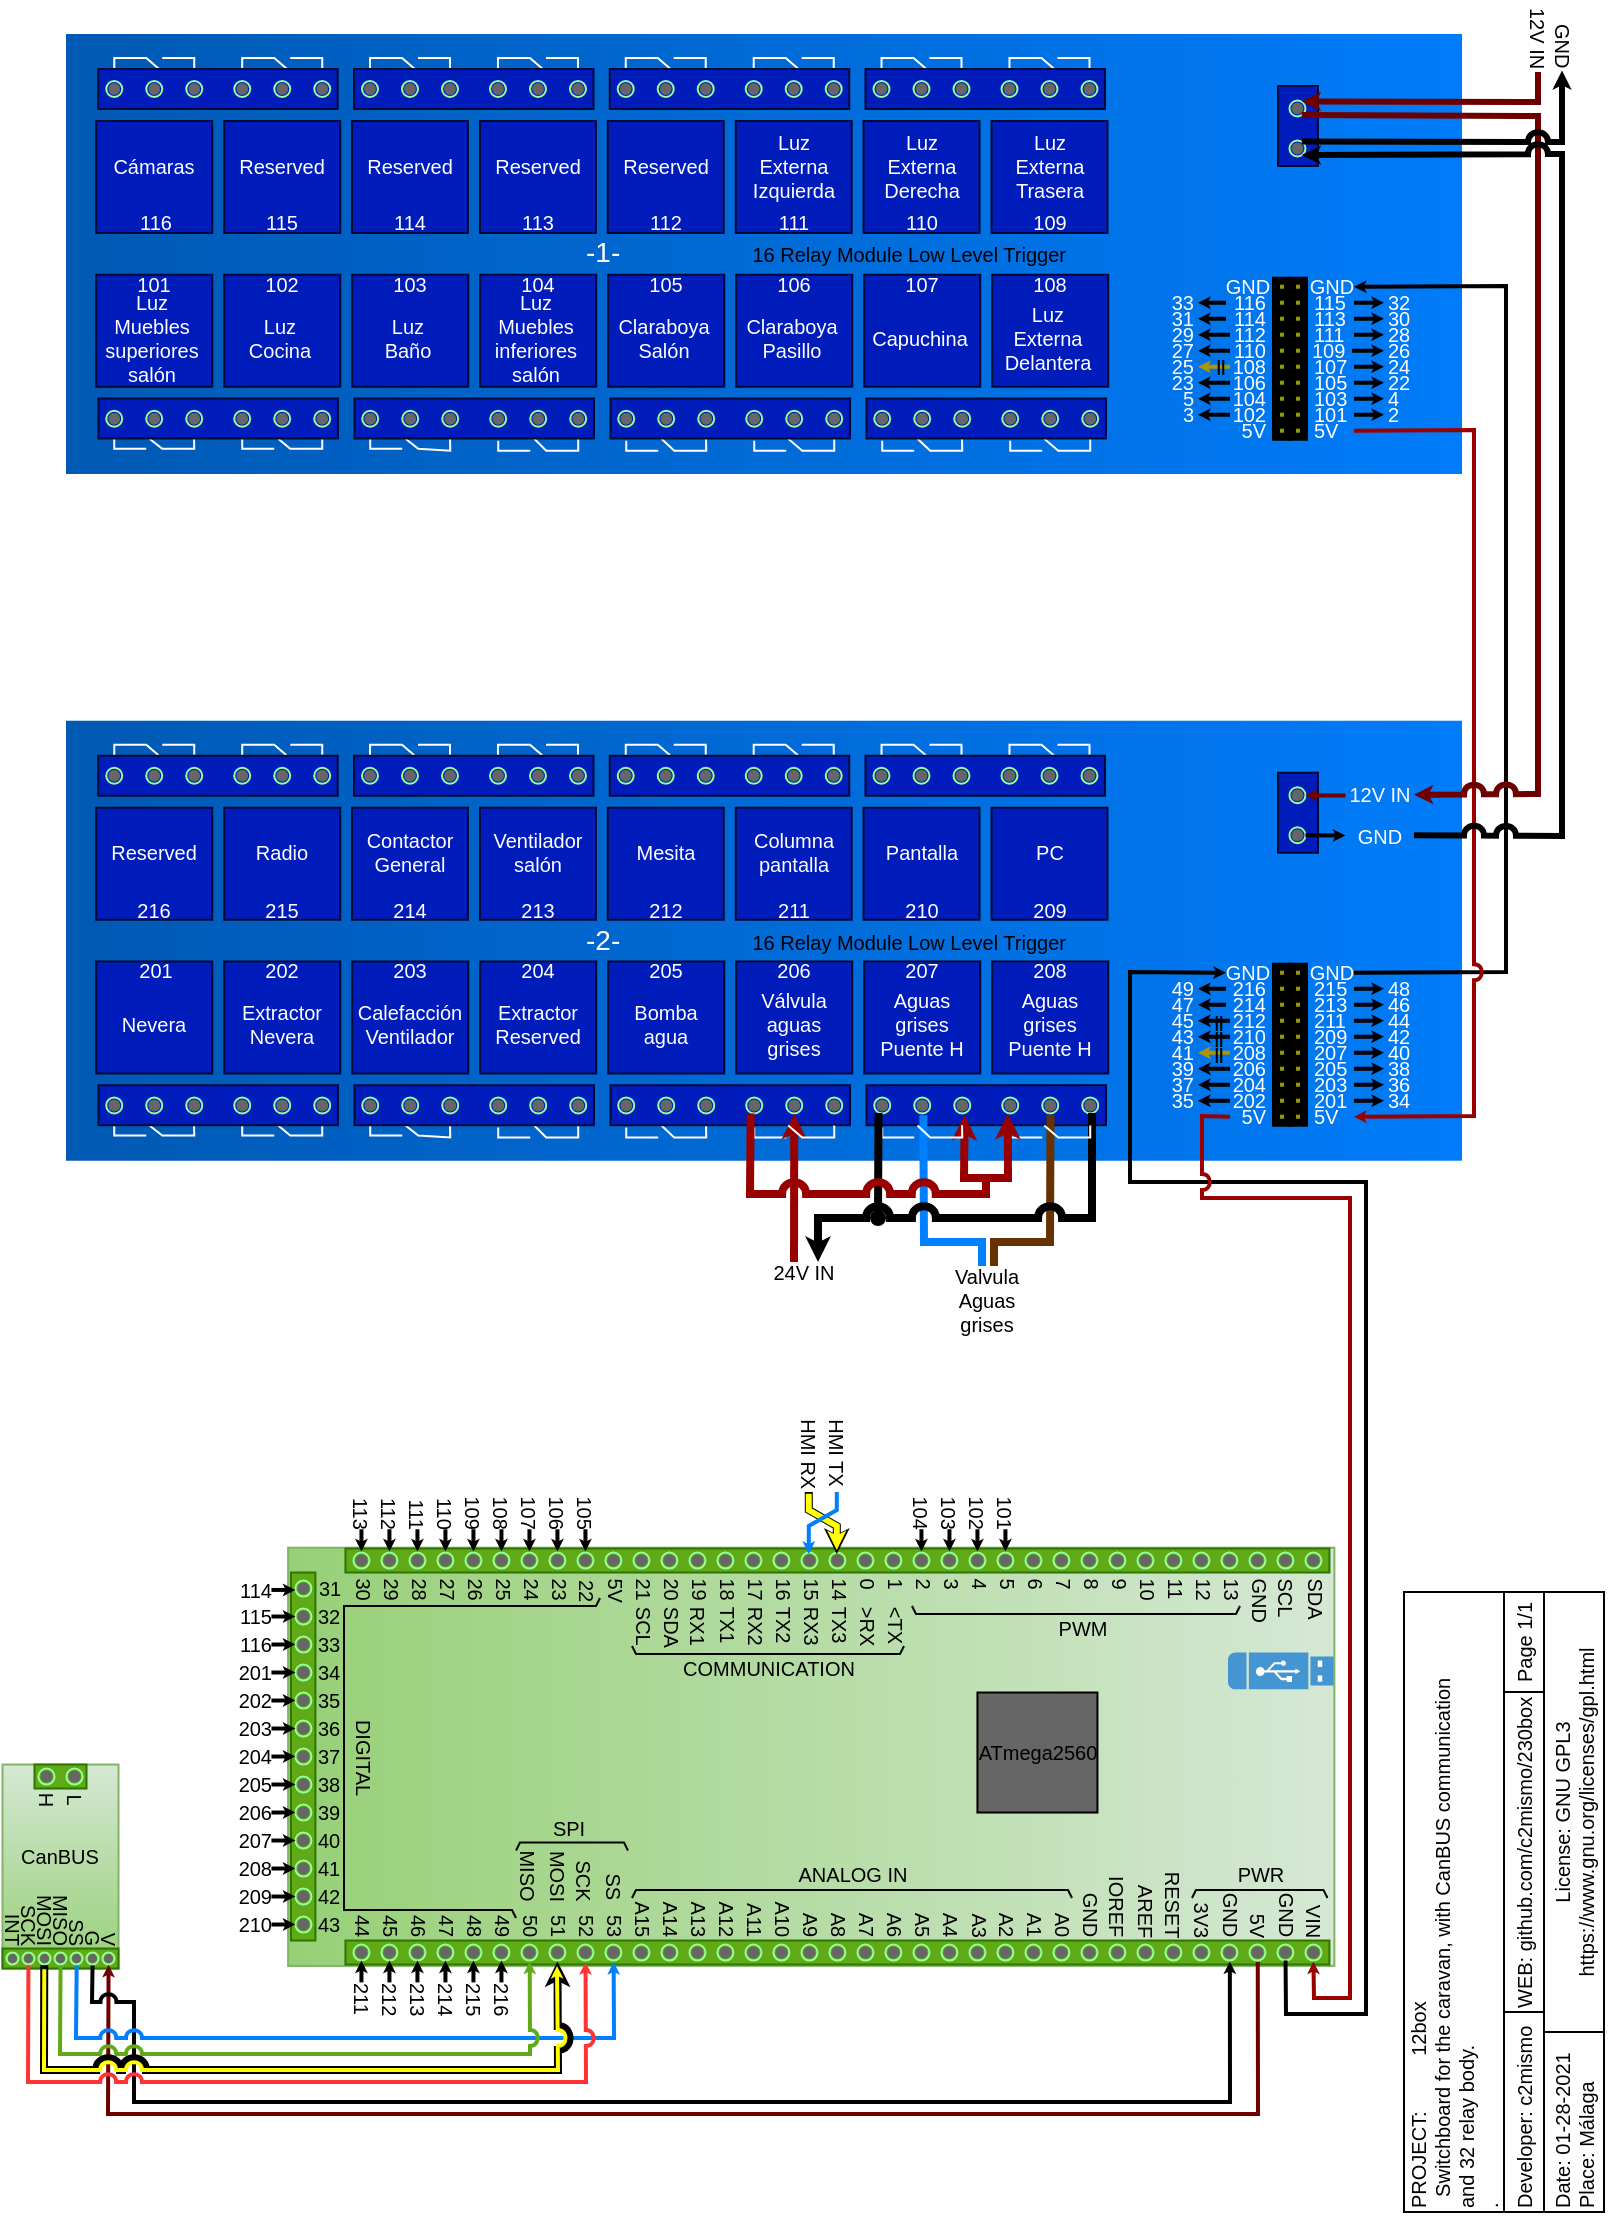 <mxfile version="14.4.3" type="device"><diagram id="8Y96ZTpbi4Ko7jH98ETB" name="Página-1"><mxGraphModel dx="1422" dy="816" grid="1" gridSize="2" guides="1" tooltips="1" connect="1" arrows="1" fold="1" page="1" pageScale="1" pageWidth="827" pageHeight="1169" math="0" shadow="0"><root><mxCell id="0"/><mxCell id="1" parent="0"/><mxCell id="ElQxYi4ZuHdGutTYbFOP-1447" value="" style="rounded=0;whiteSpace=wrap;html=1;strokeColor=#82b366;rotation=90;fontSize=10;labelBackgroundColor=#2a2a2a;endFill=0;endSize=1;startFill=1;startArrow=classic;fillColor=#D5E8D4;gradientColor=#97D077;" parent="1" vertex="1"><mxGeometry x="316.06" y="665.84" width="209.12" height="523.14" as="geometry"/></mxCell><mxCell id="ElQxYi4ZuHdGutTYbFOP-1444" value="" style="rounded=0;whiteSpace=wrap;html=1;fontSize=10;align=center;fontColor=#ffffff;labelBackgroundColor=#FFFFFF;strokeColor=#2D7600;fillColor=#60A917;" parent="1" vertex="1"><mxGeometry x="160.47" y="835.26" width="12.25" height="184" as="geometry"/></mxCell><mxCell id="ElQxYi4ZuHdGutTYbFOP-991" value="" style="rounded=0;whiteSpace=wrap;html=1;strokeWidth=2;strokeColor=none;gradientDirection=east;fillColor=#0059B3;gradientColor=#007CFA;" parent="1" vertex="1"><mxGeometry x="48" y="409.37" width="698" height="220" as="geometry"/></mxCell><mxCell id="ElQxYi4ZuHdGutTYbFOP-954" value="" style="rounded=0;whiteSpace=wrap;html=1;strokeColor=#82b366;fontSize=10;align=center;gradientColor=#97d077;labelBackgroundColor=#2a2a2a;endFill=0;endSize=1;startFill=1;startArrow=classic;fillColor=#d5e8d4;" parent="1" vertex="1"><mxGeometry x="16.25" y="931.26" width="58" height="102" as="geometry"/></mxCell><mxCell id="ElQxYi4ZuHdGutTYbFOP-955" value="" style="rounded=0;whiteSpace=wrap;html=1;fontSize=10;align=center;fontColor=#ffffff;labelBackgroundColor=#FFFFFF;fillColor=#60A917;strokeColor=#2D7600;" parent="1" vertex="1"><mxGeometry x="32.25" y="931.26" width="26" height="12" as="geometry"/></mxCell><mxCell id="ElQxYi4ZuHdGutTYbFOP-953" value="" style="rounded=0;whiteSpace=wrap;html=1;strokeWidth=1;fontSize=10;align=left;fillColor=#60A917;strokeColor=#2D7600;" parent="1" vertex="1"><mxGeometry x="16.25" y="1023.26" width="58" height="10" as="geometry"/></mxCell><mxCell id="ElQxYi4ZuHdGutTYbFOP-236" value="" style="rounded=0;whiteSpace=wrap;html=1;strokeWidth=2;strokeColor=none;gradientDirection=east;fillColor=#0059B3;gradientColor=#007CFA;" parent="1" vertex="1"><mxGeometry x="48" y="66" width="698" height="220" as="geometry"/></mxCell><mxCell id="ElQxYi4ZuHdGutTYbFOP-222" value="" style="rounded=0;whiteSpace=wrap;html=1;labelBackgroundColor=#FFFFFF;fontSize=10;fontColor=#ffffff;align=center;fillColor=#001DBC;strokeColor=#000938;" parent="1" vertex="1"><mxGeometry x="654.0" y="92" width="20" height="40" as="geometry"/></mxCell><mxCell id="ElQxYi4ZuHdGutTYbFOP-223" value="" style="dashed=0;labelPosition=right;align=left;shape=mxgraph.gmdl.radiobutton;strokeWidth=1;aspect=fixed;fontColor=#ffffff;strokeColor=#96FF9D;fillColor=#666666;" parent="1" vertex="1"><mxGeometry x="659.73" y="99.25" width="8" height="8" as="geometry"/></mxCell><mxCell id="ElQxYi4ZuHdGutTYbFOP-224" value="" style="dashed=0;labelPosition=right;align=left;shape=mxgraph.gmdl.radiobutton;strokeWidth=1;aspect=fixed;fontColor=#ffffff;strokeColor=#96FF9D;fillColor=#666666;" parent="1" vertex="1"><mxGeometry x="659.73" y="119.25" width="8" height="8" as="geometry"/></mxCell><mxCell id="ElQxYi4ZuHdGutTYbFOP-241" value="" style="endArrow=none;html=1;fontSize=10;startArrow=none;startFill=0;rounded=0;endFill=0;jumpStyle=arc;strokeColor=#FFFFFF;" parent="1" edge="1"><mxGeometry x="63.12" y="78" width="50" height="50" as="geometry"><mxPoint x="224" y="78" as="sourcePoint"/><mxPoint x="240" y="83" as="targetPoint"/><Array as="points"><mxPoint x="240" y="78"/></Array></mxGeometry></mxCell><mxCell id="ElQxYi4ZuHdGutTYbFOP-242" value="" style="endArrow=none;html=1;fontSize=10;startArrow=none;startFill=0;rounded=0;endFill=0;jumpStyle=arc;strokeColor=#FFFFFF;entryX=0.002;entryY=0.399;entryDx=0;entryDy=0;entryPerimeter=0;exitX=-0.006;exitY=0.213;exitDx=0;exitDy=0;exitPerimeter=0;" parent="1" edge="1"><mxGeometry x="63.12" y="78" width="50" height="50" as="geometry"><mxPoint x="222.278" y="83.385" as="sourcePoint"/><mxPoint x="200.005" y="83.545" as="targetPoint"/><Array as="points"><mxPoint x="216.03" y="78"/><mxPoint x="200.03" y="78"/></Array></mxGeometry></mxCell><mxCell id="ElQxYi4ZuHdGutTYbFOP-239" value="" style="endArrow=none;html=1;fontSize=10;startArrow=none;startFill=0;rounded=0;endFill=0;jumpStyle=arc;strokeColor=#FFFFFF;" parent="1" edge="1"><mxGeometry x="63.12" y="78" width="50" height="50" as="geometry"><mxPoint x="288" y="78" as="sourcePoint"/><mxPoint x="304" y="83" as="targetPoint"/><Array as="points"><mxPoint x="304" y="78"/></Array></mxGeometry></mxCell><mxCell id="ElQxYi4ZuHdGutTYbFOP-240" value="" style="endArrow=none;html=1;fontSize=10;startArrow=none;startFill=0;rounded=0;endFill=0;jumpStyle=arc;strokeColor=#FFFFFF;entryX=0.002;entryY=0.399;entryDx=0;entryDy=0;entryPerimeter=0;exitX=-0.006;exitY=0.213;exitDx=0;exitDy=0;exitPerimeter=0;" parent="1" source="ElQxYi4ZuHdGutTYbFOP-47" target="ElQxYi4ZuHdGutTYbFOP-47" edge="1"><mxGeometry x="63.12" y="78" width="50" height="50" as="geometry"><mxPoint x="240" y="76" as="sourcePoint"/><mxPoint x="306" y="85" as="targetPoint"/><Array as="points"><mxPoint x="280" y="78"/><mxPoint x="264" y="78"/></Array></mxGeometry></mxCell><mxCell id="ElQxYi4ZuHdGutTYbFOP-46" value="" style="rounded=0;whiteSpace=wrap;html=1;fontColor=#ffffff;fillColor=#001DBC;strokeColor=#000938;" parent="1" vertex="1"><mxGeometry x="191" y="109.5" width="58" height="56" as="geometry"/></mxCell><mxCell id="ElQxYi4ZuHdGutTYbFOP-47" value="" style="rounded=0;whiteSpace=wrap;html=1;labelBackgroundColor=#FFFFFF;fontSize=10;fontColor=#ffffff;align=center;rotation=90;fillColor=#001DBC;strokeColor=#000938;" parent="1" vertex="1"><mxGeometry x="241.88" y="33.63" width="20" height="119.75" as="geometry"/></mxCell><mxCell id="ElQxYi4ZuHdGutTYbFOP-48" value="" style="dashed=0;labelPosition=right;align=left;shape=mxgraph.gmdl.radiobutton;strokeWidth=1;aspect=fixed;fontColor=#ffffff;strokeColor=#96FF9D;fillColor=#666666;rotation=90;" parent="1" vertex="1"><mxGeometry x="216.0" y="89.5" width="8" height="8" as="geometry"/></mxCell><mxCell id="ElQxYi4ZuHdGutTYbFOP-49" value="" style="dashed=0;labelPosition=right;align=left;shape=mxgraph.gmdl.radiobutton;strokeWidth=1;aspect=fixed;fontColor=#ffffff;strokeColor=#96FF9D;fillColor=#666666;rotation=90;" parent="1" vertex="1"><mxGeometry x="196.0" y="89.5" width="8" height="8" as="geometry"/></mxCell><mxCell id="ElQxYi4ZuHdGutTYbFOP-50" value="" style="dashed=0;labelPosition=right;align=left;shape=mxgraph.gmdl.radiobutton;strokeWidth=1;aspect=fixed;fontColor=#ffffff;strokeColor=#96FF9D;fillColor=#666666;rotation=90;" parent="1" vertex="1"><mxGeometry x="236.0" y="89.5" width="8" height="8" as="geometry"/></mxCell><mxCell id="ElQxYi4ZuHdGutTYbFOP-51" value="" style="rounded=0;whiteSpace=wrap;html=1;fontColor=#ffffff;fillColor=#001DBC;strokeColor=#000938;" parent="1" vertex="1"><mxGeometry x="255" y="109.5" width="58" height="56" as="geometry"/></mxCell><mxCell id="ElQxYi4ZuHdGutTYbFOP-53" value="" style="dashed=0;labelPosition=right;align=left;shape=mxgraph.gmdl.radiobutton;strokeWidth=1;aspect=fixed;fontColor=#ffffff;strokeColor=#96FF9D;fillColor=#666666;rotation=90;" parent="1" vertex="1"><mxGeometry x="280.0" y="89.5" width="8" height="8" as="geometry"/></mxCell><mxCell id="ElQxYi4ZuHdGutTYbFOP-54" value="" style="dashed=0;labelPosition=right;align=left;shape=mxgraph.gmdl.radiobutton;strokeWidth=1;aspect=fixed;fontColor=#ffffff;strokeColor=#96FF9D;fillColor=#666666;rotation=90;" parent="1" vertex="1"><mxGeometry x="260.0" y="89.5" width="8" height="8" as="geometry"/></mxCell><mxCell id="ElQxYi4ZuHdGutTYbFOP-55" value="" style="dashed=0;labelPosition=right;align=left;shape=mxgraph.gmdl.radiobutton;strokeWidth=1;aspect=fixed;fontColor=#ffffff;strokeColor=#96FF9D;fillColor=#666666;rotation=90;" parent="1" vertex="1"><mxGeometry x="300.0" y="89.5" width="8" height="8" as="geometry"/></mxCell><mxCell id="ElQxYi4ZuHdGutTYbFOP-243" value="" style="endArrow=none;html=1;fontSize=10;startArrow=none;startFill=0;rounded=0;endFill=0;jumpStyle=arc;strokeColor=#FFFFFF;" parent="1" edge="1"><mxGeometry x="63.12" y="78" width="50" height="50" as="geometry"><mxPoint x="96.12" y="78" as="sourcePoint"/><mxPoint x="112.12" y="83" as="targetPoint"/><Array as="points"><mxPoint x="112.12" y="78"/></Array></mxGeometry></mxCell><mxCell id="ElQxYi4ZuHdGutTYbFOP-244" value="" style="endArrow=none;html=1;fontSize=10;startArrow=none;startFill=0;rounded=0;endFill=0;jumpStyle=arc;strokeColor=#FFFFFF;entryX=0.002;entryY=0.399;entryDx=0;entryDy=0;entryPerimeter=0;exitX=-0.006;exitY=0.213;exitDx=0;exitDy=0;exitPerimeter=0;" parent="1" edge="1"><mxGeometry x="63.12" y="78" width="50" height="50" as="geometry"><mxPoint x="94.398" y="83.385" as="sourcePoint"/><mxPoint x="72.125" y="83.545" as="targetPoint"/><Array as="points"><mxPoint x="88.15" y="78"/><mxPoint x="72.15" y="78"/></Array></mxGeometry></mxCell><mxCell id="ElQxYi4ZuHdGutTYbFOP-245" value="" style="endArrow=none;html=1;fontSize=10;startArrow=none;startFill=0;rounded=0;endFill=0;jumpStyle=arc;strokeColor=#FFFFFF;" parent="1" edge="1"><mxGeometry x="63.12" y="78" width="50" height="50" as="geometry"><mxPoint x="160.12" y="78" as="sourcePoint"/><mxPoint x="176.12" y="83" as="targetPoint"/><Array as="points"><mxPoint x="176.12" y="78"/></Array></mxGeometry></mxCell><mxCell id="ElQxYi4ZuHdGutTYbFOP-246" value="" style="endArrow=none;html=1;fontSize=10;startArrow=none;startFill=0;rounded=0;endFill=0;jumpStyle=arc;strokeColor=#FFFFFF;entryX=0.002;entryY=0.399;entryDx=0;entryDy=0;entryPerimeter=0;exitX=-0.006;exitY=0.213;exitDx=0;exitDy=0;exitPerimeter=0;" parent="1" source="ElQxYi4ZuHdGutTYbFOP-248" target="ElQxYi4ZuHdGutTYbFOP-248" edge="1"><mxGeometry x="63.12" y="78" width="50" height="50" as="geometry"><mxPoint x="112.12" y="76" as="sourcePoint"/><mxPoint x="178.12" y="85" as="targetPoint"/><Array as="points"><mxPoint x="152.12" y="78"/><mxPoint x="136.12" y="78"/></Array></mxGeometry></mxCell><mxCell id="ElQxYi4ZuHdGutTYbFOP-247" value="" style="rounded=0;whiteSpace=wrap;html=1;fontColor=#ffffff;fillColor=#001DBC;strokeColor=#000938;" parent="1" vertex="1"><mxGeometry x="63.12" y="109.5" width="58" height="56" as="geometry"/></mxCell><mxCell id="ElQxYi4ZuHdGutTYbFOP-248" value="" style="rounded=0;whiteSpace=wrap;html=1;labelBackgroundColor=#FFFFFF;fontSize=10;fontColor=#ffffff;align=center;rotation=90;fillColor=#001DBC;strokeColor=#000938;" parent="1" vertex="1"><mxGeometry x="114" y="33.63" width="20" height="119.75" as="geometry"/></mxCell><mxCell id="ElQxYi4ZuHdGutTYbFOP-249" value="" style="dashed=0;labelPosition=right;align=left;shape=mxgraph.gmdl.radiobutton;strokeWidth=1;aspect=fixed;fontColor=#ffffff;strokeColor=#96FF9D;fillColor=#666666;rotation=90;" parent="1" vertex="1"><mxGeometry x="88.12" y="89.5" width="8" height="8" as="geometry"/></mxCell><mxCell id="ElQxYi4ZuHdGutTYbFOP-250" value="" style="dashed=0;labelPosition=right;align=left;shape=mxgraph.gmdl.radiobutton;strokeWidth=1;aspect=fixed;fontColor=#ffffff;strokeColor=#96FF9D;fillColor=#666666;rotation=90;" parent="1" vertex="1"><mxGeometry x="68.12" y="89.5" width="8" height="8" as="geometry"/></mxCell><mxCell id="ElQxYi4ZuHdGutTYbFOP-251" value="" style="dashed=0;labelPosition=right;align=left;shape=mxgraph.gmdl.radiobutton;strokeWidth=1;aspect=fixed;fontColor=#ffffff;strokeColor=#96FF9D;fillColor=#666666;rotation=90;" parent="1" vertex="1"><mxGeometry x="108.12" y="89.5" width="8" height="8" as="geometry"/></mxCell><mxCell id="ElQxYi4ZuHdGutTYbFOP-252" value="" style="rounded=0;whiteSpace=wrap;html=1;fontColor=#ffffff;fillColor=#001DBC;strokeColor=#000938;" parent="1" vertex="1"><mxGeometry x="127.12" y="109.5" width="58" height="56" as="geometry"/></mxCell><mxCell id="ElQxYi4ZuHdGutTYbFOP-253" value="" style="dashed=0;labelPosition=right;align=left;shape=mxgraph.gmdl.radiobutton;strokeWidth=1;aspect=fixed;fontColor=#ffffff;strokeColor=#96FF9D;fillColor=#666666;rotation=90;" parent="1" vertex="1"><mxGeometry x="152.12" y="89.5" width="8" height="8" as="geometry"/></mxCell><mxCell id="ElQxYi4ZuHdGutTYbFOP-254" value="" style="dashed=0;labelPosition=right;align=left;shape=mxgraph.gmdl.radiobutton;strokeWidth=1;aspect=fixed;fontColor=#ffffff;strokeColor=#96FF9D;fillColor=#666666;rotation=90;" parent="1" vertex="1"><mxGeometry x="132.12" y="89.5" width="8" height="8" as="geometry"/></mxCell><mxCell id="ElQxYi4ZuHdGutTYbFOP-255" value="" style="dashed=0;labelPosition=right;align=left;shape=mxgraph.gmdl.radiobutton;strokeWidth=1;aspect=fixed;fontColor=#ffffff;strokeColor=#96FF9D;fillColor=#666666;rotation=90;" parent="1" vertex="1"><mxGeometry x="172.12" y="89.5" width="8" height="8" as="geometry"/></mxCell><mxCell id="ElQxYi4ZuHdGutTYbFOP-256" value="" style="endArrow=none;html=1;fontSize=10;startArrow=none;startFill=0;rounded=0;endFill=0;jumpStyle=arc;strokeColor=#FFFFFF;" parent="1" edge="1"><mxGeometry x="63.12" y="78" width="50" height="50" as="geometry"><mxPoint x="479.75" y="78" as="sourcePoint"/><mxPoint x="495.75" y="83" as="targetPoint"/><Array as="points"><mxPoint x="495.75" y="78"/></Array></mxGeometry></mxCell><mxCell id="ElQxYi4ZuHdGutTYbFOP-257" value="" style="endArrow=none;html=1;fontSize=10;startArrow=none;startFill=0;rounded=0;endFill=0;jumpStyle=arc;strokeColor=#FFFFFF;entryX=0.002;entryY=0.399;entryDx=0;entryDy=0;entryPerimeter=0;exitX=-0.006;exitY=0.213;exitDx=0;exitDy=0;exitPerimeter=0;" parent="1" edge="1"><mxGeometry x="63.12" y="78" width="50" height="50" as="geometry"><mxPoint x="478.028" y="83.385" as="sourcePoint"/><mxPoint x="455.755" y="83.545" as="targetPoint"/><Array as="points"><mxPoint x="471.78" y="78"/><mxPoint x="455.78" y="78"/></Array></mxGeometry></mxCell><mxCell id="ElQxYi4ZuHdGutTYbFOP-258" value="" style="endArrow=none;html=1;fontSize=10;startArrow=none;startFill=0;rounded=0;endFill=0;jumpStyle=arc;strokeColor=#FFFFFF;" parent="1" edge="1"><mxGeometry x="63.12" y="78" width="50" height="50" as="geometry"><mxPoint x="543.75" y="78" as="sourcePoint"/><mxPoint x="559.75" y="83" as="targetPoint"/><Array as="points"><mxPoint x="559.75" y="78"/></Array></mxGeometry></mxCell><mxCell id="ElQxYi4ZuHdGutTYbFOP-259" value="" style="endArrow=none;html=1;fontSize=10;startArrow=none;startFill=0;rounded=0;endFill=0;jumpStyle=arc;strokeColor=#FFFFFF;entryX=0.002;entryY=0.399;entryDx=0;entryDy=0;entryPerimeter=0;exitX=-0.006;exitY=0.213;exitDx=0;exitDy=0;exitPerimeter=0;" parent="1" source="ElQxYi4ZuHdGutTYbFOP-261" target="ElQxYi4ZuHdGutTYbFOP-261" edge="1"><mxGeometry x="63.12" y="78" width="50" height="50" as="geometry"><mxPoint x="495.75" y="76" as="sourcePoint"/><mxPoint x="561.75" y="85" as="targetPoint"/><Array as="points"><mxPoint x="535.75" y="78"/><mxPoint x="519.75" y="78"/></Array></mxGeometry></mxCell><mxCell id="ElQxYi4ZuHdGutTYbFOP-260" value="" style="rounded=0;whiteSpace=wrap;html=1;fontColor=#ffffff;fillColor=#001DBC;strokeColor=#000938;" parent="1" vertex="1"><mxGeometry x="446.75" y="109.5" width="58" height="56" as="geometry"/></mxCell><mxCell id="ElQxYi4ZuHdGutTYbFOP-261" value="" style="rounded=0;whiteSpace=wrap;html=1;labelBackgroundColor=#FFFFFF;fontSize=10;fontColor=#ffffff;align=center;rotation=90;fillColor=#001DBC;strokeColor=#000938;" parent="1" vertex="1"><mxGeometry x="497.63" y="33.63" width="20" height="119.75" as="geometry"/></mxCell><mxCell id="ElQxYi4ZuHdGutTYbFOP-262" value="" style="dashed=0;labelPosition=right;align=left;shape=mxgraph.gmdl.radiobutton;strokeWidth=1;aspect=fixed;fontColor=#ffffff;strokeColor=#96FF9D;fillColor=#666666;rotation=90;" parent="1" vertex="1"><mxGeometry x="471.75" y="89.5" width="8" height="8" as="geometry"/></mxCell><mxCell id="ElQxYi4ZuHdGutTYbFOP-263" value="" style="dashed=0;labelPosition=right;align=left;shape=mxgraph.gmdl.radiobutton;strokeWidth=1;aspect=fixed;fontColor=#ffffff;strokeColor=#96FF9D;fillColor=#666666;rotation=90;" parent="1" vertex="1"><mxGeometry x="451.75" y="89.5" width="8" height="8" as="geometry"/></mxCell><mxCell id="ElQxYi4ZuHdGutTYbFOP-264" value="" style="dashed=0;labelPosition=right;align=left;shape=mxgraph.gmdl.radiobutton;strokeWidth=1;aspect=fixed;fontColor=#ffffff;strokeColor=#96FF9D;fillColor=#666666;rotation=90;" parent="1" vertex="1"><mxGeometry x="491.75" y="89.5" width="8" height="8" as="geometry"/></mxCell><mxCell id="ElQxYi4ZuHdGutTYbFOP-265" value="" style="rounded=0;whiteSpace=wrap;html=1;fontColor=#ffffff;fillColor=#001DBC;strokeColor=#000938;" parent="1" vertex="1"><mxGeometry x="510.75" y="109.5" width="58" height="56" as="geometry"/></mxCell><mxCell id="ElQxYi4ZuHdGutTYbFOP-266" value="" style="dashed=0;labelPosition=right;align=left;shape=mxgraph.gmdl.radiobutton;strokeWidth=1;aspect=fixed;fontColor=#ffffff;strokeColor=#96FF9D;fillColor=#666666;rotation=90;" parent="1" vertex="1"><mxGeometry x="535.75" y="89.5" width="8" height="8" as="geometry"/></mxCell><mxCell id="ElQxYi4ZuHdGutTYbFOP-267" value="" style="dashed=0;labelPosition=right;align=left;shape=mxgraph.gmdl.radiobutton;strokeWidth=1;aspect=fixed;fontColor=#ffffff;strokeColor=#96FF9D;fillColor=#666666;rotation=90;" parent="1" vertex="1"><mxGeometry x="515.75" y="89.5" width="8" height="8" as="geometry"/></mxCell><mxCell id="ElQxYi4ZuHdGutTYbFOP-268" value="" style="dashed=0;labelPosition=right;align=left;shape=mxgraph.gmdl.radiobutton;strokeWidth=1;aspect=fixed;fontColor=#ffffff;strokeColor=#96FF9D;fillColor=#666666;rotation=90;" parent="1" vertex="1"><mxGeometry x="555.75" y="89.5" width="8" height="8" as="geometry"/></mxCell><mxCell id="ElQxYi4ZuHdGutTYbFOP-269" value="" style="endArrow=none;html=1;fontSize=10;startArrow=none;startFill=0;rounded=0;endFill=0;jumpStyle=arc;strokeColor=#FFFFFF;" parent="1" edge="1"><mxGeometry x="63.12" y="78" width="50" height="50" as="geometry"><mxPoint x="351.87" y="78" as="sourcePoint"/><mxPoint x="367.87" y="83" as="targetPoint"/><Array as="points"><mxPoint x="367.87" y="78"/></Array></mxGeometry></mxCell><mxCell id="ElQxYi4ZuHdGutTYbFOP-270" value="" style="endArrow=none;html=1;fontSize=10;startArrow=none;startFill=0;rounded=0;endFill=0;jumpStyle=arc;strokeColor=#FFFFFF;entryX=0.002;entryY=0.399;entryDx=0;entryDy=0;entryPerimeter=0;exitX=-0.006;exitY=0.213;exitDx=0;exitDy=0;exitPerimeter=0;" parent="1" edge="1"><mxGeometry x="63.12" y="78" width="50" height="50" as="geometry"><mxPoint x="350.148" y="83.385" as="sourcePoint"/><mxPoint x="327.875" y="83.545" as="targetPoint"/><Array as="points"><mxPoint x="343.9" y="78"/><mxPoint x="327.9" y="78"/></Array></mxGeometry></mxCell><mxCell id="ElQxYi4ZuHdGutTYbFOP-271" value="" style="endArrow=none;html=1;fontSize=10;startArrow=none;startFill=0;rounded=0;endFill=0;jumpStyle=arc;strokeColor=#FFFFFF;" parent="1" edge="1"><mxGeometry x="63.12" y="78" width="50" height="50" as="geometry"><mxPoint x="415.87" y="78" as="sourcePoint"/><mxPoint x="431.87" y="83" as="targetPoint"/><Array as="points"><mxPoint x="431.87" y="78"/></Array></mxGeometry></mxCell><mxCell id="ElQxYi4ZuHdGutTYbFOP-272" value="" style="endArrow=none;html=1;fontSize=10;startArrow=none;startFill=0;rounded=0;endFill=0;jumpStyle=arc;strokeColor=#FFFFFF;entryX=0.002;entryY=0.399;entryDx=0;entryDy=0;entryPerimeter=0;exitX=-0.006;exitY=0.213;exitDx=0;exitDy=0;exitPerimeter=0;" parent="1" source="ElQxYi4ZuHdGutTYbFOP-274" target="ElQxYi4ZuHdGutTYbFOP-274" edge="1"><mxGeometry x="63.12" y="78" width="50" height="50" as="geometry"><mxPoint x="367.87" y="76" as="sourcePoint"/><mxPoint x="433.87" y="85" as="targetPoint"/><Array as="points"><mxPoint x="407.87" y="78"/><mxPoint x="391.87" y="78"/></Array></mxGeometry></mxCell><mxCell id="ElQxYi4ZuHdGutTYbFOP-273" value="" style="rounded=0;whiteSpace=wrap;html=1;fontColor=#ffffff;fillColor=#001DBC;strokeColor=#000938;" parent="1" vertex="1"><mxGeometry x="318.87" y="109.5" width="58" height="56" as="geometry"/></mxCell><mxCell id="ElQxYi4ZuHdGutTYbFOP-274" value="" style="rounded=0;whiteSpace=wrap;html=1;labelBackgroundColor=#FFFFFF;fontSize=10;fontColor=#ffffff;align=center;rotation=90;fillColor=#001DBC;strokeColor=#000938;" parent="1" vertex="1"><mxGeometry x="369.75" y="33.63" width="20" height="119.75" as="geometry"/></mxCell><mxCell id="ElQxYi4ZuHdGutTYbFOP-275" value="" style="dashed=0;labelPosition=right;align=left;shape=mxgraph.gmdl.radiobutton;strokeWidth=1;aspect=fixed;fontColor=#ffffff;strokeColor=#96FF9D;fillColor=#666666;rotation=90;" parent="1" vertex="1"><mxGeometry x="343.87" y="89.5" width="8" height="8" as="geometry"/></mxCell><mxCell id="ElQxYi4ZuHdGutTYbFOP-276" value="" style="dashed=0;labelPosition=right;align=left;shape=mxgraph.gmdl.radiobutton;strokeWidth=1;aspect=fixed;fontColor=#ffffff;strokeColor=#96FF9D;fillColor=#666666;rotation=90;" parent="1" vertex="1"><mxGeometry x="323.87" y="89.5" width="8" height="8" as="geometry"/></mxCell><mxCell id="ElQxYi4ZuHdGutTYbFOP-277" value="" style="dashed=0;labelPosition=right;align=left;shape=mxgraph.gmdl.radiobutton;strokeWidth=1;aspect=fixed;fontColor=#ffffff;strokeColor=#96FF9D;fillColor=#666666;rotation=90;" parent="1" vertex="1"><mxGeometry x="363.87" y="89.5" width="8" height="8" as="geometry"/></mxCell><mxCell id="ElQxYi4ZuHdGutTYbFOP-278" value="" style="rounded=0;whiteSpace=wrap;html=1;fontColor=#ffffff;fillColor=#001DBC;strokeColor=#000938;" parent="1" vertex="1"><mxGeometry x="382.87" y="109.5" width="58" height="56" as="geometry"/></mxCell><mxCell id="ElQxYi4ZuHdGutTYbFOP-279" value="" style="dashed=0;labelPosition=right;align=left;shape=mxgraph.gmdl.radiobutton;strokeWidth=1;aspect=fixed;fontColor=#ffffff;strokeColor=#96FF9D;fillColor=#666666;rotation=90;" parent="1" vertex="1"><mxGeometry x="407.87" y="89.5" width="8" height="8" as="geometry"/></mxCell><mxCell id="ElQxYi4ZuHdGutTYbFOP-280" value="" style="dashed=0;labelPosition=right;align=left;shape=mxgraph.gmdl.radiobutton;strokeWidth=1;aspect=fixed;fontColor=#ffffff;strokeColor=#96FF9D;fillColor=#666666;rotation=90;" parent="1" vertex="1"><mxGeometry x="387.87" y="89.5" width="8" height="8" as="geometry"/></mxCell><mxCell id="ElQxYi4ZuHdGutTYbFOP-281" value="" style="dashed=0;labelPosition=right;align=left;shape=mxgraph.gmdl.radiobutton;strokeWidth=1;aspect=fixed;fontColor=#ffffff;strokeColor=#96FF9D;fillColor=#666666;rotation=90;" parent="1" vertex="1"><mxGeometry x="427.87" y="89.5" width="8" height="8" as="geometry"/></mxCell><mxCell id="ElQxYi4ZuHdGutTYbFOP-407" value="116" style="text;html=1;strokeColor=none;fillColor=none;align=center;verticalAlign=middle;whiteSpace=wrap;rounded=0;fontSize=10;fontColor=#FFFFFF;" parent="1" vertex="1"><mxGeometry x="86" y="156.38" width="14" height="8" as="geometry"/></mxCell><mxCell id="ElQxYi4ZuHdGutTYbFOP-5" value="" style="dashed=0;labelPosition=right;align=left;shape=mxgraph.gmdl.radiobutton;strokeWidth=1;aspect=fixed;fontColor=#ffffff;strokeColor=#96FF9D;fillColor=#666666;rotation=90;" parent="1" vertex="1"><mxGeometry x="48.25" y="933.26" width="8" height="8" as="geometry"/></mxCell><mxCell id="ElQxYi4ZuHdGutTYbFOP-6" value="" style="dashed=0;labelPosition=right;align=left;shape=mxgraph.gmdl.radiobutton;strokeWidth=1;aspect=fixed;fontColor=#ffffff;fillColor=#666666;rotation=90;strokeColor=#96FF9D;" parent="1" vertex="1"><mxGeometry x="34.25" y="933.26" width="8" height="8" as="geometry"/></mxCell><mxCell id="ElQxYi4ZuHdGutTYbFOP-7" value="" style="dashed=0;labelPosition=right;align=left;shape=mxgraph.gmdl.radiobutton;strokeWidth=1;aspect=fixed;fontColor=#ffffff;strokeColor=#96FF9D;fillColor=#666666;rotation=90;" parent="1" vertex="1"><mxGeometry x="26.25" y="1025.26" width="6" height="6" as="geometry"/></mxCell><mxCell id="ElQxYi4ZuHdGutTYbFOP-8" value="" style="dashed=0;labelPosition=right;align=left;shape=mxgraph.gmdl.radiobutton;strokeWidth=1;aspect=fixed;fontColor=#ffffff;strokeColor=#96FF9D;fillColor=#666666;rotation=90;" parent="1" vertex="1"><mxGeometry x="18.25" y="1025.26" width="6" height="6" as="geometry"/></mxCell><mxCell id="ElQxYi4ZuHdGutTYbFOP-948" value="" style="dashed=0;labelPosition=right;align=left;shape=mxgraph.gmdl.radiobutton;strokeWidth=1;aspect=fixed;fontColor=#ffffff;strokeColor=#96FF9D;fillColor=#666666;rotation=90;" parent="1" vertex="1"><mxGeometry x="42.25" y="1025.26" width="6" height="6" as="geometry"/></mxCell><mxCell id="ElQxYi4ZuHdGutTYbFOP-949" value="" style="dashed=0;labelPosition=right;align=left;shape=mxgraph.gmdl.radiobutton;strokeWidth=1;aspect=fixed;fontColor=#ffffff;strokeColor=#96FF9D;fillColor=#666666;rotation=90;" parent="1" vertex="1"><mxGeometry x="34.25" y="1025.26" width="6" height="6" as="geometry"/></mxCell><mxCell id="ElQxYi4ZuHdGutTYbFOP-950" value="" style="dashed=0;labelPosition=right;align=left;shape=mxgraph.gmdl.radiobutton;strokeWidth=1;aspect=fixed;fontColor=#ffffff;strokeColor=#96FF9D;fillColor=#666666;rotation=90;" parent="1" vertex="1"><mxGeometry x="50.25" y="1025.26" width="6" height="6" as="geometry"/></mxCell><mxCell id="ElQxYi4ZuHdGutTYbFOP-951" value="" style="dashed=0;labelPosition=right;align=left;shape=mxgraph.gmdl.radiobutton;strokeWidth=1;aspect=fixed;fontColor=#ffffff;strokeColor=#96FF9D;fillColor=#666666;rotation=90;" parent="1" vertex="1"><mxGeometry x="66.25" y="1025.26" width="6" height="6" as="geometry"/></mxCell><mxCell id="ElQxYi4ZuHdGutTYbFOP-952" value="" style="dashed=0;labelPosition=right;align=left;shape=mxgraph.gmdl.radiobutton;strokeWidth=1;aspect=fixed;fontColor=#ffffff;strokeColor=#96FF9D;fillColor=#666666;rotation=90;" parent="1" vertex="1"><mxGeometry x="58.25" y="1025.26" width="6" height="6" as="geometry"/></mxCell><mxCell id="ElQxYi4ZuHdGutTYbFOP-956" value="H" style="text;html=1;strokeColor=none;fillColor=none;align=center;verticalAlign=middle;whiteSpace=wrap;rounded=0;fontSize=10;fontColor=#000000;rotation=90;spacing=0;" parent="1" vertex="1"><mxGeometry x="34.25" y="945.26" width="8" height="8" as="geometry"/></mxCell><mxCell id="ElQxYi4ZuHdGutTYbFOP-957" value="L" style="text;html=1;strokeColor=none;fillColor=none;align=center;verticalAlign=middle;whiteSpace=wrap;rounded=0;fontSize=10;fontColor=#000000;rotation=90;spacing=0;" parent="1" vertex="1"><mxGeometry x="48.25" y="945.26" width="8" height="8" as="geometry"/></mxCell><mxCell id="ElQxYi4ZuHdGutTYbFOP-958" value="MOSI" style="text;html=1;strokeColor=none;fillColor=none;align=right;verticalAlign=middle;whiteSpace=wrap;rounded=0;fontSize=10;fontColor=#000000;rotation=90;spacing=0;" parent="1" vertex="1"><mxGeometry x="24.5" y="1004.51" width="25.5" height="8" as="geometry"/></mxCell><mxCell id="ElQxYi4ZuHdGutTYbFOP-959" value="SCK" style="text;html=1;strokeColor=none;fillColor=none;align=right;verticalAlign=middle;whiteSpace=wrap;rounded=0;fontSize=10;fontColor=#000000;rotation=90;spacing=0;" parent="1" vertex="1"><mxGeometry x="16.5" y="1004.51" width="25.5" height="8" as="geometry"/></mxCell><mxCell id="ElQxYi4ZuHdGutTYbFOP-960" value="INT" style="text;html=1;strokeColor=none;fillColor=none;align=right;verticalAlign=middle;whiteSpace=wrap;rounded=0;fontSize=10;fontColor=#000000;rotation=90;spacing=0;" parent="1" vertex="1"><mxGeometry x="8.5" y="1004.51" width="25.5" height="8" as="geometry"/></mxCell><mxCell id="ElQxYi4ZuHdGutTYbFOP-961" value="MISO" style="text;html=1;strokeColor=none;fillColor=none;align=right;verticalAlign=middle;whiteSpace=wrap;rounded=0;fontSize=10;fontColor=#000000;rotation=90;spacing=0;" parent="1" vertex="1"><mxGeometry x="32.5" y="1004.51" width="25.5" height="8" as="geometry"/></mxCell><mxCell id="ElQxYi4ZuHdGutTYbFOP-962" value="SS" style="text;html=1;strokeColor=none;fillColor=none;align=right;verticalAlign=middle;whiteSpace=wrap;rounded=0;fontSize=10;fontColor=#000000;rotation=90;spacing=0;" parent="1" vertex="1"><mxGeometry x="40.5" y="1004.51" width="25.5" height="8" as="geometry"/></mxCell><mxCell id="ElQxYi4ZuHdGutTYbFOP-964" value="G" style="text;html=1;strokeColor=none;fillColor=none;align=right;verticalAlign=middle;whiteSpace=wrap;rounded=0;fontSize=10;fontColor=#000000;rotation=90;spacing=0;" parent="1" vertex="1"><mxGeometry x="48.5" y="1004.51" width="25.5" height="8" as="geometry"/></mxCell><mxCell id="ElQxYi4ZuHdGutTYbFOP-965" value="V" style="text;html=1;strokeColor=none;fillColor=none;align=right;verticalAlign=middle;whiteSpace=wrap;rounded=0;fontSize=10;fontColor=#000000;rotation=90;spacing=0;" parent="1" vertex="1"><mxGeometry x="56.5" y="1004.51" width="25.5" height="8" as="geometry"/></mxCell><mxCell id="ElQxYi4ZuHdGutTYbFOP-966" value="CanBUS" style="text;html=1;strokeColor=none;fillColor=none;align=center;verticalAlign=middle;whiteSpace=wrap;rounded=0;fontSize=10;fontColor=#000000;rotation=0;spacing=0;" parent="1" vertex="1"><mxGeometry x="25.25" y="973.26" width="40" height="8" as="geometry"/></mxCell><mxCell id="ElQxYi4ZuHdGutTYbFOP-974" value="115" style="text;html=1;strokeColor=none;fillColor=none;align=center;verticalAlign=middle;whiteSpace=wrap;rounded=0;fontSize=10;fontColor=#FFFFFF;" parent="1" vertex="1"><mxGeometry x="150" y="156.38" width="12" height="8" as="geometry"/></mxCell><mxCell id="ElQxYi4ZuHdGutTYbFOP-975" value="114" style="text;html=1;strokeColor=none;fillColor=none;align=center;verticalAlign=middle;whiteSpace=wrap;rounded=0;fontSize=10;fontColor=#FFFFFF;" parent="1" vertex="1"><mxGeometry x="214" y="156" width="12" height="8" as="geometry"/></mxCell><mxCell id="ElQxYi4ZuHdGutTYbFOP-976" value="113" style="text;html=1;strokeColor=none;fillColor=none;align=center;verticalAlign=middle;whiteSpace=wrap;rounded=0;fontSize=10;fontColor=#FFFFFF;" parent="1" vertex="1"><mxGeometry x="278" y="156" width="12" height="8" as="geometry"/></mxCell><mxCell id="ElQxYi4ZuHdGutTYbFOP-977" value="112" style="text;html=1;strokeColor=none;fillColor=none;align=center;verticalAlign=middle;whiteSpace=wrap;rounded=0;fontSize=10;fontColor=#FFFFFF;" parent="1" vertex="1"><mxGeometry x="342" y="156" width="12" height="8" as="geometry"/></mxCell><mxCell id="ElQxYi4ZuHdGutTYbFOP-978" value="111" style="text;html=1;strokeColor=none;fillColor=none;align=center;verticalAlign=middle;whiteSpace=wrap;rounded=0;fontSize=10;fontColor=#FFFFFF;" parent="1" vertex="1"><mxGeometry x="406" y="156" width="12" height="8" as="geometry"/></mxCell><mxCell id="ElQxYi4ZuHdGutTYbFOP-979" value="110" style="text;html=1;strokeColor=none;fillColor=none;align=center;verticalAlign=middle;whiteSpace=wrap;rounded=0;fontSize=10;fontColor=#FFFFFF;" parent="1" vertex="1"><mxGeometry x="470" y="156.38" width="12" height="8" as="geometry"/></mxCell><mxCell id="ElQxYi4ZuHdGutTYbFOP-980" value="109" style="text;html=1;strokeColor=none;fillColor=none;align=center;verticalAlign=middle;whiteSpace=wrap;rounded=0;fontSize=10;fontColor=#FFFFFF;" parent="1" vertex="1"><mxGeometry x="534" y="156" width="12" height="8" as="geometry"/></mxCell><mxCell id="ElQxYi4ZuHdGutTYbFOP-992" value="" style="rounded=0;whiteSpace=wrap;html=1;labelBackgroundColor=#FFFFFF;fontSize=10;fontColor=#ffffff;align=center;fillColor=#001DBC;strokeColor=#000938;" parent="1" vertex="1"><mxGeometry x="654.0" y="435.37" width="20" height="40" as="geometry"/></mxCell><mxCell id="ElQxYi4ZuHdGutTYbFOP-993" value="" style="dashed=0;labelPosition=right;align=left;shape=mxgraph.gmdl.radiobutton;strokeWidth=1;aspect=fixed;fontColor=#ffffff;strokeColor=#96FF9D;fillColor=#666666;" parent="1" vertex="1"><mxGeometry x="659.73" y="442.62" width="8" height="8" as="geometry"/></mxCell><mxCell id="ElQxYi4ZuHdGutTYbFOP-994" value="" style="dashed=0;labelPosition=right;align=left;shape=mxgraph.gmdl.radiobutton;strokeWidth=1;aspect=fixed;fontColor=#ffffff;strokeColor=#96FF9D;fillColor=#666666;" parent="1" vertex="1"><mxGeometry x="659.73" y="462.62" width="8" height="8" as="geometry"/></mxCell><mxCell id="ElQxYi4ZuHdGutTYbFOP-995" value="" style="endArrow=none;html=1;fontSize=10;startArrow=none;startFill=0;rounded=0;endFill=0;jumpStyle=arc;strokeColor=#FFFFFF;" parent="1" edge="1"><mxGeometry x="63.12" y="421.37" width="50" height="50" as="geometry"><mxPoint x="224" y="421.37" as="sourcePoint"/><mxPoint x="240" y="426.37" as="targetPoint"/><Array as="points"><mxPoint x="240" y="421.37"/></Array></mxGeometry></mxCell><mxCell id="ElQxYi4ZuHdGutTYbFOP-996" value="" style="endArrow=none;html=1;fontSize=10;startArrow=none;startFill=0;rounded=0;endFill=0;jumpStyle=arc;strokeColor=#FFFFFF;entryX=0.002;entryY=0.399;entryDx=0;entryDy=0;entryPerimeter=0;exitX=-0.006;exitY=0.213;exitDx=0;exitDy=0;exitPerimeter=0;" parent="1" edge="1"><mxGeometry x="63.12" y="421.37" width="50" height="50" as="geometry"><mxPoint x="222.278" y="426.755" as="sourcePoint"/><mxPoint x="200.005" y="426.915" as="targetPoint"/><Array as="points"><mxPoint x="216.03" y="421.37"/><mxPoint x="200.03" y="421.37"/></Array></mxGeometry></mxCell><mxCell id="ElQxYi4ZuHdGutTYbFOP-997" value="" style="endArrow=none;html=1;fontSize=10;startArrow=none;startFill=0;rounded=0;endFill=0;jumpStyle=arc;strokeColor=#FFFFFF;" parent="1" edge="1"><mxGeometry x="63.12" y="421.37" width="50" height="50" as="geometry"><mxPoint x="288" y="421.37" as="sourcePoint"/><mxPoint x="304" y="426.37" as="targetPoint"/><Array as="points"><mxPoint x="304" y="421.37"/></Array></mxGeometry></mxCell><mxCell id="ElQxYi4ZuHdGutTYbFOP-998" value="" style="endArrow=none;html=1;fontSize=10;startArrow=none;startFill=0;rounded=0;endFill=0;jumpStyle=arc;strokeColor=#FFFFFF;entryX=0.002;entryY=0.399;entryDx=0;entryDy=0;entryPerimeter=0;exitX=-0.006;exitY=0.213;exitDx=0;exitDy=0;exitPerimeter=0;" parent="1" source="ElQxYi4ZuHdGutTYbFOP-1000" target="ElQxYi4ZuHdGutTYbFOP-1000" edge="1"><mxGeometry x="63.12" y="421.37" width="50" height="50" as="geometry"><mxPoint x="240" y="419.37" as="sourcePoint"/><mxPoint x="306" y="428.37" as="targetPoint"/><Array as="points"><mxPoint x="280" y="421.37"/><mxPoint x="264" y="421.37"/></Array></mxGeometry></mxCell><mxCell id="ElQxYi4ZuHdGutTYbFOP-999" value="" style="rounded=0;whiteSpace=wrap;html=1;fontColor=#ffffff;fillColor=#001DBC;strokeColor=#000938;" parent="1" vertex="1"><mxGeometry x="191" y="452.87" width="58" height="56" as="geometry"/></mxCell><mxCell id="ElQxYi4ZuHdGutTYbFOP-1000" value="" style="rounded=0;whiteSpace=wrap;html=1;labelBackgroundColor=#FFFFFF;fontSize=10;fontColor=#ffffff;align=center;rotation=90;fillColor=#001DBC;strokeColor=#000938;" parent="1" vertex="1"><mxGeometry x="241.88" y="377" width="20" height="119.75" as="geometry"/></mxCell><mxCell id="ElQxYi4ZuHdGutTYbFOP-1001" value="" style="dashed=0;labelPosition=right;align=left;shape=mxgraph.gmdl.radiobutton;strokeWidth=1;aspect=fixed;fontColor=#ffffff;strokeColor=#96FF9D;fillColor=#666666;rotation=90;" parent="1" vertex="1"><mxGeometry x="216.0" y="432.87" width="8" height="8" as="geometry"/></mxCell><mxCell id="ElQxYi4ZuHdGutTYbFOP-1002" value="" style="dashed=0;labelPosition=right;align=left;shape=mxgraph.gmdl.radiobutton;strokeWidth=1;aspect=fixed;fontColor=#ffffff;strokeColor=#96FF9D;fillColor=#666666;rotation=90;" parent="1" vertex="1"><mxGeometry x="196.0" y="432.87" width="8" height="8" as="geometry"/></mxCell><mxCell id="ElQxYi4ZuHdGutTYbFOP-1003" value="" style="dashed=0;labelPosition=right;align=left;shape=mxgraph.gmdl.radiobutton;strokeWidth=1;aspect=fixed;fontColor=#ffffff;strokeColor=#96FF9D;fillColor=#666666;rotation=90;" parent="1" vertex="1"><mxGeometry x="236.0" y="432.87" width="8" height="8" as="geometry"/></mxCell><mxCell id="ElQxYi4ZuHdGutTYbFOP-1004" value="" style="rounded=0;whiteSpace=wrap;html=1;fontColor=#ffffff;fillColor=#001DBC;strokeColor=#000938;" parent="1" vertex="1"><mxGeometry x="255" y="452.87" width="58" height="56" as="geometry"/></mxCell><mxCell id="ElQxYi4ZuHdGutTYbFOP-1005" value="" style="dashed=0;labelPosition=right;align=left;shape=mxgraph.gmdl.radiobutton;strokeWidth=1;aspect=fixed;fontColor=#ffffff;strokeColor=#96FF9D;fillColor=#666666;rotation=90;" parent="1" vertex="1"><mxGeometry x="280.0" y="432.87" width="8" height="8" as="geometry"/></mxCell><mxCell id="ElQxYi4ZuHdGutTYbFOP-1006" value="" style="dashed=0;labelPosition=right;align=left;shape=mxgraph.gmdl.radiobutton;strokeWidth=1;aspect=fixed;fontColor=#ffffff;strokeColor=#96FF9D;fillColor=#666666;rotation=90;" parent="1" vertex="1"><mxGeometry x="260.0" y="432.87" width="8" height="8" as="geometry"/></mxCell><mxCell id="ElQxYi4ZuHdGutTYbFOP-1007" value="" style="dashed=0;labelPosition=right;align=left;shape=mxgraph.gmdl.radiobutton;strokeWidth=1;aspect=fixed;fontColor=#ffffff;strokeColor=#96FF9D;fillColor=#666666;rotation=90;" parent="1" vertex="1"><mxGeometry x="300.0" y="432.87" width="8" height="8" as="geometry"/></mxCell><mxCell id="ElQxYi4ZuHdGutTYbFOP-1008" value="" style="endArrow=none;html=1;fontSize=10;startArrow=none;startFill=0;rounded=0;endFill=0;jumpStyle=arc;strokeColor=#FFFFFF;" parent="1" edge="1"><mxGeometry x="63.12" y="421.37" width="50" height="50" as="geometry"><mxPoint x="96.12" y="421.37" as="sourcePoint"/><mxPoint x="112.12" y="426.37" as="targetPoint"/><Array as="points"><mxPoint x="112.12" y="421.37"/></Array></mxGeometry></mxCell><mxCell id="ElQxYi4ZuHdGutTYbFOP-1009" value="" style="endArrow=none;html=1;fontSize=10;startArrow=none;startFill=0;rounded=0;endFill=0;jumpStyle=arc;strokeColor=#FFFFFF;entryX=0.002;entryY=0.399;entryDx=0;entryDy=0;entryPerimeter=0;exitX=-0.006;exitY=0.213;exitDx=0;exitDy=0;exitPerimeter=0;" parent="1" edge="1"><mxGeometry x="63.12" y="421.37" width="50" height="50" as="geometry"><mxPoint x="94.398" y="426.755" as="sourcePoint"/><mxPoint x="72.125" y="426.915" as="targetPoint"/><Array as="points"><mxPoint x="88.15" y="421.37"/><mxPoint x="72.15" y="421.37"/></Array></mxGeometry></mxCell><mxCell id="ElQxYi4ZuHdGutTYbFOP-1010" value="" style="endArrow=none;html=1;fontSize=10;startArrow=none;startFill=0;rounded=0;endFill=0;jumpStyle=arc;strokeColor=#FFFFFF;" parent="1" edge="1"><mxGeometry x="63.12" y="421.37" width="50" height="50" as="geometry"><mxPoint x="160.12" y="421.37" as="sourcePoint"/><mxPoint x="176.12" y="426.37" as="targetPoint"/><Array as="points"><mxPoint x="176.12" y="421.37"/></Array></mxGeometry></mxCell><mxCell id="ElQxYi4ZuHdGutTYbFOP-1011" value="" style="endArrow=none;html=1;fontSize=10;startArrow=none;startFill=0;rounded=0;endFill=0;jumpStyle=arc;strokeColor=#FFFFFF;entryX=0.002;entryY=0.399;entryDx=0;entryDy=0;entryPerimeter=0;exitX=-0.006;exitY=0.213;exitDx=0;exitDy=0;exitPerimeter=0;" parent="1" source="ElQxYi4ZuHdGutTYbFOP-1013" target="ElQxYi4ZuHdGutTYbFOP-1013" edge="1"><mxGeometry x="63.12" y="421.37" width="50" height="50" as="geometry"><mxPoint x="112.12" y="419.37" as="sourcePoint"/><mxPoint x="178.12" y="428.37" as="targetPoint"/><Array as="points"><mxPoint x="152.12" y="421.37"/><mxPoint x="136.12" y="421.37"/></Array></mxGeometry></mxCell><mxCell id="ElQxYi4ZuHdGutTYbFOP-1012" value="" style="rounded=0;whiteSpace=wrap;html=1;fontColor=#ffffff;fillColor=#001DBC;strokeColor=#000938;" parent="1" vertex="1"><mxGeometry x="63.12" y="452.87" width="58" height="56" as="geometry"/></mxCell><mxCell id="ElQxYi4ZuHdGutTYbFOP-1013" value="" style="rounded=0;whiteSpace=wrap;html=1;labelBackgroundColor=#FFFFFF;fontSize=10;fontColor=#ffffff;align=center;rotation=90;fillColor=#001DBC;strokeColor=#000938;" parent="1" vertex="1"><mxGeometry x="114" y="377" width="20" height="119.75" as="geometry"/></mxCell><mxCell id="ElQxYi4ZuHdGutTYbFOP-1014" value="" style="dashed=0;labelPosition=right;align=left;shape=mxgraph.gmdl.radiobutton;strokeWidth=1;aspect=fixed;fontColor=#ffffff;strokeColor=#96FF9D;fillColor=#666666;rotation=90;" parent="1" vertex="1"><mxGeometry x="88.12" y="432.87" width="8" height="8" as="geometry"/></mxCell><mxCell id="ElQxYi4ZuHdGutTYbFOP-1015" value="" style="dashed=0;labelPosition=right;align=left;shape=mxgraph.gmdl.radiobutton;strokeWidth=1;aspect=fixed;fontColor=#ffffff;strokeColor=#96FF9D;fillColor=#666666;rotation=90;" parent="1" vertex="1"><mxGeometry x="68.12" y="432.87" width="8" height="8" as="geometry"/></mxCell><mxCell id="ElQxYi4ZuHdGutTYbFOP-1016" value="" style="dashed=0;labelPosition=right;align=left;shape=mxgraph.gmdl.radiobutton;strokeWidth=1;aspect=fixed;fontColor=#ffffff;strokeColor=#96FF9D;fillColor=#666666;rotation=90;" parent="1" vertex="1"><mxGeometry x="108.12" y="432.87" width="8" height="8" as="geometry"/></mxCell><mxCell id="ElQxYi4ZuHdGutTYbFOP-1017" value="" style="rounded=0;whiteSpace=wrap;html=1;fontColor=#ffffff;fillColor=#001DBC;strokeColor=#000938;" parent="1" vertex="1"><mxGeometry x="127.12" y="452.87" width="58" height="56" as="geometry"/></mxCell><mxCell id="ElQxYi4ZuHdGutTYbFOP-1018" value="" style="dashed=0;labelPosition=right;align=left;shape=mxgraph.gmdl.radiobutton;strokeWidth=1;aspect=fixed;fontColor=#ffffff;strokeColor=#96FF9D;fillColor=#666666;rotation=90;" parent="1" vertex="1"><mxGeometry x="152.12" y="432.87" width="8" height="8" as="geometry"/></mxCell><mxCell id="ElQxYi4ZuHdGutTYbFOP-1019" value="" style="dashed=0;labelPosition=right;align=left;shape=mxgraph.gmdl.radiobutton;strokeWidth=1;aspect=fixed;fontColor=#ffffff;strokeColor=#96FF9D;fillColor=#666666;rotation=90;" parent="1" vertex="1"><mxGeometry x="132.12" y="432.87" width="8" height="8" as="geometry"/></mxCell><mxCell id="ElQxYi4ZuHdGutTYbFOP-1020" value="" style="dashed=0;labelPosition=right;align=left;shape=mxgraph.gmdl.radiobutton;strokeWidth=1;aspect=fixed;fontColor=#ffffff;strokeColor=#96FF9D;fillColor=#666666;rotation=90;" parent="1" vertex="1"><mxGeometry x="172.12" y="432.87" width="8" height="8" as="geometry"/></mxCell><mxCell id="ElQxYi4ZuHdGutTYbFOP-1021" value="" style="endArrow=none;html=1;fontSize=10;startArrow=none;startFill=0;rounded=0;endFill=0;jumpStyle=arc;strokeColor=#FFFFFF;" parent="1" edge="1"><mxGeometry x="63.12" y="421.37" width="50" height="50" as="geometry"><mxPoint x="479.75" y="421.37" as="sourcePoint"/><mxPoint x="495.75" y="426.37" as="targetPoint"/><Array as="points"><mxPoint x="495.75" y="421.37"/></Array></mxGeometry></mxCell><mxCell id="ElQxYi4ZuHdGutTYbFOP-1022" value="" style="endArrow=none;html=1;fontSize=10;startArrow=none;startFill=0;rounded=0;endFill=0;jumpStyle=arc;strokeColor=#FFFFFF;entryX=0.002;entryY=0.399;entryDx=0;entryDy=0;entryPerimeter=0;exitX=-0.006;exitY=0.213;exitDx=0;exitDy=0;exitPerimeter=0;" parent="1" edge="1"><mxGeometry x="63.12" y="421.37" width="50" height="50" as="geometry"><mxPoint x="478.028" y="426.755" as="sourcePoint"/><mxPoint x="455.755" y="426.915" as="targetPoint"/><Array as="points"><mxPoint x="471.78" y="421.37"/><mxPoint x="455.78" y="421.37"/></Array></mxGeometry></mxCell><mxCell id="ElQxYi4ZuHdGutTYbFOP-1023" value="" style="endArrow=none;html=1;fontSize=10;startArrow=none;startFill=0;rounded=0;endFill=0;jumpStyle=arc;strokeColor=#FFFFFF;" parent="1" edge="1"><mxGeometry x="63.12" y="421.37" width="50" height="50" as="geometry"><mxPoint x="543.75" y="421.37" as="sourcePoint"/><mxPoint x="559.75" y="426.37" as="targetPoint"/><Array as="points"><mxPoint x="559.75" y="421.37"/></Array></mxGeometry></mxCell><mxCell id="ElQxYi4ZuHdGutTYbFOP-1024" value="" style="endArrow=none;html=1;fontSize=10;startArrow=none;startFill=0;rounded=0;endFill=0;jumpStyle=arc;strokeColor=#FFFFFF;entryX=0.002;entryY=0.399;entryDx=0;entryDy=0;entryPerimeter=0;exitX=-0.006;exitY=0.213;exitDx=0;exitDy=0;exitPerimeter=0;" parent="1" source="ElQxYi4ZuHdGutTYbFOP-1026" target="ElQxYi4ZuHdGutTYbFOP-1026" edge="1"><mxGeometry x="63.12" y="421.37" width="50" height="50" as="geometry"><mxPoint x="495.75" y="419.37" as="sourcePoint"/><mxPoint x="561.75" y="428.37" as="targetPoint"/><Array as="points"><mxPoint x="535.75" y="421.37"/><mxPoint x="519.75" y="421.37"/></Array></mxGeometry></mxCell><mxCell id="ElQxYi4ZuHdGutTYbFOP-1025" value="" style="rounded=0;whiteSpace=wrap;html=1;fontColor=#ffffff;fillColor=#001DBC;strokeColor=#000938;" parent="1" vertex="1"><mxGeometry x="446.75" y="452.87" width="58" height="56" as="geometry"/></mxCell><mxCell id="ElQxYi4ZuHdGutTYbFOP-1026" value="" style="rounded=0;whiteSpace=wrap;html=1;labelBackgroundColor=#FFFFFF;fontSize=10;fontColor=#ffffff;align=center;rotation=90;fillColor=#001DBC;strokeColor=#000938;" parent="1" vertex="1"><mxGeometry x="497.63" y="377" width="20" height="119.75" as="geometry"/></mxCell><mxCell id="ElQxYi4ZuHdGutTYbFOP-1027" value="" style="dashed=0;labelPosition=right;align=left;shape=mxgraph.gmdl.radiobutton;strokeWidth=1;aspect=fixed;fontColor=#ffffff;strokeColor=#96FF9D;fillColor=#666666;rotation=90;" parent="1" vertex="1"><mxGeometry x="471.75" y="432.87" width="8" height="8" as="geometry"/></mxCell><mxCell id="ElQxYi4ZuHdGutTYbFOP-1028" value="" style="dashed=0;labelPosition=right;align=left;shape=mxgraph.gmdl.radiobutton;strokeWidth=1;aspect=fixed;fontColor=#ffffff;strokeColor=#96FF9D;fillColor=#666666;rotation=90;" parent="1" vertex="1"><mxGeometry x="451.75" y="432.87" width="8" height="8" as="geometry"/></mxCell><mxCell id="ElQxYi4ZuHdGutTYbFOP-1029" value="" style="dashed=0;labelPosition=right;align=left;shape=mxgraph.gmdl.radiobutton;strokeWidth=1;aspect=fixed;fontColor=#ffffff;strokeColor=#96FF9D;fillColor=#666666;rotation=90;" parent="1" vertex="1"><mxGeometry x="491.75" y="432.87" width="8" height="8" as="geometry"/></mxCell><mxCell id="ElQxYi4ZuHdGutTYbFOP-1030" value="" style="rounded=0;whiteSpace=wrap;html=1;fontColor=#ffffff;fillColor=#001DBC;strokeColor=#000938;" parent="1" vertex="1"><mxGeometry x="510.75" y="452.87" width="58" height="56" as="geometry"/></mxCell><mxCell id="ElQxYi4ZuHdGutTYbFOP-1031" value="" style="dashed=0;labelPosition=right;align=left;shape=mxgraph.gmdl.radiobutton;strokeWidth=1;aspect=fixed;fontColor=#ffffff;strokeColor=#96FF9D;fillColor=#666666;rotation=90;" parent="1" vertex="1"><mxGeometry x="535.75" y="432.87" width="8" height="8" as="geometry"/></mxCell><mxCell id="ElQxYi4ZuHdGutTYbFOP-1032" value="" style="dashed=0;labelPosition=right;align=left;shape=mxgraph.gmdl.radiobutton;strokeWidth=1;aspect=fixed;fontColor=#ffffff;strokeColor=#96FF9D;fillColor=#666666;rotation=90;" parent="1" vertex="1"><mxGeometry x="515.75" y="432.87" width="8" height="8" as="geometry"/></mxCell><mxCell id="ElQxYi4ZuHdGutTYbFOP-1033" value="" style="dashed=0;labelPosition=right;align=left;shape=mxgraph.gmdl.radiobutton;strokeWidth=1;aspect=fixed;fontColor=#ffffff;strokeColor=#96FF9D;fillColor=#666666;rotation=90;" parent="1" vertex="1"><mxGeometry x="555.75" y="432.87" width="8" height="8" as="geometry"/></mxCell><mxCell id="ElQxYi4ZuHdGutTYbFOP-1034" value="" style="endArrow=none;html=1;fontSize=10;startArrow=none;startFill=0;rounded=0;endFill=0;jumpStyle=arc;strokeColor=#FFFFFF;" parent="1" edge="1"><mxGeometry x="63.12" y="421.37" width="50" height="50" as="geometry"><mxPoint x="351.87" y="421.37" as="sourcePoint"/><mxPoint x="367.87" y="426.37" as="targetPoint"/><Array as="points"><mxPoint x="367.87" y="421.37"/></Array></mxGeometry></mxCell><mxCell id="ElQxYi4ZuHdGutTYbFOP-1035" value="" style="endArrow=none;html=1;fontSize=10;startArrow=none;startFill=0;rounded=0;endFill=0;jumpStyle=arc;strokeColor=#FFFFFF;entryX=0.002;entryY=0.399;entryDx=0;entryDy=0;entryPerimeter=0;exitX=-0.006;exitY=0.213;exitDx=0;exitDy=0;exitPerimeter=0;" parent="1" edge="1"><mxGeometry x="63.12" y="421.37" width="50" height="50" as="geometry"><mxPoint x="350.148" y="426.755" as="sourcePoint"/><mxPoint x="327.875" y="426.915" as="targetPoint"/><Array as="points"><mxPoint x="343.9" y="421.37"/><mxPoint x="327.9" y="421.37"/></Array></mxGeometry></mxCell><mxCell id="ElQxYi4ZuHdGutTYbFOP-1036" value="" style="endArrow=none;html=1;fontSize=10;startArrow=none;startFill=0;rounded=0;endFill=0;jumpStyle=arc;strokeColor=#FFFFFF;" parent="1" edge="1"><mxGeometry x="63.12" y="421.37" width="50" height="50" as="geometry"><mxPoint x="415.87" y="421.37" as="sourcePoint"/><mxPoint x="431.87" y="426.37" as="targetPoint"/><Array as="points"><mxPoint x="431.87" y="421.37"/></Array></mxGeometry></mxCell><mxCell id="ElQxYi4ZuHdGutTYbFOP-1037" value="" style="endArrow=none;html=1;fontSize=10;startArrow=none;startFill=0;rounded=0;endFill=0;jumpStyle=arc;strokeColor=#FFFFFF;entryX=0.002;entryY=0.399;entryDx=0;entryDy=0;entryPerimeter=0;exitX=-0.006;exitY=0.213;exitDx=0;exitDy=0;exitPerimeter=0;" parent="1" source="ElQxYi4ZuHdGutTYbFOP-1039" target="ElQxYi4ZuHdGutTYbFOP-1039" edge="1"><mxGeometry x="63.12" y="421.37" width="50" height="50" as="geometry"><mxPoint x="367.87" y="419.37" as="sourcePoint"/><mxPoint x="433.87" y="428.37" as="targetPoint"/><Array as="points"><mxPoint x="407.87" y="421.37"/><mxPoint x="391.87" y="421.37"/></Array></mxGeometry></mxCell><mxCell id="ElQxYi4ZuHdGutTYbFOP-1038" value="" style="rounded=0;whiteSpace=wrap;html=1;fontColor=#ffffff;fillColor=#001DBC;strokeColor=#000938;" parent="1" vertex="1"><mxGeometry x="318.87" y="452.87" width="58" height="56" as="geometry"/></mxCell><mxCell id="ElQxYi4ZuHdGutTYbFOP-1039" value="" style="rounded=0;whiteSpace=wrap;html=1;labelBackgroundColor=#FFFFFF;fontSize=10;fontColor=#ffffff;align=center;rotation=90;fillColor=#001DBC;strokeColor=#000938;" parent="1" vertex="1"><mxGeometry x="369.75" y="377" width="20" height="119.75" as="geometry"/></mxCell><mxCell id="ElQxYi4ZuHdGutTYbFOP-1040" value="" style="dashed=0;labelPosition=right;align=left;shape=mxgraph.gmdl.radiobutton;strokeWidth=1;aspect=fixed;fontColor=#ffffff;strokeColor=#96FF9D;fillColor=#666666;rotation=90;" parent="1" vertex="1"><mxGeometry x="343.87" y="432.87" width="8" height="8" as="geometry"/></mxCell><mxCell id="ElQxYi4ZuHdGutTYbFOP-1041" value="" style="dashed=0;labelPosition=right;align=left;shape=mxgraph.gmdl.radiobutton;strokeWidth=1;aspect=fixed;fontColor=#ffffff;strokeColor=#96FF9D;fillColor=#666666;rotation=90;" parent="1" vertex="1"><mxGeometry x="323.87" y="432.87" width="8" height="8" as="geometry"/></mxCell><mxCell id="ElQxYi4ZuHdGutTYbFOP-1042" value="" style="dashed=0;labelPosition=right;align=left;shape=mxgraph.gmdl.radiobutton;strokeWidth=1;aspect=fixed;fontColor=#ffffff;strokeColor=#96FF9D;fillColor=#666666;rotation=90;" parent="1" vertex="1"><mxGeometry x="363.87" y="432.87" width="8" height="8" as="geometry"/></mxCell><mxCell id="ElQxYi4ZuHdGutTYbFOP-1043" value="" style="rounded=0;whiteSpace=wrap;html=1;fontColor=#ffffff;fillColor=#001DBC;strokeColor=#000938;" parent="1" vertex="1"><mxGeometry x="382.87" y="452.87" width="58" height="56" as="geometry"/></mxCell><mxCell id="ElQxYi4ZuHdGutTYbFOP-1044" value="" style="dashed=0;labelPosition=right;align=left;shape=mxgraph.gmdl.radiobutton;strokeWidth=1;aspect=fixed;fontColor=#ffffff;strokeColor=#96FF9D;fillColor=#666666;rotation=90;" parent="1" vertex="1"><mxGeometry x="407.87" y="432.87" width="8" height="8" as="geometry"/></mxCell><mxCell id="ElQxYi4ZuHdGutTYbFOP-1045" value="" style="dashed=0;labelPosition=right;align=left;shape=mxgraph.gmdl.radiobutton;strokeWidth=1;aspect=fixed;fontColor=#ffffff;strokeColor=#96FF9D;fillColor=#666666;rotation=90;" parent="1" vertex="1"><mxGeometry x="387.87" y="432.87" width="8" height="8" as="geometry"/></mxCell><mxCell id="ElQxYi4ZuHdGutTYbFOP-1046" value="" style="dashed=0;labelPosition=right;align=left;shape=mxgraph.gmdl.radiobutton;strokeWidth=1;aspect=fixed;fontColor=#ffffff;strokeColor=#96FF9D;fillColor=#666666;rotation=90;" parent="1" vertex="1"><mxGeometry x="427.87" y="432.87" width="8" height="8" as="geometry"/></mxCell><mxCell id="ElQxYi4ZuHdGutTYbFOP-1110" value="216" style="text;html=1;strokeColor=none;fillColor=none;align=center;verticalAlign=middle;whiteSpace=wrap;rounded=0;fontSize=10;fontColor=#FFFFFF;" parent="1" vertex="1"><mxGeometry x="86" y="499.75" width="12" height="8" as="geometry"/></mxCell><mxCell id="ElQxYi4ZuHdGutTYbFOP-1111" value="" style="rounded=0;whiteSpace=wrap;html=1;strokeWidth=4;fillColor=#999900;strokeColor=#000000;" parent="1" vertex="1"><mxGeometry x="661" y="532.37" width="6" height="6" as="geometry"/></mxCell><mxCell id="ElQxYi4ZuHdGutTYbFOP-1112" value="" style="rounded=0;whiteSpace=wrap;html=1;strokeWidth=4;fillColor=#999900;strokeColor=#000000;" parent="1" vertex="1"><mxGeometry x="653" y="532.37" width="6" height="6" as="geometry"/></mxCell><mxCell id="ElQxYi4ZuHdGutTYbFOP-1113" value="GND" style="text;html=1;strokeColor=none;fillColor=none;align=center;verticalAlign=middle;whiteSpace=wrap;rounded=0;fontSize=10;fontColor=#FFFFFF;" parent="1" vertex="1"><mxGeometry x="628" y="531.37" width="22" height="8" as="geometry"/></mxCell><mxCell id="ElQxYi4ZuHdGutTYbFOP-1116" value="GND" style="text;html=1;strokeColor=none;fillColor=none;align=center;verticalAlign=middle;whiteSpace=wrap;rounded=0;fontSize=10;fontColor=#FFFFFF;" parent="1" vertex="1"><mxGeometry x="670" y="531.37" width="22" height="8" as="geometry"/></mxCell><mxCell id="ElQxYi4ZuHdGutTYbFOP-1121" value="216" style="text;html=1;strokeColor=none;fillColor=none;align=right;verticalAlign=middle;whiteSpace=wrap;rounded=0;fontSize=10;fontColor=#FFFFFF;" parent="1" vertex="1"><mxGeometry x="628" y="539.37" width="22" height="8" as="geometry"/></mxCell><mxCell id="ElQxYi4ZuHdGutTYbFOP-1122" value="49" style="text;html=1;strokeColor=none;fillColor=none;align=right;verticalAlign=middle;whiteSpace=wrap;rounded=0;fontSize=10;fontColor=#FFFFFF;" parent="1" vertex="1"><mxGeometry x="592" y="539.37" width="22" height="8" as="geometry"/></mxCell><mxCell id="ElQxYi4ZuHdGutTYbFOP-1123" value="" style="endArrow=none;html=1;fontSize=10;startArrow=classic;startFill=1;rounded=0;endFill=0;jumpStyle=arc;strokeColor=#000000;exitX=1;exitY=0.5;exitDx=0;exitDy=0;spacing=0;endSize=0;startSize=0;strokeWidth=2;" parent="1" source="ElQxYi4ZuHdGutTYbFOP-1122" target="ElQxYi4ZuHdGutTYbFOP-1121" edge="1"><mxGeometry width="50" height="50" relative="1" as="geometry"><mxPoint x="644" y="529.37" as="sourcePoint"/><mxPoint x="616" y="529.37" as="targetPoint"/><Array as="points"/></mxGeometry></mxCell><mxCell id="ElQxYi4ZuHdGutTYbFOP-1125" value="" style="rounded=0;whiteSpace=wrap;html=1;strokeWidth=4;fillColor=#999900;strokeColor=#000000;" parent="1" vertex="1"><mxGeometry x="653" y="540.37" width="6" height="6" as="geometry"/></mxCell><mxCell id="ElQxYi4ZuHdGutTYbFOP-1126" value="" style="rounded=0;whiteSpace=wrap;html=1;strokeWidth=4;fillColor=#999900;strokeColor=#000000;" parent="1" vertex="1"><mxGeometry x="661" y="540.37" width="6" height="6" as="geometry"/></mxCell><mxCell id="ElQxYi4ZuHdGutTYbFOP-1127" value="" style="rounded=0;whiteSpace=wrap;html=1;strokeWidth=4;fillColor=#999900;strokeColor=#000000;" parent="1" vertex="1"><mxGeometry x="661" y="548.37" width="6" height="6" as="geometry"/></mxCell><mxCell id="ElQxYi4ZuHdGutTYbFOP-1128" value="" style="rounded=0;whiteSpace=wrap;html=1;strokeWidth=4;fillColor=#999900;strokeColor=#000000;" parent="1" vertex="1"><mxGeometry x="653" y="548.37" width="6" height="6" as="geometry"/></mxCell><mxCell id="ElQxYi4ZuHdGutTYbFOP-1129" value="" style="rounded=0;whiteSpace=wrap;html=1;strokeWidth=4;fillColor=#999900;strokeColor=#000000;" parent="1" vertex="1"><mxGeometry x="653" y="556.37" width="6" height="6" as="geometry"/></mxCell><mxCell id="ElQxYi4ZuHdGutTYbFOP-1130" value="" style="rounded=0;whiteSpace=wrap;html=1;strokeWidth=4;fillColor=#999900;strokeColor=#000000;" parent="1" vertex="1"><mxGeometry x="661" y="556.37" width="6" height="6" as="geometry"/></mxCell><mxCell id="ElQxYi4ZuHdGutTYbFOP-1131" value="" style="rounded=0;whiteSpace=wrap;html=1;strokeWidth=4;fillColor=#999900;strokeColor=#000000;" parent="1" vertex="1"><mxGeometry x="661" y="564.37" width="6" height="6" as="geometry"/></mxCell><mxCell id="ElQxYi4ZuHdGutTYbFOP-1132" value="" style="rounded=0;whiteSpace=wrap;html=1;strokeWidth=4;fillColor=#999900;strokeColor=#000000;" parent="1" vertex="1"><mxGeometry x="653" y="564.37" width="6" height="6" as="geometry"/></mxCell><mxCell id="ElQxYi4ZuHdGutTYbFOP-1133" value="" style="rounded=0;whiteSpace=wrap;html=1;strokeWidth=4;fillColor=#999900;strokeColor=#000000;" parent="1" vertex="1"><mxGeometry x="653" y="572.37" width="6" height="6" as="geometry"/></mxCell><mxCell id="ElQxYi4ZuHdGutTYbFOP-1134" value="" style="rounded=0;whiteSpace=wrap;html=1;strokeWidth=4;fillColor=#999900;strokeColor=#000000;" parent="1" vertex="1"><mxGeometry x="661" y="572.37" width="6" height="6" as="geometry"/></mxCell><mxCell id="ElQxYi4ZuHdGutTYbFOP-1135" value="" style="rounded=0;whiteSpace=wrap;html=1;strokeWidth=4;fillColor=#999900;strokeColor=#000000;" parent="1" vertex="1"><mxGeometry x="661" y="580.37" width="6" height="6" as="geometry"/></mxCell><mxCell id="ElQxYi4ZuHdGutTYbFOP-1136" value="" style="rounded=0;whiteSpace=wrap;html=1;strokeWidth=4;fillColor=#999900;strokeColor=#000000;" parent="1" vertex="1"><mxGeometry x="653" y="580.37" width="6" height="6" as="geometry"/></mxCell><mxCell id="ElQxYi4ZuHdGutTYbFOP-1137" value="" style="rounded=0;whiteSpace=wrap;html=1;strokeWidth=4;fillColor=#999900;strokeColor=#000000;" parent="1" vertex="1"><mxGeometry x="653" y="588.37" width="6" height="6" as="geometry"/></mxCell><mxCell id="ElQxYi4ZuHdGutTYbFOP-1138" value="" style="rounded=0;whiteSpace=wrap;html=1;strokeWidth=4;fillColor=#999900;strokeColor=#000000;" parent="1" vertex="1"><mxGeometry x="661" y="588.37" width="6" height="6" as="geometry"/></mxCell><mxCell id="ElQxYi4ZuHdGutTYbFOP-1139" value="" style="rounded=0;whiteSpace=wrap;html=1;strokeWidth=4;fillColor=#999900;strokeColor=#000000;" parent="1" vertex="1"><mxGeometry x="653" y="596.37" width="6" height="6" as="geometry"/></mxCell><mxCell id="ElQxYi4ZuHdGutTYbFOP-1140" value="" style="rounded=0;whiteSpace=wrap;html=1;strokeWidth=4;fillColor=#999900;strokeColor=#000000;" parent="1" vertex="1"><mxGeometry x="661" y="596.37" width="6" height="6" as="geometry"/></mxCell><mxCell id="ElQxYi4ZuHdGutTYbFOP-1141" value="214" style="text;html=1;strokeColor=none;fillColor=none;align=right;verticalAlign=middle;whiteSpace=wrap;rounded=0;fontSize=10;fontColor=#FFFFFF;" parent="1" vertex="1"><mxGeometry x="628" y="547.37" width="22" height="8" as="geometry"/></mxCell><mxCell id="ElQxYi4ZuHdGutTYbFOP-1142" value="47" style="text;html=1;strokeColor=none;fillColor=none;align=right;verticalAlign=middle;whiteSpace=wrap;rounded=0;fontSize=10;fontColor=#FFFFFF;" parent="1" vertex="1"><mxGeometry x="592" y="547.37" width="22" height="8" as="geometry"/></mxCell><mxCell id="ElQxYi4ZuHdGutTYbFOP-1143" value="" style="endArrow=none;html=1;fontSize=10;startArrow=classic;startFill=1;rounded=0;endFill=0;jumpStyle=arc;entryX=0;entryY=0.5;entryDx=0;entryDy=0;strokeColor=#000000;exitX=1;exitY=0.5;exitDx=0;exitDy=0;spacing=0;endSize=0;startSize=0;strokeWidth=2;" parent="1" source="ElQxYi4ZuHdGutTYbFOP-1142" target="ElQxYi4ZuHdGutTYbFOP-1141" edge="1"><mxGeometry width="50" height="50" relative="1" as="geometry"><mxPoint x="644" y="537.37" as="sourcePoint"/><mxPoint x="616" y="537.37" as="targetPoint"/><Array as="points"/></mxGeometry></mxCell><mxCell id="ElQxYi4ZuHdGutTYbFOP-1145" value="212" style="text;html=1;strokeColor=none;fillColor=none;align=right;verticalAlign=middle;whiteSpace=wrap;rounded=0;fontSize=10;fontColor=#FFFFFF;" parent="1" vertex="1"><mxGeometry x="630" y="555.37" width="20" height="8" as="geometry"/></mxCell><mxCell id="ElQxYi4ZuHdGutTYbFOP-1146" value="45" style="text;html=1;strokeColor=none;fillColor=none;align=right;verticalAlign=middle;whiteSpace=wrap;rounded=0;fontSize=10;fontColor=#FFFFFF;" parent="1" vertex="1"><mxGeometry x="592" y="555.37" width="22" height="8" as="geometry"/></mxCell><mxCell id="ElQxYi4ZuHdGutTYbFOP-1147" value="" style="endArrow=none;html=1;fontSize=10;startArrow=classic;startFill=1;rounded=0;endFill=0;jumpStyle=arc;entryX=0;entryY=0.5;entryDx=0;entryDy=0;strokeColor=#000000;exitX=1;exitY=0.5;exitDx=0;exitDy=0;spacing=0;endSize=0;startSize=0;strokeWidth=2;" parent="1" source="ElQxYi4ZuHdGutTYbFOP-1146" target="ElQxYi4ZuHdGutTYbFOP-1145" edge="1"><mxGeometry width="50" height="50" relative="1" as="geometry"><mxPoint x="644" y="545.37" as="sourcePoint"/><mxPoint x="616" y="545.37" as="targetPoint"/><Array as="points"/></mxGeometry></mxCell><mxCell id="DFLxuCtTf2tWXGrLO5R8-2" value="||" style="edgeLabel;html=1;align=center;verticalAlign=middle;resizable=0;points=[];fontSize=8;fontColor=#000000;fontStyle=1;labelBackgroundColor=none;" parent="ElQxYi4ZuHdGutTYbFOP-1147" vertex="1" connectable="0"><mxGeometry x="0.27" relative="1" as="geometry"><mxPoint as="offset"/></mxGeometry></mxCell><mxCell id="ElQxYi4ZuHdGutTYbFOP-1149" value="210" style="text;html=1;strokeColor=none;fillColor=none;align=right;verticalAlign=middle;whiteSpace=wrap;rounded=0;fontSize=10;fontColor=#FFFFFF;" parent="1" vertex="1"><mxGeometry x="630" y="563.37" width="20" height="8" as="geometry"/></mxCell><mxCell id="ElQxYi4ZuHdGutTYbFOP-1150" value="43" style="text;html=1;strokeColor=none;fillColor=none;align=right;verticalAlign=middle;whiteSpace=wrap;rounded=0;fontSize=10;fontColor=#FFFFFF;" parent="1" vertex="1"><mxGeometry x="592" y="563.37" width="22" height="8" as="geometry"/></mxCell><mxCell id="ElQxYi4ZuHdGutTYbFOP-1151" value="" style="endArrow=none;html=1;fontSize=10;startArrow=classic;startFill=1;rounded=0;endFill=0;jumpStyle=arc;entryX=0;entryY=0.5;entryDx=0;entryDy=0;strokeColor=#000000;exitX=1;exitY=0.5;exitDx=0;exitDy=0;spacing=0;endSize=0;startSize=0;strokeWidth=2;" parent="1" source="ElQxYi4ZuHdGutTYbFOP-1150" target="ElQxYi4ZuHdGutTYbFOP-1149" edge="1"><mxGeometry width="50" height="50" relative="1" as="geometry"><mxPoint x="644" y="553.37" as="sourcePoint"/><mxPoint x="616" y="553.37" as="targetPoint"/><Array as="points"/></mxGeometry></mxCell><mxCell id="DFLxuCtTf2tWXGrLO5R8-1" value="||" style="edgeLabel;html=1;align=center;verticalAlign=middle;resizable=0;points=[];fontSize=8;fontColor=#000000;fontStyle=1;labelBackgroundColor=none;" parent="ElQxYi4ZuHdGutTYbFOP-1151" vertex="1" connectable="0"><mxGeometry x="0.31" relative="1" as="geometry"><mxPoint x="-1" as="offset"/></mxGeometry></mxCell><mxCell id="ElQxYi4ZuHdGutTYbFOP-1154" value="208" style="text;html=1;strokeColor=none;fillColor=none;align=right;verticalAlign=middle;whiteSpace=wrap;rounded=0;fontSize=10;fontColor=#FFFFFF;" parent="1" vertex="1"><mxGeometry x="630" y="571.37" width="20" height="8" as="geometry"/></mxCell><mxCell id="ElQxYi4ZuHdGutTYbFOP-1155" value="41" style="text;html=1;strokeColor=none;fillColor=none;align=right;verticalAlign=middle;whiteSpace=wrap;rounded=0;fontSize=10;fontColor=#FFFFFF;" parent="1" vertex="1"><mxGeometry x="592" y="571.37" width="22" height="8" as="geometry"/></mxCell><mxCell id="ElQxYi4ZuHdGutTYbFOP-1156" value="" style="endArrow=none;html=1;fontSize=10;startArrow=classic;startFill=1;rounded=0;endFill=0;jumpStyle=arc;entryX=0;entryY=0.5;entryDx=0;entryDy=0;strokeColor=#B09500;exitX=1;exitY=0.5;exitDx=0;exitDy=0;spacing=0;endSize=0;startSize=0;fillColor=#e3c800;strokeWidth=2;" parent="1" source="ElQxYi4ZuHdGutTYbFOP-1155" target="ElQxYi4ZuHdGutTYbFOP-1154" edge="1"><mxGeometry width="50" height="50" relative="1" as="geometry"><mxPoint x="644" y="561.37" as="sourcePoint"/><mxPoint x="616" y="561.37" as="targetPoint"/><Array as="points"/></mxGeometry></mxCell><mxCell id="ElQxYi4ZuHdGutTYbFOP-1157" value="&lt;font style=&quot;font-size: 8px;&quot;&gt;||&lt;/font&gt;" style="edgeLabel;html=1;align=center;verticalAlign=middle;resizable=0;points=[];fontSize=8;fontColor=#000000;fontStyle=1;labelBackgroundColor=none;labelBorderColor=none;" parent="ElQxYi4ZuHdGutTYbFOP-1156" vertex="1" connectable="0"><mxGeometry x="0.302" relative="1" as="geometry"><mxPoint x="-1" as="offset"/></mxGeometry></mxCell><mxCell id="ElQxYi4ZuHdGutTYbFOP-1158" value="206" style="text;html=1;strokeColor=none;fillColor=none;align=right;verticalAlign=middle;whiteSpace=wrap;rounded=0;fontSize=10;fontColor=#FFFFFF;" parent="1" vertex="1"><mxGeometry x="630" y="579.37" width="20" height="8" as="geometry"/></mxCell><mxCell id="ElQxYi4ZuHdGutTYbFOP-1159" value="39" style="text;html=1;strokeColor=none;fillColor=none;align=right;verticalAlign=middle;whiteSpace=wrap;rounded=0;fontSize=10;fontColor=#FFFFFF;" parent="1" vertex="1"><mxGeometry x="592" y="579.37" width="22" height="8" as="geometry"/></mxCell><mxCell id="ElQxYi4ZuHdGutTYbFOP-1160" value="" style="endArrow=none;html=1;fontSize=10;startArrow=classic;startFill=1;rounded=0;endFill=0;jumpStyle=arc;entryX=0;entryY=0.5;entryDx=0;entryDy=0;strokeColor=#000000;exitX=1;exitY=0.5;exitDx=0;exitDy=0;spacing=0;endSize=0;startSize=0;strokeWidth=2;" parent="1" source="ElQxYi4ZuHdGutTYbFOP-1159" target="ElQxYi4ZuHdGutTYbFOP-1158" edge="1"><mxGeometry width="50" height="50" relative="1" as="geometry"><mxPoint x="644" y="569.37" as="sourcePoint"/><mxPoint x="616" y="569.37" as="targetPoint"/><Array as="points"/></mxGeometry></mxCell><mxCell id="ElQxYi4ZuHdGutTYbFOP-1162" value="204" style="text;html=1;strokeColor=none;fillColor=none;align=right;verticalAlign=middle;whiteSpace=wrap;rounded=0;fontSize=10;fontColor=#FFFFFF;" parent="1" vertex="1"><mxGeometry x="630" y="587.37" width="20" height="8" as="geometry"/></mxCell><mxCell id="ElQxYi4ZuHdGutTYbFOP-1163" value="37" style="text;html=1;strokeColor=none;fillColor=none;align=right;verticalAlign=middle;whiteSpace=wrap;rounded=0;fontSize=10;fontColor=#FFFFFF;" parent="1" vertex="1"><mxGeometry x="592" y="587.37" width="22" height="8" as="geometry"/></mxCell><mxCell id="ElQxYi4ZuHdGutTYbFOP-1164" value="" style="endArrow=none;html=1;fontSize=10;startArrow=classic;startFill=1;rounded=0;endFill=0;jumpStyle=arc;entryX=0;entryY=0.5;entryDx=0;entryDy=0;strokeColor=#000000;exitX=1;exitY=0.5;exitDx=0;exitDy=0;spacing=0;endSize=0;startSize=0;strokeWidth=2;" parent="1" source="ElQxYi4ZuHdGutTYbFOP-1163" target="ElQxYi4ZuHdGutTYbFOP-1162" edge="1"><mxGeometry width="50" height="50" relative="1" as="geometry"><mxPoint x="644" y="577.37" as="sourcePoint"/><mxPoint x="616" y="577.37" as="targetPoint"/><Array as="points"/></mxGeometry></mxCell><mxCell id="ElQxYi4ZuHdGutTYbFOP-1166" value="202" style="text;html=1;strokeColor=none;fillColor=none;align=right;verticalAlign=middle;whiteSpace=wrap;rounded=0;fontSize=10;fontColor=#FFFFFF;" parent="1" vertex="1"><mxGeometry x="630" y="595.37" width="20" height="8" as="geometry"/></mxCell><mxCell id="ElQxYi4ZuHdGutTYbFOP-1167" value="35" style="text;html=1;strokeColor=none;fillColor=none;align=right;verticalAlign=middle;whiteSpace=wrap;rounded=0;fontSize=10;fontColor=#FFFFFF;" parent="1" vertex="1"><mxGeometry x="592" y="595.37" width="22" height="8" as="geometry"/></mxCell><mxCell id="ElQxYi4ZuHdGutTYbFOP-1168" value="" style="endArrow=none;html=1;fontSize=10;startArrow=classic;startFill=1;rounded=0;endFill=0;jumpStyle=arc;entryX=0;entryY=0.5;entryDx=0;entryDy=0;strokeColor=#000000;exitX=1;exitY=0.5;exitDx=0;exitDy=0;spacing=0;endSize=0;startSize=0;strokeWidth=2;" parent="1" source="ElQxYi4ZuHdGutTYbFOP-1167" target="ElQxYi4ZuHdGutTYbFOP-1166" edge="1"><mxGeometry width="50" height="50" relative="1" as="geometry"><mxPoint x="644" y="585.37" as="sourcePoint"/><mxPoint x="616" y="585.37" as="targetPoint"/><Array as="points"/></mxGeometry></mxCell><mxCell id="ElQxYi4ZuHdGutTYbFOP-1170" value="48" style="text;html=1;strokeColor=none;fillColor=none;align=left;verticalAlign=middle;whiteSpace=wrap;rounded=0;fontSize=10;fontColor=#FFFFFF;" parent="1" vertex="1"><mxGeometry x="707" y="539.37" width="23" height="8" as="geometry"/></mxCell><mxCell id="ElQxYi4ZuHdGutTYbFOP-1171" value="215" style="text;html=1;strokeColor=none;fillColor=none;align=left;verticalAlign=middle;whiteSpace=wrap;rounded=0;fontSize=10;fontColor=#FFFFFF;" parent="1" vertex="1"><mxGeometry x="670" y="539.37" width="22" height="8" as="geometry"/></mxCell><mxCell id="ElQxYi4ZuHdGutTYbFOP-1172" value="" style="endArrow=none;html=1;fontSize=10;startArrow=classic;startFill=1;rounded=0;endFill=0;jumpStyle=arc;entryX=1;entryY=0.5;entryDx=0;entryDy=0;strokeColor=#000000;exitX=0;exitY=0.5;exitDx=0;exitDy=0;spacing=0;endSize=0;startSize=0;strokeWidth=2;" parent="1" source="ElQxYi4ZuHdGutTYbFOP-1170" target="ElQxYi4ZuHdGutTYbFOP-1171" edge="1"><mxGeometry width="50" height="50" relative="1" as="geometry"><mxPoint x="625" y="545.37" as="sourcePoint"/><mxPoint x="693" y="543.37" as="targetPoint"/><Array as="points"/></mxGeometry></mxCell><mxCell id="ElQxYi4ZuHdGutTYbFOP-1174" value="46" style="text;html=1;strokeColor=none;fillColor=none;align=left;verticalAlign=middle;whiteSpace=wrap;rounded=0;fontSize=10;fontColor=#FFFFFF;" parent="1" vertex="1"><mxGeometry x="707" y="547.37" width="23" height="8" as="geometry"/></mxCell><mxCell id="ElQxYi4ZuHdGutTYbFOP-1175" value="213" style="text;html=1;strokeColor=none;fillColor=none;align=left;verticalAlign=middle;whiteSpace=wrap;rounded=0;fontSize=10;fontColor=#FFFFFF;" parent="1" vertex="1"><mxGeometry x="670" y="547.37" width="22" height="8" as="geometry"/></mxCell><mxCell id="ElQxYi4ZuHdGutTYbFOP-1176" value="" style="endArrow=none;html=1;fontSize=10;startArrow=classic;startFill=1;rounded=0;endFill=0;jumpStyle=arc;entryX=1;entryY=0.5;entryDx=0;entryDy=0;strokeColor=#000000;exitX=0;exitY=0.5;exitDx=0;exitDy=0;spacing=0;endSize=0;startSize=0;strokeWidth=2;" parent="1" source="ElQxYi4ZuHdGutTYbFOP-1174" target="ElQxYi4ZuHdGutTYbFOP-1175" edge="1"><mxGeometry width="50" height="50" relative="1" as="geometry"><mxPoint x="625" y="553.37" as="sourcePoint"/><mxPoint x="693" y="551.37" as="targetPoint"/><Array as="points"/></mxGeometry></mxCell><mxCell id="ElQxYi4ZuHdGutTYbFOP-1178" value="44" style="text;html=1;strokeColor=none;fillColor=none;align=left;verticalAlign=middle;whiteSpace=wrap;rounded=0;fontSize=10;fontColor=#FFFFFF;" parent="1" vertex="1"><mxGeometry x="707" y="555.37" width="23" height="8" as="geometry"/></mxCell><mxCell id="ElQxYi4ZuHdGutTYbFOP-1179" value="211" style="text;html=1;strokeColor=none;fillColor=none;align=left;verticalAlign=middle;whiteSpace=wrap;rounded=0;fontSize=10;fontColor=#FFFFFF;" parent="1" vertex="1"><mxGeometry x="670" y="555.37" width="22" height="8" as="geometry"/></mxCell><mxCell id="ElQxYi4ZuHdGutTYbFOP-1180" value="" style="endArrow=none;html=1;fontSize=10;startArrow=classic;startFill=1;rounded=0;endFill=0;jumpStyle=arc;entryX=1;entryY=0.5;entryDx=0;entryDy=0;strokeColor=#000000;exitX=0;exitY=0.5;exitDx=0;exitDy=0;spacing=0;endSize=0;startSize=0;strokeWidth=2;" parent="1" source="ElQxYi4ZuHdGutTYbFOP-1178" target="ElQxYi4ZuHdGutTYbFOP-1179" edge="1"><mxGeometry width="50" height="50" relative="1" as="geometry"><mxPoint x="625" y="561.37" as="sourcePoint"/><mxPoint x="693" y="559.37" as="targetPoint"/><Array as="points"/></mxGeometry></mxCell><mxCell id="ElQxYi4ZuHdGutTYbFOP-1182" value="42" style="text;html=1;strokeColor=none;fillColor=none;align=left;verticalAlign=middle;whiteSpace=wrap;rounded=0;fontSize=10;fontColor=#FFFFFF;" parent="1" vertex="1"><mxGeometry x="707" y="563.37" width="23" height="8" as="geometry"/></mxCell><mxCell id="ElQxYi4ZuHdGutTYbFOP-1183" value="209" style="text;html=1;strokeColor=none;fillColor=none;align=left;verticalAlign=middle;whiteSpace=wrap;rounded=0;fontSize=10;fontColor=#FFFFFF;" parent="1" vertex="1"><mxGeometry x="670" y="563.37" width="22" height="8" as="geometry"/></mxCell><mxCell id="ElQxYi4ZuHdGutTYbFOP-1184" value="" style="endArrow=none;html=1;fontSize=10;startArrow=classic;startFill=1;rounded=0;endFill=0;jumpStyle=arc;entryX=1;entryY=0.5;entryDx=0;entryDy=0;strokeColor=#000000;exitX=0;exitY=0.5;exitDx=0;exitDy=0;spacing=0;endSize=0;startSize=0;strokeWidth=2;" parent="1" source="ElQxYi4ZuHdGutTYbFOP-1182" target="ElQxYi4ZuHdGutTYbFOP-1183" edge="1"><mxGeometry width="50" height="50" relative="1" as="geometry"><mxPoint x="625" y="569.37" as="sourcePoint"/><mxPoint x="693" y="567.37" as="targetPoint"/><Array as="points"/></mxGeometry></mxCell><mxCell id="ElQxYi4ZuHdGutTYbFOP-1186" value="40" style="text;html=1;strokeColor=none;fillColor=none;align=left;verticalAlign=middle;whiteSpace=wrap;rounded=0;fontSize=10;fontColor=#FFFFFF;" parent="1" vertex="1"><mxGeometry x="707" y="571.37" width="23" height="8" as="geometry"/></mxCell><mxCell id="ElQxYi4ZuHdGutTYbFOP-1187" value="207" style="text;html=1;strokeColor=none;fillColor=none;align=left;verticalAlign=middle;whiteSpace=wrap;rounded=0;fontSize=10;fontColor=#FFFFFF;" parent="1" vertex="1"><mxGeometry x="670" y="571.37" width="22" height="8" as="geometry"/></mxCell><mxCell id="ElQxYi4ZuHdGutTYbFOP-1188" value="" style="endArrow=none;html=1;fontSize=10;startArrow=classic;startFill=1;rounded=0;endFill=0;jumpStyle=arc;entryX=1;entryY=0.5;entryDx=0;entryDy=0;strokeColor=#000000;exitX=0;exitY=0.5;exitDx=0;exitDy=0;spacing=0;endSize=0;startSize=0;strokeWidth=2;" parent="1" source="ElQxYi4ZuHdGutTYbFOP-1186" target="ElQxYi4ZuHdGutTYbFOP-1187" edge="1"><mxGeometry width="50" height="50" relative="1" as="geometry"><mxPoint x="625" y="577.37" as="sourcePoint"/><mxPoint x="693" y="575.37" as="targetPoint"/><Array as="points"/></mxGeometry></mxCell><mxCell id="ElQxYi4ZuHdGutTYbFOP-1190" value="38" style="text;html=1;strokeColor=none;fillColor=none;align=left;verticalAlign=middle;whiteSpace=wrap;rounded=0;fontSize=10;fontColor=#FFFFFF;" parent="1" vertex="1"><mxGeometry x="707" y="579.37" width="23" height="8" as="geometry"/></mxCell><mxCell id="ElQxYi4ZuHdGutTYbFOP-1191" value="205" style="text;html=1;strokeColor=none;fillColor=none;align=left;verticalAlign=middle;whiteSpace=wrap;rounded=0;fontSize=10;fontColor=#FFFFFF;" parent="1" vertex="1"><mxGeometry x="670" y="579.37" width="22" height="8" as="geometry"/></mxCell><mxCell id="ElQxYi4ZuHdGutTYbFOP-1192" value="" style="endArrow=none;html=1;fontSize=10;startArrow=classic;startFill=1;rounded=0;endFill=0;jumpStyle=arc;entryX=1;entryY=0.5;entryDx=0;entryDy=0;strokeColor=#000000;exitX=0;exitY=0.5;exitDx=0;exitDy=0;spacing=0;endSize=0;startSize=0;strokeWidth=2;" parent="1" source="ElQxYi4ZuHdGutTYbFOP-1190" target="ElQxYi4ZuHdGutTYbFOP-1191" edge="1"><mxGeometry width="50" height="50" relative="1" as="geometry"><mxPoint x="625" y="585.37" as="sourcePoint"/><mxPoint x="693" y="583.37" as="targetPoint"/><Array as="points"/></mxGeometry></mxCell><mxCell id="ElQxYi4ZuHdGutTYbFOP-1194" value="36" style="text;html=1;strokeColor=none;fillColor=none;align=left;verticalAlign=middle;whiteSpace=wrap;rounded=0;fontSize=10;fontColor=#FFFFFF;" parent="1" vertex="1"><mxGeometry x="707" y="587.37" width="23" height="8" as="geometry"/></mxCell><mxCell id="ElQxYi4ZuHdGutTYbFOP-1195" value="203" style="text;html=1;strokeColor=none;fillColor=none;align=left;verticalAlign=middle;whiteSpace=wrap;rounded=0;fontSize=10;fontColor=#FFFFFF;" parent="1" vertex="1"><mxGeometry x="670" y="587.37" width="22" height="8" as="geometry"/></mxCell><mxCell id="ElQxYi4ZuHdGutTYbFOP-1196" value="" style="endArrow=none;html=1;fontSize=10;startArrow=classic;startFill=1;rounded=0;endFill=0;jumpStyle=arc;entryX=1;entryY=0.5;entryDx=0;entryDy=0;strokeColor=#000000;exitX=0;exitY=0.5;exitDx=0;exitDy=0;spacing=0;endSize=0;startSize=0;strokeWidth=2;" parent="1" source="ElQxYi4ZuHdGutTYbFOP-1194" target="ElQxYi4ZuHdGutTYbFOP-1195" edge="1"><mxGeometry width="50" height="50" relative="1" as="geometry"><mxPoint x="625" y="593.37" as="sourcePoint"/><mxPoint x="693" y="591.37" as="targetPoint"/><Array as="points"/></mxGeometry></mxCell><mxCell id="ElQxYi4ZuHdGutTYbFOP-1198" value="34" style="text;html=1;strokeColor=none;fillColor=none;align=left;verticalAlign=middle;whiteSpace=wrap;rounded=0;fontSize=10;fontColor=#FFFFFF;" parent="1" vertex="1"><mxGeometry x="707" y="595.37" width="23" height="8" as="geometry"/></mxCell><mxCell id="ElQxYi4ZuHdGutTYbFOP-1199" value="201" style="text;html=1;strokeColor=none;fillColor=none;align=left;verticalAlign=middle;whiteSpace=wrap;rounded=0;fontSize=10;fontColor=#FFFFFF;" parent="1" vertex="1"><mxGeometry x="670" y="595.37" width="22" height="8" as="geometry"/></mxCell><mxCell id="ElQxYi4ZuHdGutTYbFOP-1200" value="" style="endArrow=none;html=1;fontSize=10;startArrow=classic;startFill=1;rounded=0;endFill=0;jumpStyle=arc;entryX=1;entryY=0.5;entryDx=0;entryDy=0;strokeColor=#000000;exitX=0;exitY=0.5;exitDx=0;exitDy=0;spacing=0;endSize=0;startSize=0;strokeWidth=2;" parent="1" source="ElQxYi4ZuHdGutTYbFOP-1198" target="ElQxYi4ZuHdGutTYbFOP-1199" edge="1"><mxGeometry width="50" height="50" relative="1" as="geometry"><mxPoint x="625" y="601.37" as="sourcePoint"/><mxPoint x="693" y="599.37" as="targetPoint"/><Array as="points"/></mxGeometry></mxCell><mxCell id="ElQxYi4ZuHdGutTYbFOP-1202" value="" style="rounded=0;whiteSpace=wrap;html=1;strokeWidth=4;fillColor=#999900;strokeColor=#000000;" parent="1" vertex="1"><mxGeometry x="653" y="604.37" width="6" height="6" as="geometry"/></mxCell><mxCell id="ElQxYi4ZuHdGutTYbFOP-1203" value="" style="rounded=0;whiteSpace=wrap;html=1;strokeWidth=4;fillColor=#999900;strokeColor=#000000;" parent="1" vertex="1"><mxGeometry x="661" y="604.37" width="6" height="6" as="geometry"/></mxCell><mxCell id="ElQxYi4ZuHdGutTYbFOP-1204" value="5V" style="text;html=1;strokeColor=none;fillColor=none;align=right;verticalAlign=middle;whiteSpace=wrap;rounded=0;fontSize=10;fontColor=#FFFFFF;" parent="1" vertex="1"><mxGeometry x="630" y="603.37" width="20" height="8" as="geometry"/></mxCell><mxCell id="ElQxYi4ZuHdGutTYbFOP-1209" value="5V" style="text;html=1;strokeColor=none;fillColor=none;align=left;verticalAlign=middle;whiteSpace=wrap;rounded=0;fontSize=10;fontColor=#FFFFFF;" parent="1" vertex="1"><mxGeometry x="670" y="603.37" width="22" height="8" as="geometry"/></mxCell><mxCell id="ElQxYi4ZuHdGutTYbFOP-1212" value="215" style="text;html=1;strokeColor=none;fillColor=none;align=center;verticalAlign=middle;whiteSpace=wrap;rounded=0;fontSize=10;fontColor=#FFFFFF;" parent="1" vertex="1"><mxGeometry x="150" y="499.75" width="12" height="8" as="geometry"/></mxCell><mxCell id="ElQxYi4ZuHdGutTYbFOP-1213" value="214" style="text;html=1;strokeColor=none;fillColor=none;align=center;verticalAlign=middle;whiteSpace=wrap;rounded=0;fontSize=10;fontColor=#FFFFFF;" parent="1" vertex="1"><mxGeometry x="214" y="500.37" width="12" height="8" as="geometry"/></mxCell><mxCell id="ElQxYi4ZuHdGutTYbFOP-1214" value="213" style="text;html=1;strokeColor=none;fillColor=none;align=center;verticalAlign=middle;whiteSpace=wrap;rounded=0;fontSize=10;fontColor=#FFFFFF;" parent="1" vertex="1"><mxGeometry x="278" y="500.37" width="12" height="8" as="geometry"/></mxCell><mxCell id="ElQxYi4ZuHdGutTYbFOP-1215" value="212" style="text;html=1;strokeColor=none;fillColor=none;align=center;verticalAlign=middle;whiteSpace=wrap;rounded=0;fontSize=10;fontColor=#FFFFFF;" parent="1" vertex="1"><mxGeometry x="342" y="500.37" width="12" height="8" as="geometry"/></mxCell><mxCell id="ElQxYi4ZuHdGutTYbFOP-1216" value="211" style="text;html=1;strokeColor=none;fillColor=none;align=center;verticalAlign=middle;whiteSpace=wrap;rounded=0;fontSize=10;fontColor=#FFFFFF;" parent="1" vertex="1"><mxGeometry x="406" y="500.37" width="12" height="8" as="geometry"/></mxCell><mxCell id="ElQxYi4ZuHdGutTYbFOP-1217" value="210" style="text;html=1;strokeColor=none;fillColor=none;align=center;verticalAlign=middle;whiteSpace=wrap;rounded=0;fontSize=10;fontColor=#FFFFFF;" parent="1" vertex="1"><mxGeometry x="470" y="499.75" width="12" height="8" as="geometry"/></mxCell><mxCell id="ElQxYi4ZuHdGutTYbFOP-1218" value="209" style="text;html=1;strokeColor=none;fillColor=none;align=center;verticalAlign=middle;whiteSpace=wrap;rounded=0;fontSize=10;fontColor=#FFFFFF;" parent="1" vertex="1"><mxGeometry x="534" y="500.37" width="12" height="8" as="geometry"/></mxCell><mxCell id="ElQxYi4ZuHdGutTYbFOP-1048" value="" style="endArrow=none;html=1;fontSize=10;startArrow=none;startFill=0;rounded=0;endFill=0;jumpStyle=arc;strokeColor=#FFFFFF;" parent="1" edge="1"><mxGeometry x="519.12" y="567.74" width="50" height="50" as="geometry"><mxPoint x="408.12" y="617.74" as="sourcePoint"/><mxPoint x="392.12" y="612.74" as="targetPoint"/><Array as="points"><mxPoint x="392.12" y="617.74"/></Array></mxGeometry></mxCell><mxCell id="ElQxYi4ZuHdGutTYbFOP-1050" value="" style="endArrow=none;html=1;fontSize=10;startArrow=none;startFill=0;rounded=0;endFill=0;jumpStyle=arc;strokeColor=#FFFFFF;" parent="1" edge="1"><mxGeometry x="519.12" y="567.74" width="50" height="50" as="geometry"><mxPoint x="344.12" y="617.74" as="sourcePoint"/><mxPoint x="328.12" y="612.74" as="targetPoint"/><Array as="points"><mxPoint x="328.12" y="617.74"/></Array></mxGeometry></mxCell><mxCell id="ElQxYi4ZuHdGutTYbFOP-1051" value="" style="endArrow=none;html=1;fontSize=10;startArrow=none;startFill=0;rounded=0;endFill=0;jumpStyle=arc;strokeColor=#FFFFFF;entryX=0.002;entryY=0.399;entryDx=0;entryDy=0;entryPerimeter=0;exitX=-0.006;exitY=0.213;exitDx=0;exitDy=0;exitPerimeter=0;" parent="1" source="ElQxYi4ZuHdGutTYbFOP-1053" target="ElQxYi4ZuHdGutTYbFOP-1053" edge="1"><mxGeometry x="519.12" y="567.74" width="50" height="50" as="geometry"><mxPoint x="392.12" y="619.74" as="sourcePoint"/><mxPoint x="326.12" y="610.74" as="targetPoint"/><Array as="points"><mxPoint x="352.12" y="617.74"/><mxPoint x="368.12" y="617.74"/></Array></mxGeometry></mxCell><mxCell id="ElQxYi4ZuHdGutTYbFOP-1052" value="" style="rounded=0;whiteSpace=wrap;html=1;fontColor=#ffffff;fillColor=#001DBC;strokeColor=#000938;rotation=-180;" parent="1" vertex="1"><mxGeometry x="383.12" y="529.74" width="58" height="56" as="geometry"/></mxCell><mxCell id="ElQxYi4ZuHdGutTYbFOP-1053" value="" style="rounded=0;whiteSpace=wrap;html=1;labelBackgroundColor=#FFFFFF;fontSize=10;fontColor=#ffffff;align=center;rotation=-90;strokeColor=#000938;fillColor=#001DBC;" parent="1" vertex="1"><mxGeometry x="370.12" y="541.74" width="20" height="119.75" as="geometry"/></mxCell><mxCell id="ElQxYi4ZuHdGutTYbFOP-1054" value="" style="dashed=0;labelPosition=right;align=left;shape=mxgraph.gmdl.radiobutton;strokeWidth=1;aspect=fixed;fontColor=#ffffff;strokeColor=#96FF9D;fillColor=#666666;rotation=-90;" parent="1" vertex="1"><mxGeometry x="408.12" y="597.74" width="8" height="8" as="geometry"/></mxCell><mxCell id="ElQxYi4ZuHdGutTYbFOP-1055" value="" style="dashed=0;labelPosition=right;align=left;shape=mxgraph.gmdl.radiobutton;strokeWidth=1;aspect=fixed;fontColor=#ffffff;strokeColor=#96FF9D;fillColor=#666666;rotation=-90;" parent="1" vertex="1"><mxGeometry x="428.12" y="597.74" width="8" height="8" as="geometry"/></mxCell><mxCell id="ElQxYi4ZuHdGutTYbFOP-1056" value="" style="dashed=0;labelPosition=right;align=left;shape=mxgraph.gmdl.radiobutton;strokeWidth=1;aspect=fixed;fontColor=#ffffff;strokeColor=#96FF9D;fillColor=#666666;rotation=-90;" parent="1" vertex="1"><mxGeometry x="388.12" y="597.74" width="8" height="8" as="geometry"/></mxCell><mxCell id="ElQxYi4ZuHdGutTYbFOP-1057" value="" style="rounded=0;whiteSpace=wrap;html=1;fontColor=#ffffff;fillColor=#001DBC;strokeColor=#000938;rotation=-180;" parent="1" vertex="1"><mxGeometry x="319.12" y="529.74" width="58" height="56" as="geometry"/></mxCell><mxCell id="ElQxYi4ZuHdGutTYbFOP-1058" value="" style="dashed=0;labelPosition=right;align=left;shape=mxgraph.gmdl.radiobutton;strokeWidth=1;aspect=fixed;fontColor=#ffffff;strokeColor=#96FF9D;fillColor=#666666;rotation=-90;" parent="1" vertex="1"><mxGeometry x="344.12" y="597.74" width="8" height="8" as="geometry"/></mxCell><mxCell id="ElQxYi4ZuHdGutTYbFOP-1059" value="" style="dashed=0;labelPosition=right;align=left;shape=mxgraph.gmdl.radiobutton;strokeWidth=1;aspect=fixed;fontColor=#ffffff;strokeColor=#96FF9D;fillColor=#666666;rotation=-90;" parent="1" vertex="1"><mxGeometry x="364.12" y="597.74" width="8" height="8" as="geometry"/></mxCell><mxCell id="ElQxYi4ZuHdGutTYbFOP-1060" value="" style="dashed=0;labelPosition=right;align=left;shape=mxgraph.gmdl.radiobutton;strokeWidth=1;aspect=fixed;fontColor=#ffffff;strokeColor=#96FF9D;fillColor=#666666;rotation=-90;" parent="1" vertex="1"><mxGeometry x="324.12" y="597.74" width="8" height="8" as="geometry"/></mxCell><mxCell id="ElQxYi4ZuHdGutTYbFOP-1061" value="" style="endArrow=none;html=1;fontSize=10;startArrow=none;startFill=0;rounded=0;endFill=0;jumpStyle=arc;strokeColor=#FFFFFF;" parent="1" edge="1"><mxGeometry x="519.12" y="567.74" width="50" height="50" as="geometry"><mxPoint x="536.12" y="617.74" as="sourcePoint"/><mxPoint x="520.12" y="612.74" as="targetPoint"/><Array as="points"><mxPoint x="520.12" y="617.74"/></Array></mxGeometry></mxCell><mxCell id="ElQxYi4ZuHdGutTYbFOP-1063" value="" style="endArrow=none;html=1;fontSize=10;startArrow=none;startFill=0;rounded=0;endFill=0;jumpStyle=arc;strokeColor=#FFFFFF;" parent="1" edge="1"><mxGeometry x="519.12" y="567.74" width="50" height="50" as="geometry"><mxPoint x="472.12" y="617.74" as="sourcePoint"/><mxPoint x="456.12" y="612.74" as="targetPoint"/><Array as="points"><mxPoint x="456.12" y="617.74"/></Array></mxGeometry></mxCell><mxCell id="ElQxYi4ZuHdGutTYbFOP-1065" value="" style="rounded=0;whiteSpace=wrap;html=1;fontColor=#ffffff;rotation=-180;fillColor=#001DBC;strokeColor=#000938;" parent="1" vertex="1"><mxGeometry x="511.12" y="529.74" width="58" height="56" as="geometry"/></mxCell><mxCell id="ElQxYi4ZuHdGutTYbFOP-1066" value="" style="rounded=0;whiteSpace=wrap;html=1;labelBackgroundColor=#FFFFFF;fontSize=10;fontColor=#ffffff;align=center;rotation=-90;fillColor=#001DBC;strokeColor=#000938;" parent="1" vertex="1"><mxGeometry x="498.12" y="541.74" width="20" height="119.75" as="geometry"/></mxCell><mxCell id="ElQxYi4ZuHdGutTYbFOP-1067" value="" style="dashed=0;labelPosition=right;align=left;shape=mxgraph.gmdl.radiobutton;strokeWidth=1;aspect=fixed;fontColor=#ffffff;strokeColor=#96FF9D;fillColor=#666666;rotation=-90;" parent="1" vertex="1"><mxGeometry x="536.12" y="597.74" width="8" height="8" as="geometry"/></mxCell><mxCell id="ElQxYi4ZuHdGutTYbFOP-1068" value="" style="dashed=0;labelPosition=right;align=left;shape=mxgraph.gmdl.radiobutton;strokeWidth=1;aspect=fixed;fontColor=#ffffff;strokeColor=#96FF9D;fillColor=#666666;rotation=-90;" parent="1" vertex="1"><mxGeometry x="556.12" y="597.74" width="8" height="8" as="geometry"/></mxCell><mxCell id="ElQxYi4ZuHdGutTYbFOP-1069" value="" style="dashed=0;labelPosition=right;align=left;shape=mxgraph.gmdl.radiobutton;strokeWidth=1;aspect=fixed;fontColor=#ffffff;strokeColor=#96FF9D;fillColor=#666666;rotation=-90;" parent="1" vertex="1"><mxGeometry x="516.12" y="597.74" width="8" height="8" as="geometry"/></mxCell><mxCell id="ElQxYi4ZuHdGutTYbFOP-1070" value="" style="rounded=0;whiteSpace=wrap;html=1;fontColor=#ffffff;fillColor=#001DBC;strokeColor=#000938;rotation=-180;" parent="1" vertex="1"><mxGeometry x="447.12" y="529.74" width="58" height="56" as="geometry"/></mxCell><mxCell id="ElQxYi4ZuHdGutTYbFOP-1071" value="" style="dashed=0;labelPosition=right;align=left;shape=mxgraph.gmdl.radiobutton;strokeWidth=1;aspect=fixed;fontColor=#ffffff;strokeColor=#96FF9D;fillColor=#666666;rotation=-90;" parent="1" vertex="1"><mxGeometry x="472.12" y="597.74" width="8" height="8" as="geometry"/></mxCell><mxCell id="ElQxYi4ZuHdGutTYbFOP-1072" value="" style="dashed=0;labelPosition=right;align=left;shape=mxgraph.gmdl.radiobutton;strokeWidth=1;aspect=fixed;fontColor=#ffffff;strokeColor=#96FF9D;fillColor=#666666;rotation=-90;" parent="1" vertex="1"><mxGeometry x="492.12" y="597.74" width="8" height="8" as="geometry"/></mxCell><mxCell id="ElQxYi4ZuHdGutTYbFOP-1073" value="" style="dashed=0;labelPosition=right;align=left;shape=mxgraph.gmdl.radiobutton;strokeWidth=1;aspect=fixed;fontColor=#ffffff;strokeColor=#96FF9D;fillColor=#666666;rotation=-90;" parent="1" vertex="1"><mxGeometry x="452.12" y="597.74" width="8" height="8" as="geometry"/></mxCell><mxCell id="ElQxYi4ZuHdGutTYbFOP-1074" value="" style="endArrow=none;html=1;fontSize=10;startArrow=none;startFill=0;rounded=0;endFill=0;jumpStyle=arc;strokeColor=#FFFFFF;" parent="1" edge="1"><mxGeometry x="519.12" y="567.74" width="50" height="50" as="geometry"><mxPoint x="152.12" y="616.74" as="sourcePoint"/><mxPoint x="136.12" y="611.74" as="targetPoint"/><Array as="points"><mxPoint x="136.12" y="616.74"/></Array></mxGeometry></mxCell><mxCell id="ElQxYi4ZuHdGutTYbFOP-1078" value="" style="rounded=0;whiteSpace=wrap;html=1;fontColor=#ffffff;fillColor=#001DBC;strokeColor=#000938;rotation=-180;" parent="1" vertex="1"><mxGeometry x="127.12" y="529.74" width="58" height="56" as="geometry"/></mxCell><mxCell id="ElQxYi4ZuHdGutTYbFOP-1083" value="" style="rounded=0;whiteSpace=wrap;html=1;fontColor=#ffffff;fillColor=#001DBC;strokeColor=#000938;rotation=-180;" parent="1" vertex="1"><mxGeometry x="63.12" y="529.74" width="58" height="56" as="geometry"/></mxCell><mxCell id="ElQxYi4ZuHdGutTYbFOP-1087" value="" style="endArrow=none;html=1;fontSize=10;startArrow=none;startFill=0;rounded=0;endFill=0;jumpStyle=arc;strokeColor=#FFFFFF;" parent="1" edge="1"><mxGeometry x="519.12" y="567.74" width="50" height="50" as="geometry"><mxPoint x="280.12" y="617.74" as="sourcePoint"/><mxPoint x="264.12" y="612.74" as="targetPoint"/><Array as="points"><mxPoint x="264.12" y="617.74"/></Array></mxGeometry></mxCell><mxCell id="ElQxYi4ZuHdGutTYbFOP-1088" value="" style="endArrow=none;html=1;fontSize=10;startArrow=none;startFill=0;rounded=0;endFill=0;jumpStyle=arc;strokeColor=#FFFFFF;entryX=0.002;entryY=0.399;entryDx=0;entryDy=0;entryPerimeter=0;exitX=-0.006;exitY=0.213;exitDx=0;exitDy=0;exitPerimeter=0;" parent="1" edge="1"><mxGeometry x="519.12" y="567.74" width="50" height="50" as="geometry"><mxPoint x="282.12" y="611.74" as="sourcePoint"/><mxPoint x="304.12" y="611.74" as="targetPoint"/><Array as="points"><mxPoint x="288.12" y="617.74"/><mxPoint x="304.12" y="617.74"/></Array></mxGeometry></mxCell><mxCell id="ElQxYi4ZuHdGutTYbFOP-1089" value="" style="endArrow=none;html=1;fontSize=10;startArrow=none;startFill=0;rounded=0;endFill=0;jumpStyle=arc;strokeColor=#FFFFFF;" parent="1" edge="1"><mxGeometry x="519.12" y="567.74" width="50" height="50" as="geometry"><mxPoint x="216.12" y="616.74" as="sourcePoint"/><mxPoint x="200.12" y="611.74" as="targetPoint"/><Array as="points"><mxPoint x="200.12" y="616.74"/></Array></mxGeometry></mxCell><mxCell id="ElQxYi4ZuHdGutTYbFOP-1091" value="" style="rounded=0;whiteSpace=wrap;html=1;fontColor=#ffffff;fillColor=#001DBC;strokeColor=#000938;rotation=-180;" parent="1" vertex="1"><mxGeometry x="255.12" y="529.74" width="58" height="56" as="geometry"/></mxCell><mxCell id="ElQxYi4ZuHdGutTYbFOP-1096" value="" style="rounded=0;whiteSpace=wrap;html=1;fontColor=#ffffff;fillColor=#001DBC;strokeColor=#000938;rotation=-180;" parent="1" vertex="1"><mxGeometry x="191.12" y="529.74" width="58" height="56" as="geometry"/></mxCell><mxCell id="ElQxYi4ZuHdGutTYbFOP-1100" value="201" style="text;html=1;strokeColor=none;fillColor=none;align=center;verticalAlign=middle;whiteSpace=wrap;rounded=0;fontSize=10;fontColor=#FFFFFF;" parent="1" vertex="1"><mxGeometry x="86" y="530.37" width="14" height="8" as="geometry"/></mxCell><mxCell id="ElQxYi4ZuHdGutTYbFOP-1101" value="202" style="text;html=1;strokeColor=none;fillColor=none;align=center;verticalAlign=middle;whiteSpace=wrap;rounded=0;fontSize=10;fontColor=#FFFFFF;" parent="1" vertex="1"><mxGeometry x="150" y="530.37" width="12" height="8" as="geometry"/></mxCell><mxCell id="ElQxYi4ZuHdGutTYbFOP-1102" value="203" style="text;html=1;strokeColor=none;fillColor=none;align=center;verticalAlign=middle;whiteSpace=wrap;rounded=0;fontSize=10;fontColor=#FFFFFF;" parent="1" vertex="1"><mxGeometry x="214" y="530.37" width="12" height="8" as="geometry"/></mxCell><mxCell id="ElQxYi4ZuHdGutTYbFOP-1103" value="204" style="text;html=1;strokeColor=none;fillColor=none;align=center;verticalAlign=middle;whiteSpace=wrap;rounded=0;fontSize=10;fontColor=#FFFFFF;" parent="1" vertex="1"><mxGeometry x="278" y="530.37" width="12" height="8" as="geometry"/></mxCell><mxCell id="ElQxYi4ZuHdGutTYbFOP-1104" value="205" style="text;html=1;strokeColor=none;fillColor=none;align=center;verticalAlign=middle;whiteSpace=wrap;rounded=0;fontSize=10;fontColor=#FFFFFF;" parent="1" vertex="1"><mxGeometry x="342" y="530.37" width="12" height="8" as="geometry"/></mxCell><mxCell id="ElQxYi4ZuHdGutTYbFOP-1105" value="206" style="text;html=1;strokeColor=none;fillColor=none;align=center;verticalAlign=middle;whiteSpace=wrap;rounded=0;fontSize=10;fontColor=#FFFFFF;" parent="1" vertex="1"><mxGeometry x="406" y="530.37" width="12" height="8" as="geometry"/></mxCell><mxCell id="ElQxYi4ZuHdGutTYbFOP-1106" value="207" style="text;html=1;strokeColor=none;fillColor=none;align=center;verticalAlign=middle;whiteSpace=wrap;rounded=0;fontSize=10;fontColor=#FFFFFF;" parent="1" vertex="1"><mxGeometry x="470" y="530.37" width="12" height="8" as="geometry"/></mxCell><mxCell id="ElQxYi4ZuHdGutTYbFOP-1107" value="208" style="text;html=1;strokeColor=none;fillColor=none;align=center;verticalAlign=middle;whiteSpace=wrap;rounded=0;fontSize=10;fontColor=#FFFFFF;" parent="1" vertex="1"><mxGeometry x="534" y="530.37" width="12" height="8" as="geometry"/></mxCell><mxCell id="ElQxYi4ZuHdGutTYbFOP-283" value="" style="endArrow=none;html=1;fontSize=10;startArrow=none;startFill=0;rounded=0;endFill=0;jumpStyle=arc;strokeColor=#FFFFFF;" parent="1" edge="1"><mxGeometry x="519.12" y="224.37" width="50" height="50" as="geometry"><mxPoint x="408.12" y="274.37" as="sourcePoint"/><mxPoint x="392.12" y="269.37" as="targetPoint"/><Array as="points"><mxPoint x="392.12" y="274.37"/></Array></mxGeometry></mxCell><mxCell id="ElQxYi4ZuHdGutTYbFOP-284" value="" style="endArrow=none;html=1;fontSize=10;startArrow=none;startFill=0;rounded=0;endFill=0;jumpStyle=arc;strokeColor=#FFFFFF;entryX=0.002;entryY=0.399;entryDx=0;entryDy=0;entryPerimeter=0;exitX=-0.006;exitY=0.213;exitDx=0;exitDy=0;exitPerimeter=0;" parent="1" edge="1"><mxGeometry x="519.12" y="224.37" width="50" height="50" as="geometry"><mxPoint x="409.12" y="268.37" as="sourcePoint"/><mxPoint x="432.12" y="268.37" as="targetPoint"/><Array as="points"><mxPoint x="416.12" y="274.37"/><mxPoint x="432.12" y="274.37"/></Array></mxGeometry></mxCell><mxCell id="ElQxYi4ZuHdGutTYbFOP-285" value="" style="endArrow=none;html=1;fontSize=10;startArrow=none;startFill=0;rounded=0;endFill=0;jumpStyle=arc;strokeColor=#FFFFFF;" parent="1" edge="1"><mxGeometry x="519.12" y="224.37" width="50" height="50" as="geometry"><mxPoint x="344.12" y="274.37" as="sourcePoint"/><mxPoint x="328.12" y="269.37" as="targetPoint"/><Array as="points"><mxPoint x="328.12" y="274.37"/></Array></mxGeometry></mxCell><mxCell id="ElQxYi4ZuHdGutTYbFOP-286" value="" style="endArrow=none;html=1;fontSize=10;startArrow=none;startFill=0;rounded=0;endFill=0;jumpStyle=arc;strokeColor=#FFFFFF;entryX=0.002;entryY=0.399;entryDx=0;entryDy=0;entryPerimeter=0;exitX=-0.006;exitY=0.213;exitDx=0;exitDy=0;exitPerimeter=0;" parent="1" source="ElQxYi4ZuHdGutTYbFOP-288" target="ElQxYi4ZuHdGutTYbFOP-288" edge="1"><mxGeometry x="519.12" y="224.37" width="50" height="50" as="geometry"><mxPoint x="392.12" y="276.37" as="sourcePoint"/><mxPoint x="326.12" y="267.37" as="targetPoint"/><Array as="points"><mxPoint x="352.12" y="274.37"/><mxPoint x="368.12" y="274.37"/></Array></mxGeometry></mxCell><mxCell id="ElQxYi4ZuHdGutTYbFOP-287" value="" style="rounded=0;whiteSpace=wrap;html=1;fontColor=#ffffff;fillColor=#001DBC;strokeColor=#000938;rotation=-180;" parent="1" vertex="1"><mxGeometry x="383.12" y="186.37" width="58" height="56" as="geometry"/></mxCell><mxCell id="ElQxYi4ZuHdGutTYbFOP-288" value="" style="rounded=0;whiteSpace=wrap;html=1;labelBackgroundColor=#FFFFFF;fontSize=10;fontColor=#ffffff;align=center;rotation=-90;fillColor=#001DBC;strokeColor=#000938;" parent="1" vertex="1"><mxGeometry x="370.12" y="198.37" width="20" height="119.75" as="geometry"/></mxCell><mxCell id="ElQxYi4ZuHdGutTYbFOP-289" value="" style="dashed=0;labelPosition=right;align=left;shape=mxgraph.gmdl.radiobutton;strokeWidth=1;aspect=fixed;fontColor=#ffffff;strokeColor=#96FF9D;fillColor=#666666;rotation=-90;" parent="1" vertex="1"><mxGeometry x="408.12" y="254.37" width="8" height="8" as="geometry"/></mxCell><mxCell id="ElQxYi4ZuHdGutTYbFOP-290" value="" style="dashed=0;labelPosition=right;align=left;shape=mxgraph.gmdl.radiobutton;strokeWidth=1;aspect=fixed;fontColor=#ffffff;strokeColor=#96FF9D;fillColor=#666666;rotation=-90;" parent="1" vertex="1"><mxGeometry x="428.12" y="254.37" width="8" height="8" as="geometry"/></mxCell><mxCell id="ElQxYi4ZuHdGutTYbFOP-291" value="" style="dashed=0;labelPosition=right;align=left;shape=mxgraph.gmdl.radiobutton;strokeWidth=1;aspect=fixed;fontColor=#ffffff;strokeColor=#96FF9D;fillColor=#666666;rotation=-90;" parent="1" vertex="1"><mxGeometry x="388.12" y="254.37" width="8" height="8" as="geometry"/></mxCell><mxCell id="ElQxYi4ZuHdGutTYbFOP-292" value="" style="rounded=0;whiteSpace=wrap;html=1;fontColor=#ffffff;fillColor=#001DBC;strokeColor=#000938;rotation=-180;" parent="1" vertex="1"><mxGeometry x="319.12" y="186.37" width="58" height="56" as="geometry"/></mxCell><mxCell id="ElQxYi4ZuHdGutTYbFOP-293" value="" style="dashed=0;labelPosition=right;align=left;shape=mxgraph.gmdl.radiobutton;strokeWidth=1;aspect=fixed;fontColor=#ffffff;strokeColor=#96FF9D;fillColor=#666666;rotation=-90;" parent="1" vertex="1"><mxGeometry x="344.12" y="254.37" width="8" height="8" as="geometry"/></mxCell><mxCell id="ElQxYi4ZuHdGutTYbFOP-294" value="" style="dashed=0;labelPosition=right;align=left;shape=mxgraph.gmdl.radiobutton;strokeWidth=1;aspect=fixed;fontColor=#ffffff;strokeColor=#96FF9D;fillColor=#666666;rotation=-90;" parent="1" vertex="1"><mxGeometry x="364.12" y="254.37" width="8" height="8" as="geometry"/></mxCell><mxCell id="ElQxYi4ZuHdGutTYbFOP-295" value="" style="dashed=0;labelPosition=right;align=left;shape=mxgraph.gmdl.radiobutton;strokeWidth=1;aspect=fixed;fontColor=#ffffff;strokeColor=#96FF9D;fillColor=#666666;rotation=-90;" parent="1" vertex="1"><mxGeometry x="324.12" y="254.37" width="8" height="8" as="geometry"/></mxCell><mxCell id="ElQxYi4ZuHdGutTYbFOP-296" value="" style="endArrow=none;html=1;fontSize=10;startArrow=none;startFill=0;rounded=0;endFill=0;jumpStyle=arc;strokeColor=#FFFFFF;" parent="1" edge="1"><mxGeometry x="519.12" y="224.37" width="50" height="50" as="geometry"><mxPoint x="536.12" y="274.37" as="sourcePoint"/><mxPoint x="520.12" y="269.37" as="targetPoint"/><Array as="points"><mxPoint x="520.12" y="274.37"/></Array></mxGeometry></mxCell><mxCell id="ElQxYi4ZuHdGutTYbFOP-297" value="" style="endArrow=none;html=1;fontSize=10;startArrow=none;startFill=0;rounded=0;endFill=0;jumpStyle=arc;strokeColor=#FFFFFF;entryX=0.002;entryY=0.399;entryDx=0;entryDy=0;entryPerimeter=0;exitX=-0.006;exitY=0.213;exitDx=0;exitDy=0;exitPerimeter=0;" parent="1" edge="1"><mxGeometry x="519.12" y="224.37" width="50" height="50" as="geometry"><mxPoint x="537.12" y="268.37" as="sourcePoint"/><mxPoint x="560.12" y="268.37" as="targetPoint"/><Array as="points"><mxPoint x="544.12" y="274.37"/><mxPoint x="560.12" y="274.37"/></Array></mxGeometry></mxCell><mxCell id="ElQxYi4ZuHdGutTYbFOP-298" value="" style="endArrow=none;html=1;fontSize=10;startArrow=none;startFill=0;rounded=0;endFill=0;jumpStyle=arc;strokeColor=#FFFFFF;" parent="1" edge="1"><mxGeometry x="519.12" y="224.37" width="50" height="50" as="geometry"><mxPoint x="472.12" y="274.37" as="sourcePoint"/><mxPoint x="456.12" y="269.37" as="targetPoint"/><Array as="points"><mxPoint x="456.12" y="274.37"/></Array></mxGeometry></mxCell><mxCell id="ElQxYi4ZuHdGutTYbFOP-299" value="" style="endArrow=none;html=1;fontSize=10;startArrow=none;startFill=0;rounded=0;endFill=0;jumpStyle=arc;strokeColor=#FFFFFF;entryX=0.002;entryY=0.399;entryDx=0;entryDy=0;entryPerimeter=0;exitX=-0.006;exitY=0.213;exitDx=0;exitDy=0;exitPerimeter=0;" parent="1" source="ElQxYi4ZuHdGutTYbFOP-301" target="ElQxYi4ZuHdGutTYbFOP-301" edge="1"><mxGeometry x="519.12" y="224.37" width="50" height="50" as="geometry"><mxPoint x="520.12" y="276.37" as="sourcePoint"/><mxPoint x="454.12" y="267.37" as="targetPoint"/><Array as="points"><mxPoint x="480.12" y="274.37"/><mxPoint x="496.12" y="274.37"/></Array></mxGeometry></mxCell><mxCell id="ElQxYi4ZuHdGutTYbFOP-300" value="" style="rounded=0;whiteSpace=wrap;html=1;fontColor=#ffffff;fillColor=#001DBC;strokeColor=#000938;rotation=-180;" parent="1" vertex="1"><mxGeometry x="511.12" y="186.37" width="58" height="56" as="geometry"/></mxCell><mxCell id="ElQxYi4ZuHdGutTYbFOP-301" value="" style="rounded=0;whiteSpace=wrap;html=1;labelBackgroundColor=#FFFFFF;fontSize=10;fontColor=#ffffff;align=center;rotation=-90;fillColor=#001DBC;strokeColor=#000938;" parent="1" vertex="1"><mxGeometry x="498.12" y="198.37" width="20" height="119.75" as="geometry"/></mxCell><mxCell id="ElQxYi4ZuHdGutTYbFOP-302" value="" style="dashed=0;labelPosition=right;align=left;shape=mxgraph.gmdl.radiobutton;strokeWidth=1;aspect=fixed;fontColor=#ffffff;strokeColor=#96FF9D;fillColor=#666666;rotation=-90;" parent="1" vertex="1"><mxGeometry x="536.12" y="254.37" width="8" height="8" as="geometry"/></mxCell><mxCell id="ElQxYi4ZuHdGutTYbFOP-303" value="" style="dashed=0;labelPosition=right;align=left;shape=mxgraph.gmdl.radiobutton;strokeWidth=1;aspect=fixed;fontColor=#ffffff;strokeColor=#96FF9D;fillColor=#666666;rotation=-90;" parent="1" vertex="1"><mxGeometry x="556.12" y="254.37" width="8" height="8" as="geometry"/></mxCell><mxCell id="ElQxYi4ZuHdGutTYbFOP-304" value="" style="dashed=0;labelPosition=right;align=left;shape=mxgraph.gmdl.radiobutton;strokeWidth=1;aspect=fixed;fontColor=#ffffff;strokeColor=#96FF9D;fillColor=#666666;rotation=-90;" parent="1" vertex="1"><mxGeometry x="516.12" y="254.37" width="8" height="8" as="geometry"/></mxCell><mxCell id="ElQxYi4ZuHdGutTYbFOP-305" value="" style="rounded=0;whiteSpace=wrap;html=1;fontColor=#ffffff;fillColor=#001DBC;strokeColor=#000938;rotation=-180;" parent="1" vertex="1"><mxGeometry x="447.12" y="186.37" width="58" height="56" as="geometry"/></mxCell><mxCell id="ElQxYi4ZuHdGutTYbFOP-306" value="" style="dashed=0;labelPosition=right;align=left;shape=mxgraph.gmdl.radiobutton;strokeWidth=1;aspect=fixed;fontColor=#ffffff;strokeColor=#96FF9D;fillColor=#666666;rotation=-90;" parent="1" vertex="1"><mxGeometry x="472.12" y="254.37" width="8" height="8" as="geometry"/></mxCell><mxCell id="ElQxYi4ZuHdGutTYbFOP-307" value="" style="dashed=0;labelPosition=right;align=left;shape=mxgraph.gmdl.radiobutton;strokeWidth=1;aspect=fixed;fontColor=#ffffff;strokeColor=#96FF9D;fillColor=#666666;rotation=-90;" parent="1" vertex="1"><mxGeometry x="492.12" y="254.37" width="8" height="8" as="geometry"/></mxCell><mxCell id="ElQxYi4ZuHdGutTYbFOP-308" value="" style="dashed=0;labelPosition=right;align=left;shape=mxgraph.gmdl.radiobutton;strokeWidth=1;aspect=fixed;fontColor=#ffffff;strokeColor=#96FF9D;fillColor=#666666;rotation=-90;" parent="1" vertex="1"><mxGeometry x="452.12" y="254.37" width="8" height="8" as="geometry"/></mxCell><mxCell id="ElQxYi4ZuHdGutTYbFOP-309" value="" style="endArrow=none;html=1;fontSize=10;startArrow=none;startFill=0;rounded=0;endFill=0;jumpStyle=arc;strokeColor=#FFFFFF;" parent="1" edge="1"><mxGeometry x="519.12" y="224.37" width="50" height="50" as="geometry"><mxPoint x="152.12" y="273.37" as="sourcePoint"/><mxPoint x="136.12" y="268.37" as="targetPoint"/><Array as="points"><mxPoint x="136.12" y="273.37"/></Array></mxGeometry></mxCell><mxCell id="ElQxYi4ZuHdGutTYbFOP-310" value="" style="endArrow=none;html=1;fontSize=10;startArrow=none;startFill=0;rounded=0;endFill=0;jumpStyle=arc;strokeColor=#FFFFFF;entryX=0.002;entryY=0.399;entryDx=0;entryDy=0;entryPerimeter=0;exitX=-0.006;exitY=0.213;exitDx=0;exitDy=0;exitPerimeter=0;" parent="1" edge="1"><mxGeometry x="519.12" y="224.37" width="50" height="50" as="geometry"><mxPoint x="154.12" y="268.37" as="sourcePoint"/><mxPoint x="176.12" y="268.37" as="targetPoint"/><Array as="points"><mxPoint x="160.12" y="273.37"/><mxPoint x="176.12" y="273.37"/></Array></mxGeometry></mxCell><mxCell id="ElQxYi4ZuHdGutTYbFOP-311" value="" style="endArrow=none;html=1;fontSize=10;startArrow=none;startFill=0;rounded=0;endFill=0;jumpStyle=arc;strokeColor=#FFFFFF;" parent="1" edge="1"><mxGeometry x="519.12" y="224.37" width="50" height="50" as="geometry"><mxPoint x="88.12" y="273.37" as="sourcePoint"/><mxPoint x="72.12" y="268.37" as="targetPoint"/><Array as="points"><mxPoint x="72.12" y="273.37"/></Array></mxGeometry></mxCell><mxCell id="ElQxYi4ZuHdGutTYbFOP-312" value="" style="endArrow=none;html=1;fontSize=10;startArrow=none;startFill=0;rounded=0;endFill=0;jumpStyle=arc;strokeColor=#FFFFFF;entryX=0.002;entryY=0.399;entryDx=0;entryDy=0;entryPerimeter=0;exitX=-0.006;exitY=0.213;exitDx=0;exitDy=0;exitPerimeter=0;" parent="1" source="ElQxYi4ZuHdGutTYbFOP-314" target="ElQxYi4ZuHdGutTYbFOP-314" edge="1"><mxGeometry x="519.12" y="224.37" width="50" height="50" as="geometry"><mxPoint x="136.12" y="275.37" as="sourcePoint"/><mxPoint x="70.12" y="266.37" as="targetPoint"/><Array as="points"><mxPoint x="96.12" y="273.37"/><mxPoint x="112.12" y="273.37"/></Array></mxGeometry></mxCell><mxCell id="ElQxYi4ZuHdGutTYbFOP-313" value="" style="rounded=0;whiteSpace=wrap;html=1;fontColor=#ffffff;fillColor=#001DBC;strokeColor=#000938;rotation=-180;" parent="1" vertex="1"><mxGeometry x="127.12" y="186.37" width="58" height="56" as="geometry"/></mxCell><mxCell id="ElQxYi4ZuHdGutTYbFOP-314" value="" style="rounded=0;whiteSpace=wrap;html=1;labelBackgroundColor=#FFFFFF;fontSize=10;fontColor=#ffffff;align=center;rotation=-90;fillColor=#001DBC;strokeColor=#000938;" parent="1" vertex="1"><mxGeometry x="114.12" y="198.37" width="20" height="119.75" as="geometry"/></mxCell><mxCell id="ElQxYi4ZuHdGutTYbFOP-315" value="" style="dashed=0;labelPosition=right;align=left;shape=mxgraph.gmdl.radiobutton;strokeWidth=1;aspect=fixed;fontColor=#ffffff;strokeColor=#96FF9D;fillColor=#666666;rotation=-90;" parent="1" vertex="1"><mxGeometry x="152.12" y="254.37" width="8" height="8" as="geometry"/></mxCell><mxCell id="ElQxYi4ZuHdGutTYbFOP-316" value="" style="dashed=0;labelPosition=right;align=left;shape=mxgraph.gmdl.radiobutton;strokeWidth=1;aspect=fixed;fontColor=#ffffff;strokeColor=#96FF9D;fillColor=#666666;rotation=-90;" parent="1" vertex="1"><mxGeometry x="172.12" y="254.37" width="8" height="8" as="geometry"/></mxCell><mxCell id="ElQxYi4ZuHdGutTYbFOP-317" value="" style="dashed=0;labelPosition=right;align=left;shape=mxgraph.gmdl.radiobutton;strokeWidth=1;aspect=fixed;fontColor=#ffffff;strokeColor=#96FF9D;fillColor=#666666;rotation=-90;" parent="1" vertex="1"><mxGeometry x="132.12" y="254.37" width="8" height="8" as="geometry"/></mxCell><mxCell id="ElQxYi4ZuHdGutTYbFOP-318" value="" style="rounded=0;whiteSpace=wrap;html=1;fontColor=#ffffff;fillColor=#001DBC;strokeColor=#000938;rotation=-180;" parent="1" vertex="1"><mxGeometry x="63.12" y="186.37" width="58" height="56" as="geometry"/></mxCell><mxCell id="ElQxYi4ZuHdGutTYbFOP-319" value="" style="dashed=0;labelPosition=right;align=left;shape=mxgraph.gmdl.radiobutton;strokeWidth=1;aspect=fixed;fontColor=#ffffff;strokeColor=#96FF9D;fillColor=#666666;rotation=-90;" parent="1" vertex="1"><mxGeometry x="88.12" y="254.37" width="8" height="8" as="geometry"/></mxCell><mxCell id="ElQxYi4ZuHdGutTYbFOP-320" value="" style="dashed=0;labelPosition=right;align=left;shape=mxgraph.gmdl.radiobutton;strokeWidth=1;aspect=fixed;fontColor=#ffffff;strokeColor=#96FF9D;fillColor=#666666;rotation=-90;" parent="1" vertex="1"><mxGeometry x="108.12" y="254.37" width="8" height="8" as="geometry"/></mxCell><mxCell id="ElQxYi4ZuHdGutTYbFOP-321" value="" style="dashed=0;labelPosition=right;align=left;shape=mxgraph.gmdl.radiobutton;strokeWidth=1;aspect=fixed;fontColor=#ffffff;strokeColor=#96FF9D;fillColor=#666666;rotation=-90;" parent="1" vertex="1"><mxGeometry x="68.12" y="254.37" width="8" height="8" as="geometry"/></mxCell><mxCell id="ElQxYi4ZuHdGutTYbFOP-322" value="" style="endArrow=none;html=1;fontSize=10;startArrow=none;startFill=0;rounded=0;endFill=0;jumpStyle=arc;strokeColor=#FFFFFF;" parent="1" edge="1"><mxGeometry x="519.12" y="224.37" width="50" height="50" as="geometry"><mxPoint x="280.12" y="274.37" as="sourcePoint"/><mxPoint x="264.12" y="269.37" as="targetPoint"/><Array as="points"><mxPoint x="264.12" y="274.37"/></Array></mxGeometry></mxCell><mxCell id="ElQxYi4ZuHdGutTYbFOP-323" value="" style="endArrow=none;html=1;fontSize=10;startArrow=none;startFill=0;rounded=0;endFill=0;jumpStyle=arc;strokeColor=#FFFFFF;entryX=0.002;entryY=0.399;entryDx=0;entryDy=0;entryPerimeter=0;exitX=-0.006;exitY=0.213;exitDx=0;exitDy=0;exitPerimeter=0;" parent="1" edge="1"><mxGeometry x="519.12" y="224.37" width="50" height="50" as="geometry"><mxPoint x="282.12" y="268.37" as="sourcePoint"/><mxPoint x="304.12" y="268.37" as="targetPoint"/><Array as="points"><mxPoint x="288.12" y="274.37"/><mxPoint x="304.12" y="274.37"/></Array></mxGeometry></mxCell><mxCell id="ElQxYi4ZuHdGutTYbFOP-324" value="" style="endArrow=none;html=1;fontSize=10;startArrow=none;startFill=0;rounded=0;endFill=0;jumpStyle=arc;strokeColor=#FFFFFF;" parent="1" edge="1"><mxGeometry x="519.12" y="224.37" width="50" height="50" as="geometry"><mxPoint x="216.12" y="273.37" as="sourcePoint"/><mxPoint x="200.12" y="268.37" as="targetPoint"/><Array as="points"><mxPoint x="200.12" y="273.37"/></Array></mxGeometry></mxCell><mxCell id="ElQxYi4ZuHdGutTYbFOP-325" value="" style="endArrow=none;html=1;fontSize=10;startArrow=none;startFill=0;rounded=0;endFill=0;jumpStyle=arc;strokeColor=#FFFFFF;entryX=0.002;entryY=0.399;entryDx=0;entryDy=0;entryPerimeter=0;exitX=-0.006;exitY=0.213;exitDx=0;exitDy=0;exitPerimeter=0;" parent="1" source="ElQxYi4ZuHdGutTYbFOP-327" target="ElQxYi4ZuHdGutTYbFOP-327" edge="1"><mxGeometry x="519.12" y="224.37" width="50" height="50" as="geometry"><mxPoint x="264.12" y="276.37" as="sourcePoint"/><mxPoint x="198.12" y="266.37" as="targetPoint"/><Array as="points"><mxPoint x="224.12" y="273.37"/><mxPoint x="240.12" y="274.37"/></Array></mxGeometry></mxCell><mxCell id="ElQxYi4ZuHdGutTYbFOP-326" value="" style="rounded=0;whiteSpace=wrap;html=1;fontColor=#ffffff;fillColor=#001DBC;strokeColor=#000938;rotation=-180;" parent="1" vertex="1"><mxGeometry x="255.12" y="186.37" width="58" height="56" as="geometry"/></mxCell><mxCell id="ElQxYi4ZuHdGutTYbFOP-327" value="" style="rounded=0;whiteSpace=wrap;html=1;labelBackgroundColor=#FFFFFF;fontSize=10;fontColor=#ffffff;align=center;rotation=-90;fillColor=#001DBC;strokeColor=#000938;" parent="1" vertex="1"><mxGeometry x="242.12" y="198.37" width="20" height="119.75" as="geometry"/></mxCell><mxCell id="ElQxYi4ZuHdGutTYbFOP-328" value="" style="dashed=0;labelPosition=right;align=left;shape=mxgraph.gmdl.radiobutton;strokeWidth=1;aspect=fixed;fontColor=#ffffff;strokeColor=#96FF9D;fillColor=#666666;rotation=-90;" parent="1" vertex="1"><mxGeometry x="280.12" y="254.37" width="8" height="8" as="geometry"/></mxCell><mxCell id="ElQxYi4ZuHdGutTYbFOP-329" value="" style="dashed=0;labelPosition=right;align=left;shape=mxgraph.gmdl.radiobutton;strokeWidth=1;aspect=fixed;fontColor=#ffffff;strokeColor=#96FF9D;fillColor=#666666;rotation=-90;" parent="1" vertex="1"><mxGeometry x="300.12" y="254.37" width="8" height="8" as="geometry"/></mxCell><mxCell id="ElQxYi4ZuHdGutTYbFOP-330" value="" style="dashed=0;labelPosition=right;align=left;shape=mxgraph.gmdl.radiobutton;strokeWidth=1;aspect=fixed;fontColor=#ffffff;strokeColor=#96FF9D;fillColor=#666666;rotation=-90;" parent="1" vertex="1"><mxGeometry x="260.12" y="254.37" width="8" height="8" as="geometry"/></mxCell><mxCell id="ElQxYi4ZuHdGutTYbFOP-331" value="" style="rounded=0;whiteSpace=wrap;html=1;fontColor=#ffffff;fillColor=#001DBC;strokeColor=#000938;rotation=-180;" parent="1" vertex="1"><mxGeometry x="191.12" y="186.37" width="58" height="56" as="geometry"/></mxCell><mxCell id="ElQxYi4ZuHdGutTYbFOP-332" value="" style="dashed=0;labelPosition=right;align=left;shape=mxgraph.gmdl.radiobutton;strokeWidth=1;aspect=fixed;fontColor=#ffffff;strokeColor=#96FF9D;fillColor=#666666;rotation=-90;" parent="1" vertex="1"><mxGeometry x="216.12" y="254.37" width="8" height="8" as="geometry"/></mxCell><mxCell id="ElQxYi4ZuHdGutTYbFOP-333" value="" style="dashed=0;labelPosition=right;align=left;shape=mxgraph.gmdl.radiobutton;strokeWidth=1;aspect=fixed;fontColor=#ffffff;strokeColor=#96FF9D;fillColor=#666666;rotation=-90;" parent="1" vertex="1"><mxGeometry x="236.12" y="254.37" width="8" height="8" as="geometry"/></mxCell><mxCell id="ElQxYi4ZuHdGutTYbFOP-334" value="" style="dashed=0;labelPosition=right;align=left;shape=mxgraph.gmdl.radiobutton;strokeWidth=1;aspect=fixed;fontColor=#ffffff;strokeColor=#96FF9D;fillColor=#666666;rotation=-90;" parent="1" vertex="1"><mxGeometry x="196.12" y="254.37" width="8" height="8" as="geometry"/></mxCell><mxCell id="ElQxYi4ZuHdGutTYbFOP-408" value="101" style="text;html=1;strokeColor=none;fillColor=none;align=center;verticalAlign=middle;whiteSpace=wrap;rounded=0;fontSize=10;fontColor=#FFFFFF;" parent="1" vertex="1"><mxGeometry x="86" y="187" width="12" height="8" as="geometry"/></mxCell><mxCell id="ElQxYi4ZuHdGutTYbFOP-967" value="102" style="text;html=1;strokeColor=none;fillColor=none;align=center;verticalAlign=middle;whiteSpace=wrap;rounded=0;fontSize=10;fontColor=#FFFFFF;" parent="1" vertex="1"><mxGeometry x="150" y="187" width="12" height="8" as="geometry"/></mxCell><mxCell id="ElQxYi4ZuHdGutTYbFOP-968" value="103" style="text;html=1;strokeColor=none;fillColor=none;align=center;verticalAlign=middle;whiteSpace=wrap;rounded=0;fontSize=10;fontColor=#FFFFFF;" parent="1" vertex="1"><mxGeometry x="214" y="187" width="12" height="8" as="geometry"/></mxCell><mxCell id="ElQxYi4ZuHdGutTYbFOP-969" value="104" style="text;html=1;strokeColor=none;fillColor=none;align=center;verticalAlign=middle;whiteSpace=wrap;rounded=0;fontSize=10;fontColor=#FFFFFF;" parent="1" vertex="1"><mxGeometry x="278" y="187" width="12" height="8" as="geometry"/></mxCell><mxCell id="ElQxYi4ZuHdGutTYbFOP-970" value="105" style="text;html=1;strokeColor=none;fillColor=none;align=center;verticalAlign=middle;whiteSpace=wrap;rounded=0;fontSize=10;fontColor=#FFFFFF;" parent="1" vertex="1"><mxGeometry x="342" y="187" width="12" height="8" as="geometry"/></mxCell><mxCell id="ElQxYi4ZuHdGutTYbFOP-971" value="106" style="text;html=1;strokeColor=none;fillColor=none;align=center;verticalAlign=middle;whiteSpace=wrap;rounded=0;fontSize=10;fontColor=#FFFFFF;" parent="1" vertex="1"><mxGeometry x="406" y="187" width="12" height="8" as="geometry"/></mxCell><mxCell id="ElQxYi4ZuHdGutTYbFOP-972" value="107" style="text;html=1;strokeColor=none;fillColor=none;align=center;verticalAlign=middle;whiteSpace=wrap;rounded=0;fontSize=10;fontColor=#FFFFFF;" parent="1" vertex="1"><mxGeometry x="470" y="187" width="12" height="8" as="geometry"/></mxCell><mxCell id="ElQxYi4ZuHdGutTYbFOP-973" value="108" style="text;html=1;strokeColor=none;fillColor=none;align=center;verticalAlign=middle;whiteSpace=wrap;rounded=0;fontSize=10;fontColor=#FFFFFF;" parent="1" vertex="1"><mxGeometry x="534" y="187" width="12" height="8" as="geometry"/></mxCell><mxCell id="ElQxYi4ZuHdGutTYbFOP-1222" value="" style="endArrow=none;html=1;fontSize=10;startArrow=classic;startFill=1;rounded=0;endFill=0;jumpStyle=arc;spacing=0;endSize=0;startSize=0;strokeColor=#990000;exitX=-0.018;exitY=0.5;exitDx=0;exitDy=0;exitPerimeter=0;strokeWidth=4;" parent="1" edge="1"><mxGeometry width="50" height="50" relative="1" as="geometry"><mxPoint x="412.12" y="605.884" as="sourcePoint"/><mxPoint x="412" y="680" as="targetPoint"/><Array as="points"/></mxGeometry></mxCell><mxCell id="ElQxYi4ZuHdGutTYbFOP-1077" value="" style="endArrow=none;html=1;fontSize=10;startArrow=none;startFill=0;rounded=0;endFill=0;jumpStyle=none;strokeColor=#FFFFFF;entryX=0.002;entryY=0.399;entryDx=0;entryDy=0;entryPerimeter=0;exitX=-0.006;exitY=0.213;exitDx=0;exitDy=0;exitPerimeter=0;" parent="1" source="ElQxYi4ZuHdGutTYbFOP-1079" target="ElQxYi4ZuHdGutTYbFOP-1079" edge="1"><mxGeometry x="519.12" y="567.74" width="50" height="50" as="geometry"><mxPoint x="136.12" y="618.74" as="sourcePoint"/><mxPoint x="70.12" y="609.74" as="targetPoint"/><Array as="points"><mxPoint x="96.12" y="616.74"/><mxPoint x="112.12" y="616.74"/></Array></mxGeometry></mxCell><mxCell id="ElQxYi4ZuHdGutTYbFOP-1076" value="" style="endArrow=none;html=1;fontSize=10;startArrow=none;startFill=0;rounded=0;endFill=0;jumpStyle=arc;strokeColor=#FFFFFF;" parent="1" edge="1"><mxGeometry x="519.12" y="567.74" width="50" height="50" as="geometry"><mxPoint x="88.12" y="616.74" as="sourcePoint"/><mxPoint x="72.12" y="611.74" as="targetPoint"/><Array as="points"><mxPoint x="72.12" y="616.74"/></Array></mxGeometry></mxCell><mxCell id="ElQxYi4ZuHdGutTYbFOP-1226" value="" style="endArrow=oval;html=1;fontSize=10;startArrow=classic;startFill=1;rounded=0;endFill=1;jumpStyle=arc;spacing=0;endSize=0;startSize=0;strokeColor=#990000;exitX=-0.023;exitY=0.347;exitDx=0;exitDy=0;exitPerimeter=0;strokeWidth=4;" parent="1" edge="1"><mxGeometry width="50" height="50" relative="1" as="geometry"><mxPoint x="518.896" y="605.924" as="sourcePoint"/><mxPoint x="508" y="638" as="targetPoint"/><Array as="points"><mxPoint x="519" y="638"/></Array></mxGeometry></mxCell><mxCell id="ElQxYi4ZuHdGutTYbFOP-1219" value="" style="endArrow=none;html=1;fontSize=10;startArrow=oval;startFill=1;rounded=0;endFill=0;jumpStyle=arc;strokeColor=#000000;spacing=0;endSize=0;startSize=4;entryX=0.029;entryY=0.267;entryDx=0;entryDy=0;entryPerimeter=0;strokeWidth=4;" parent="1" edge="1"><mxGeometry width="50" height="50" relative="1" as="geometry"><mxPoint x="454" y="658" as="sourcePoint"/><mxPoint x="454.256" y="605.508" as="targetPoint"/><Array as="points"/></mxGeometry></mxCell><mxCell id="ElQxYi4ZuHdGutTYbFOP-1229" value="" style="endArrow=none;html=1;fontSize=10;startArrow=none;startFill=0;rounded=0;endFill=0;jumpStyle=arc;spacing=0;endSize=0;startSize=0;exitX=-0.116;exitY=0.568;exitDx=0;exitDy=0;exitPerimeter=0;strokeColor=#007FFF;strokeWidth=4;" parent="1" edge="1"><mxGeometry width="50" height="50" relative="1" as="geometry"><mxPoint x="476.664" y="606.668" as="sourcePoint"/><mxPoint x="506" y="682" as="targetPoint"/><Array as="points"><mxPoint x="477" y="670"/><mxPoint x="506" y="670"/></Array></mxGeometry></mxCell><mxCell id="ElQxYi4ZuHdGutTYbFOP-1230" value="" style="endArrow=none;html=1;fontSize=10;startArrow=none;startFill=0;rounded=0;endFill=0;jumpStyle=arc;spacing=0;endSize=0;startSize=0;strokeColor=#663300;exitX=-0.071;exitY=0.517;exitDx=0;exitDy=0;exitPerimeter=0;strokeWidth=4;" parent="1" edge="1"><mxGeometry width="50" height="50" relative="1" as="geometry"><mxPoint x="540.256" y="606.308" as="sourcePoint"/><mxPoint x="512" y="682" as="targetPoint"/><Array as="points"><mxPoint x="540" y="670"/><mxPoint x="512" y="670"/></Array></mxGeometry></mxCell><mxCell id="ElQxYi4ZuHdGutTYbFOP-1075" value="" style="endArrow=none;html=1;fontSize=10;startArrow=none;startFill=0;rounded=0;endFill=0;jumpStyle=none;strokeColor=#FFFFFF;entryX=0.002;entryY=0.399;entryDx=0;entryDy=0;entryPerimeter=0;exitX=-0.006;exitY=0.213;exitDx=0;exitDy=0;exitPerimeter=0;" parent="1" edge="1"><mxGeometry x="519.12" y="567.74" width="50" height="50" as="geometry"><mxPoint x="154.12" y="611.74" as="sourcePoint"/><mxPoint x="176.12" y="611.74" as="targetPoint"/><Array as="points"><mxPoint x="160.12" y="616.74"/><mxPoint x="176.12" y="616.74"/></Array></mxGeometry></mxCell><mxCell id="ElQxYi4ZuHdGutTYbFOP-1228" value="" style="endArrow=none;html=1;fontSize=10;startArrow=classic;startFill=1;rounded=0;endFill=0;jumpStyle=arc;strokeColor=#000000;spacing=0;endSize=0;startSize=0;entryX=0.029;entryY=0.61;entryDx=0;entryDy=0;entryPerimeter=0;strokeWidth=4;" parent="1" edge="1"><mxGeometry width="50" height="50" relative="1" as="geometry"><mxPoint x="424" y="680" as="sourcePoint"/><mxPoint x="561.0" y="605.508" as="targetPoint"/><Array as="points"><mxPoint x="424" y="658"/><mxPoint x="561" y="658"/></Array></mxGeometry></mxCell><mxCell id="ElQxYi4ZuHdGutTYbFOP-1224" value="" style="endArrow=classic;html=1;fontSize=10;startArrow=none;startFill=0;rounded=0;endFill=1;jumpStyle=arc;spacing=0;endSize=0;startSize=0;entryX=-0.096;entryY=0.652;entryDx=0;entryDy=0;entryPerimeter=0;exitX=0.001;exitY=0.276;exitDx=0;exitDy=0;exitPerimeter=0;strokeWidth=4;strokeColor=#990000;" parent="1" edge="1"><mxGeometry width="50" height="50" relative="1" as="geometry"><mxPoint x="390.328" y="605.732" as="sourcePoint"/><mxPoint x="497.336" y="606.508" as="targetPoint"/><Array as="points"><mxPoint x="390" y="646"/><mxPoint x="508" y="646"/><mxPoint x="508" y="638"/><mxPoint x="497" y="638"/></Array></mxGeometry></mxCell><mxCell id="ElQxYi4ZuHdGutTYbFOP-1090" value="" style="endArrow=none;html=1;fontSize=10;startArrow=none;startFill=0;rounded=0;endFill=0;jumpStyle=none;strokeColor=#FFFFFF;entryX=0.002;entryY=0.399;entryDx=0;entryDy=0;entryPerimeter=0;exitX=-0.006;exitY=0.213;exitDx=0;exitDy=0;exitPerimeter=0;" parent="1" source="ElQxYi4ZuHdGutTYbFOP-1092" target="ElQxYi4ZuHdGutTYbFOP-1092" edge="1"><mxGeometry x="519.12" y="567.74" width="50" height="50" as="geometry"><mxPoint x="264.12" y="619.74" as="sourcePoint"/><mxPoint x="198.12" y="609.74" as="targetPoint"/><Array as="points"><mxPoint x="224.12" y="616.74"/><mxPoint x="240.12" y="617.74"/></Array></mxGeometry></mxCell><mxCell id="ElQxYi4ZuHdGutTYbFOP-1234" value="Nevera" style="text;html=1;strokeColor=none;fillColor=none;align=center;verticalAlign=middle;whiteSpace=wrap;rounded=0;fontSize=10;fontColor=#FFFFFF;" parent="1" vertex="1"><mxGeometry x="64" y="538" width="56" height="46" as="geometry"/></mxCell><mxCell id="ElQxYi4ZuHdGutTYbFOP-1235" value="&lt;span style=&quot;font-size: x-small; text-align: left;&quot;&gt;Extractor Nevera&lt;/span&gt;" style="text;html=1;strokeColor=none;fillColor=none;align=center;verticalAlign=middle;whiteSpace=wrap;rounded=0;fontSize=10;fontColor=#FFFFFF;" parent="1" vertex="1"><mxGeometry x="128" y="538" width="56" height="46" as="geometry"/></mxCell><mxCell id="ElQxYi4ZuHdGutTYbFOP-1236" value="&lt;span style=&quot;font-size: x-small; text-align: left;&quot;&gt;Calefacción&lt;br&gt;Ventilador&lt;/span&gt;" style="text;html=1;strokeColor=none;fillColor=none;align=center;verticalAlign=middle;whiteSpace=wrap;rounded=0;fontSize=10;fontColor=#FFFFFF;" parent="1" vertex="1"><mxGeometry x="192" y="538" width="56" height="46" as="geometry"/></mxCell><mxCell id="ElQxYi4ZuHdGutTYbFOP-1237" value="Valvula&lt;br style=&quot;font-size: 10px;&quot;&gt;Aguas grises" style="text;html=1;strokeColor=none;fillColor=none;align=center;verticalAlign=middle;whiteSpace=wrap;rounded=0;fontSize=10;fontColor=#000000;" parent="1" vertex="1"><mxGeometry x="483.43" y="682" width="51.32" height="34.51" as="geometry"/></mxCell><mxCell id="ElQxYi4ZuHdGutTYbFOP-1238" value="24V IN" style="text;html=1;strokeColor=none;fillColor=none;align=center;verticalAlign=middle;whiteSpace=wrap;rounded=0;fontSize=10;fontColor=#000000;" parent="1" vertex="1"><mxGeometry x="399.63" y="680" width="34" height="10" as="geometry"/></mxCell><mxCell id="ElQxYi4ZuHdGutTYbFOP-1239" value="" style="rounded=0;whiteSpace=wrap;html=1;strokeColor=#2D7600;fontSize=10;align=center;fontColor=#ffffff;labelBackgroundColor=#FFFFFF;fillColor=#60A917;" parent="1" vertex="1"><mxGeometry x="187.72" y="1019.26" width="492" height="12" as="geometry"/></mxCell><mxCell id="ElQxYi4ZuHdGutTYbFOP-1240" value="" style="dashed=0;labelPosition=right;align=left;shape=mxgraph.gmdl.radiobutton;strokeWidth=1;aspect=fixed;fontColor=#ffffff;strokeColor=#96FF9D;fillColor=#666666;rotation=90;" parent="1" vertex="1"><mxGeometry x="527.72" y="1021.26" width="8" height="8" as="geometry"/></mxCell><mxCell id="ElQxYi4ZuHdGutTYbFOP-1241" value="" style="dashed=0;labelPosition=right;align=left;shape=mxgraph.gmdl.radiobutton;strokeWidth=1;aspect=fixed;fontColor=#ffffff;strokeColor=#96FF9D;fillColor=#666666;rotation=90;" parent="1" vertex="1"><mxGeometry x="513.72" y="1021.26" width="8" height="8" as="geometry"/></mxCell><mxCell id="ElQxYi4ZuHdGutTYbFOP-1242" value="A2" style="text;html=1;strokeColor=none;fillColor=none;align=right;verticalAlign=middle;whiteSpace=wrap;rounded=0;fontSize=10;fontColor=#000000;rotation=90;spacing=0;labelPosition=center;verticalLabelPosition=middle;" parent="1" vertex="1"><mxGeometry x="501.4" y="997" width="34" height="8" as="geometry"/></mxCell><mxCell id="ElQxYi4ZuHdGutTYbFOP-1243" value="A1" style="text;html=1;strokeColor=none;fillColor=none;align=right;verticalAlign=middle;whiteSpace=wrap;rounded=0;fontSize=10;fontColor=#000000;rotation=90;spacing=0;labelPosition=center;verticalLabelPosition=middle;" parent="1" vertex="1"><mxGeometry x="515.4" y="997" width="34" height="8" as="geometry"/></mxCell><mxCell id="ElQxYi4ZuHdGutTYbFOP-1244" value="" style="dashed=0;labelPosition=right;align=left;shape=mxgraph.gmdl.radiobutton;strokeWidth=1;aspect=fixed;fontColor=#ffffff;strokeColor=#96FF9D;fillColor=#666666;rotation=90;" parent="1" vertex="1"><mxGeometry x="555.72" y="1021.26" width="8" height="8" as="geometry"/></mxCell><mxCell id="ElQxYi4ZuHdGutTYbFOP-1245" value="" style="dashed=0;labelPosition=right;align=left;shape=mxgraph.gmdl.radiobutton;strokeWidth=1;aspect=fixed;fontColor=#ffffff;strokeColor=#96FF9D;fillColor=#666666;rotation=90;" parent="1" vertex="1"><mxGeometry x="541.72" y="1021.26" width="8" height="8" as="geometry"/></mxCell><mxCell id="ElQxYi4ZuHdGutTYbFOP-1246" value="A0" style="text;html=1;strokeColor=none;fillColor=none;align=right;verticalAlign=middle;whiteSpace=wrap;rounded=0;fontSize=10;fontColor=#000000;rotation=90;spacing=0;labelPosition=center;verticalLabelPosition=middle;" parent="1" vertex="1"><mxGeometry x="529.4" y="997" width="34" height="8" as="geometry"/></mxCell><mxCell id="ElQxYi4ZuHdGutTYbFOP-1247" value="GND" style="text;html=1;strokeColor=none;fillColor=none;align=right;verticalAlign=middle;whiteSpace=wrap;rounded=0;fontSize=10;fontColor=#000000;rotation=90;spacing=0;labelPosition=center;verticalLabelPosition=middle;" parent="1" vertex="1"><mxGeometry x="543.4" y="997" width="34" height="8" as="geometry"/></mxCell><mxCell id="ElQxYi4ZuHdGutTYbFOP-1248" value="" style="dashed=0;labelPosition=right;align=left;shape=mxgraph.gmdl.radiobutton;strokeWidth=1;aspect=fixed;fontColor=#ffffff;strokeColor=#96FF9D;fillColor=#666666;rotation=90;" parent="1" vertex="1"><mxGeometry x="583.72" y="1021.26" width="8" height="8" as="geometry"/></mxCell><mxCell id="ElQxYi4ZuHdGutTYbFOP-1249" value="" style="dashed=0;labelPosition=right;align=left;shape=mxgraph.gmdl.radiobutton;strokeWidth=1;aspect=fixed;fontColor=#ffffff;strokeColor=#96FF9D;fillColor=#666666;rotation=90;" parent="1" vertex="1"><mxGeometry x="569.72" y="1021.26" width="8" height="8" as="geometry"/></mxCell><mxCell id="ElQxYi4ZuHdGutTYbFOP-1250" value="IOREF" style="text;html=1;strokeColor=none;fillColor=none;align=right;verticalAlign=middle;whiteSpace=wrap;rounded=0;fontSize=10;fontColor=#000000;rotation=90;spacing=0;labelPosition=center;verticalLabelPosition=middle;" parent="1" vertex="1"><mxGeometry x="556.4" y="997" width="34" height="8" as="geometry"/></mxCell><mxCell id="ElQxYi4ZuHdGutTYbFOP-1251" value="AREF" style="text;html=1;strokeColor=none;fillColor=none;align=right;verticalAlign=middle;whiteSpace=wrap;rounded=0;fontSize=10;fontColor=#000000;rotation=90;spacing=0;labelPosition=center;verticalLabelPosition=middle;" parent="1" vertex="1"><mxGeometry x="570.9" y="997" width="34" height="8" as="geometry"/></mxCell><mxCell id="ElQxYi4ZuHdGutTYbFOP-1252" value="" style="dashed=0;labelPosition=right;align=left;shape=mxgraph.gmdl.radiobutton;strokeWidth=1;aspect=fixed;fontColor=#ffffff;strokeColor=#96FF9D;fillColor=#666666;rotation=90;" parent="1" vertex="1"><mxGeometry x="611.72" y="1021.26" width="8" height="8" as="geometry"/></mxCell><mxCell id="ElQxYi4ZuHdGutTYbFOP-1253" value="" style="dashed=0;labelPosition=right;align=left;shape=mxgraph.gmdl.radiobutton;strokeWidth=1;aspect=fixed;fontColor=#ffffff;strokeColor=#96FF9D;fillColor=#666666;rotation=90;" parent="1" vertex="1"><mxGeometry x="597.72" y="1021.26" width="8" height="8" as="geometry"/></mxCell><mxCell id="ElQxYi4ZuHdGutTYbFOP-1254" value="RESET" style="text;html=1;strokeColor=none;fillColor=none;align=right;verticalAlign=middle;whiteSpace=wrap;rounded=0;fontSize=10;fontColor=#000000;rotation=90;spacing=0;labelPosition=center;verticalLabelPosition=middle;" parent="1" vertex="1"><mxGeometry x="584.74" y="997" width="34" height="8" as="geometry"/></mxCell><mxCell id="ElQxYi4ZuHdGutTYbFOP-1255" value="3V3" style="text;html=1;strokeColor=none;fillColor=none;align=right;verticalAlign=middle;whiteSpace=wrap;rounded=0;fontSize=10;fontColor=#000000;rotation=90;spacing=0;labelPosition=center;verticalLabelPosition=middle;" parent="1" vertex="1"><mxGeometry x="598.9" y="997" width="34" height="8" as="geometry"/></mxCell><mxCell id="ElQxYi4ZuHdGutTYbFOP-1256" value="" style="dashed=0;labelPosition=right;align=left;shape=mxgraph.gmdl.radiobutton;strokeWidth=1;aspect=fixed;fontColor=#ffffff;strokeColor=#96FF9D;fillColor=#666666;rotation=90;" parent="1" vertex="1"><mxGeometry x="639.72" y="1021.26" width="8" height="8" as="geometry"/></mxCell><mxCell id="ElQxYi4ZuHdGutTYbFOP-1257" value="" style="dashed=0;labelPosition=right;align=left;shape=mxgraph.gmdl.radiobutton;strokeWidth=1;aspect=fixed;fontColor=#ffffff;strokeColor=#96FF9D;fillColor=#666666;rotation=90;" parent="1" vertex="1"><mxGeometry x="625.72" y="1021.26" width="8" height="8" as="geometry"/></mxCell><mxCell id="ElQxYi4ZuHdGutTYbFOP-1258" value="GND" style="text;html=1;strokeColor=none;fillColor=none;align=right;verticalAlign=middle;whiteSpace=wrap;rounded=0;fontSize=10;fontColor=#000000;rotation=90;spacing=0;labelPosition=center;verticalLabelPosition=middle;" parent="1" vertex="1"><mxGeometry x="613.4" y="997" width="34" height="8" as="geometry"/></mxCell><mxCell id="ElQxYi4ZuHdGutTYbFOP-1259" value="5V" style="text;html=1;strokeColor=none;fillColor=none;align=right;verticalAlign=middle;whiteSpace=wrap;rounded=0;fontSize=10;fontColor=#000000;rotation=90;spacing=0;labelPosition=center;verticalLabelPosition=middle;" parent="1" vertex="1"><mxGeometry x="626.9" y="997" width="34" height="8" as="geometry"/></mxCell><mxCell id="ElQxYi4ZuHdGutTYbFOP-1260" value="" style="dashed=0;labelPosition=right;align=left;shape=mxgraph.gmdl.radiobutton;strokeWidth=1;aspect=fixed;fontColor=#ffffff;strokeColor=#96FF9D;fillColor=#666666;rotation=90;" parent="1" vertex="1"><mxGeometry x="667.72" y="1021.26" width="8" height="8" as="geometry"/></mxCell><mxCell id="ElQxYi4ZuHdGutTYbFOP-1261" value="" style="dashed=0;labelPosition=right;align=left;shape=mxgraph.gmdl.radiobutton;strokeWidth=1;aspect=fixed;fontColor=#ffffff;strokeColor=#96FF9D;fillColor=#666666;rotation=90;" parent="1" vertex="1"><mxGeometry x="653.72" y="1021.26" width="8" height="8" as="geometry"/></mxCell><mxCell id="ElQxYi4ZuHdGutTYbFOP-1262" value="GND" style="text;html=1;strokeColor=none;fillColor=none;align=right;verticalAlign=middle;whiteSpace=wrap;rounded=0;fontSize=10;fontColor=#000000;rotation=90;spacing=0;labelPosition=center;verticalLabelPosition=middle;" parent="1" vertex="1"><mxGeometry x="641.4" y="997" width="34" height="8" as="geometry"/></mxCell><mxCell id="ElQxYi4ZuHdGutTYbFOP-1263" value="VIN" style="text;html=1;strokeColor=none;fillColor=none;align=right;verticalAlign=middle;whiteSpace=wrap;rounded=0;fontSize=10;fontColor=#000000;rotation=90;spacing=0;labelPosition=center;verticalLabelPosition=middle;" parent="1" vertex="1"><mxGeometry x="654.9" y="997" width="34" height="8" as="geometry"/></mxCell><mxCell id="ElQxYi4ZuHdGutTYbFOP-1264" value="" style="dashed=0;labelPosition=right;align=left;shape=mxgraph.gmdl.radiobutton;strokeWidth=1;aspect=fixed;fontColor=#ffffff;strokeColor=#96FF9D;fillColor=#666666;rotation=90;" parent="1" vertex="1"><mxGeometry x="359.72" y="1021.26" width="8" height="8" as="geometry"/></mxCell><mxCell id="ElQxYi4ZuHdGutTYbFOP-1265" value="" style="dashed=0;labelPosition=right;align=left;shape=mxgraph.gmdl.radiobutton;strokeWidth=1;aspect=fixed;fontColor=#ffffff;strokeColor=#96FF9D;fillColor=#666666;rotation=90;" parent="1" vertex="1"><mxGeometry x="345.72" y="1021.26" width="8" height="8" as="geometry"/></mxCell><mxCell id="ElQxYi4ZuHdGutTYbFOP-1266" value="A14" style="text;html=1;strokeColor=none;fillColor=none;align=right;verticalAlign=middle;whiteSpace=wrap;rounded=0;fontSize=10;fontColor=#000000;rotation=90;spacing=0;labelPosition=center;verticalLabelPosition=middle;" parent="1" vertex="1"><mxGeometry x="333.4" y="997" width="34" height="8" as="geometry"/></mxCell><mxCell id="ElQxYi4ZuHdGutTYbFOP-1267" value="A13" style="text;html=1;strokeColor=none;fillColor=none;align=right;verticalAlign=middle;whiteSpace=wrap;rounded=0;fontSize=10;fontColor=#000000;rotation=90;spacing=0;labelPosition=center;verticalLabelPosition=middle;" parent="1" vertex="1"><mxGeometry x="347.4" y="997" width="34" height="8" as="geometry"/></mxCell><mxCell id="ElQxYi4ZuHdGutTYbFOP-1268" value="" style="dashed=0;labelPosition=right;align=left;shape=mxgraph.gmdl.radiobutton;strokeWidth=1;aspect=fixed;fontColor=#ffffff;strokeColor=#96FF9D;fillColor=#666666;rotation=90;" parent="1" vertex="1"><mxGeometry x="387.72" y="1021.26" width="8" height="8" as="geometry"/></mxCell><mxCell id="ElQxYi4ZuHdGutTYbFOP-1269" value="" style="dashed=0;labelPosition=right;align=left;shape=mxgraph.gmdl.radiobutton;strokeWidth=1;aspect=fixed;fontColor=#ffffff;strokeColor=#96FF9D;fillColor=#666666;rotation=90;" parent="1" vertex="1"><mxGeometry x="373.72" y="1021.26" width="8" height="8" as="geometry"/></mxCell><mxCell id="ElQxYi4ZuHdGutTYbFOP-1270" value="A12" style="text;html=1;strokeColor=none;fillColor=none;align=right;verticalAlign=middle;whiteSpace=wrap;rounded=0;fontSize=10;fontColor=#000000;rotation=90;spacing=0;labelPosition=center;verticalLabelPosition=middle;" parent="1" vertex="1"><mxGeometry x="361.4" y="997" width="34" height="8" as="geometry"/></mxCell><mxCell id="ElQxYi4ZuHdGutTYbFOP-1271" value="A11" style="text;html=1;strokeColor=none;fillColor=none;align=right;verticalAlign=middle;whiteSpace=wrap;rounded=0;fontSize=10;fontColor=#000000;rotation=90;spacing=0;labelPosition=center;verticalLabelPosition=middle;" parent="1" vertex="1"><mxGeometry x="375.4" y="997" width="34" height="8" as="geometry"/></mxCell><mxCell id="ElQxYi4ZuHdGutTYbFOP-1272" value="" style="dashed=0;labelPosition=right;align=left;shape=mxgraph.gmdl.radiobutton;strokeWidth=1;aspect=fixed;fontColor=#ffffff;strokeColor=#96FF9D;fillColor=#666666;rotation=90;" parent="1" vertex="1"><mxGeometry x="415.72" y="1021.26" width="8" height="8" as="geometry"/></mxCell><mxCell id="ElQxYi4ZuHdGutTYbFOP-1273" value="" style="dashed=0;labelPosition=right;align=left;shape=mxgraph.gmdl.radiobutton;strokeWidth=1;aspect=fixed;fontColor=#ffffff;strokeColor=#96FF9D;fillColor=#666666;rotation=90;" parent="1" vertex="1"><mxGeometry x="401.72" y="1021.26" width="8" height="8" as="geometry"/></mxCell><mxCell id="ElQxYi4ZuHdGutTYbFOP-1274" value="A10" style="text;html=1;strokeColor=none;fillColor=none;align=right;verticalAlign=middle;whiteSpace=wrap;rounded=0;fontSize=10;fontColor=#000000;rotation=90;spacing=0;labelPosition=center;verticalLabelPosition=middle;" parent="1" vertex="1"><mxGeometry x="389.4" y="997" width="34" height="8" as="geometry"/></mxCell><mxCell id="ElQxYi4ZuHdGutTYbFOP-1275" value="A9" style="text;html=1;strokeColor=none;fillColor=none;align=right;verticalAlign=middle;whiteSpace=wrap;rounded=0;fontSize=10;fontColor=#000000;rotation=90;spacing=0;labelPosition=center;verticalLabelPosition=middle;" parent="1" vertex="1"><mxGeometry x="403.4" y="997" width="34" height="8" as="geometry"/></mxCell><mxCell id="ElQxYi4ZuHdGutTYbFOP-1276" value="" style="dashed=0;labelPosition=right;align=left;shape=mxgraph.gmdl.radiobutton;strokeWidth=1;aspect=fixed;fontColor=#ffffff;strokeColor=#96FF9D;fillColor=#666666;rotation=90;" parent="1" vertex="1"><mxGeometry x="443.72" y="1021.26" width="8" height="8" as="geometry"/></mxCell><mxCell id="ElQxYi4ZuHdGutTYbFOP-1277" value="" style="dashed=0;labelPosition=right;align=left;shape=mxgraph.gmdl.radiobutton;strokeWidth=1;aspect=fixed;fontColor=#ffffff;strokeColor=#96FF9D;fillColor=#666666;rotation=90;" parent="1" vertex="1"><mxGeometry x="429.72" y="1021.26" width="8" height="8" as="geometry"/></mxCell><mxCell id="ElQxYi4ZuHdGutTYbFOP-1278" value="A8" style="text;html=1;strokeColor=none;fillColor=none;align=right;verticalAlign=middle;whiteSpace=wrap;rounded=0;fontSize=10;fontColor=#000000;rotation=90;spacing=0;labelPosition=center;verticalLabelPosition=middle;" parent="1" vertex="1"><mxGeometry x="417.4" y="997" width="34" height="8" as="geometry"/></mxCell><mxCell id="ElQxYi4ZuHdGutTYbFOP-1279" value="A7" style="text;html=1;strokeColor=none;fillColor=none;align=right;verticalAlign=middle;whiteSpace=wrap;rounded=0;fontSize=10;fontColor=#000000;rotation=90;spacing=0;labelPosition=center;verticalLabelPosition=middle;horizontal=1;" parent="1" vertex="1"><mxGeometry x="431.4" y="997" width="34" height="8" as="geometry"/></mxCell><mxCell id="ElQxYi4ZuHdGutTYbFOP-1280" value="" style="dashed=0;labelPosition=right;align=left;shape=mxgraph.gmdl.radiobutton;strokeWidth=1;aspect=fixed;fontColor=#ffffff;strokeColor=#96FF9D;fillColor=#666666;rotation=90;" parent="1" vertex="1"><mxGeometry x="471.72" y="1021.26" width="8" height="8" as="geometry"/></mxCell><mxCell id="ElQxYi4ZuHdGutTYbFOP-1281" value="" style="dashed=0;labelPosition=right;align=left;shape=mxgraph.gmdl.radiobutton;strokeWidth=1;aspect=fixed;fontColor=#ffffff;strokeColor=#96FF9D;fillColor=#666666;rotation=90;" parent="1" vertex="1"><mxGeometry x="457.72" y="1021.26" width="8" height="8" as="geometry"/></mxCell><mxCell id="ElQxYi4ZuHdGutTYbFOP-1282" value="A6" style="text;html=1;strokeColor=none;fillColor=none;align=right;verticalAlign=middle;whiteSpace=wrap;rounded=0;fontSize=10;fontColor=#000000;rotation=90;spacing=0;labelPosition=center;verticalLabelPosition=middle;" parent="1" vertex="1"><mxGeometry x="445.4" y="997" width="34" height="8" as="geometry"/></mxCell><mxCell id="ElQxYi4ZuHdGutTYbFOP-1283" value="A5" style="text;html=1;strokeColor=none;fillColor=none;align=right;verticalAlign=middle;whiteSpace=wrap;rounded=0;fontSize=10;fontColor=#000000;rotation=90;spacing=0;labelPosition=center;verticalLabelPosition=middle;" parent="1" vertex="1"><mxGeometry x="459.4" y="997" width="34" height="8" as="geometry"/></mxCell><mxCell id="ElQxYi4ZuHdGutTYbFOP-1284" value="" style="dashed=0;labelPosition=right;align=left;shape=mxgraph.gmdl.radiobutton;strokeWidth=1;aspect=fixed;fontColor=#ffffff;strokeColor=#96FF9D;fillColor=#666666;rotation=90;" parent="1" vertex="1"><mxGeometry x="499.72" y="1021.26" width="8" height="8" as="geometry"/></mxCell><mxCell id="ElQxYi4ZuHdGutTYbFOP-1285" value="" style="dashed=0;labelPosition=right;align=left;shape=mxgraph.gmdl.radiobutton;strokeWidth=1;aspect=fixed;fontColor=#ffffff;strokeColor=#96FF9D;fillColor=#666666;rotation=90;" parent="1" vertex="1"><mxGeometry x="485.72" y="1021.26" width="8" height="8" as="geometry"/></mxCell><mxCell id="ElQxYi4ZuHdGutTYbFOP-1286" value="A4" style="text;html=1;strokeColor=none;fillColor=none;align=right;verticalAlign=middle;whiteSpace=wrap;rounded=0;fontSize=10;fontColor=#000000;rotation=90;spacing=0;labelPosition=center;verticalLabelPosition=middle;" parent="1" vertex="1"><mxGeometry x="473.4" y="997" width="34" height="8" as="geometry"/></mxCell><mxCell id="ElQxYi4ZuHdGutTYbFOP-1287" value="A3" style="text;html=1;strokeColor=none;fillColor=none;align=right;verticalAlign=middle;whiteSpace=wrap;rounded=0;fontSize=10;fontColor=#000000;rotation=90;spacing=0;labelPosition=center;verticalLabelPosition=middle;" parent="1" vertex="1"><mxGeometry x="488.04" y="997" width="34" height="8" as="geometry"/></mxCell><mxCell id="ElQxYi4ZuHdGutTYbFOP-1288" value="" style="dashed=0;labelPosition=right;align=left;shape=mxgraph.gmdl.radiobutton;strokeWidth=1;aspect=fixed;fontColor=#ffffff;strokeColor=#96FF9D;fillColor=#666666;rotation=90;" parent="1" vertex="1"><mxGeometry x="191.72" y="1021.26" width="8" height="8" as="geometry"/></mxCell><mxCell id="ElQxYi4ZuHdGutTYbFOP-1289" value="44" style="text;html=1;strokeColor=none;fillColor=none;align=right;verticalAlign=middle;whiteSpace=wrap;rounded=0;fontSize=10;fontColor=#000000;rotation=90;spacing=0;labelPosition=center;verticalLabelPosition=middle;" parent="1" vertex="1"><mxGeometry x="179.4" y="997" width="34" height="8" as="geometry"/></mxCell><mxCell id="ElQxYi4ZuHdGutTYbFOP-1290" value="" style="dashed=0;labelPosition=right;align=left;shape=mxgraph.gmdl.radiobutton;strokeWidth=1;aspect=fixed;fontColor=#ffffff;strokeColor=#96FF9D;fillColor=#666666;rotation=90;" parent="1" vertex="1"><mxGeometry x="219.72" y="1021.26" width="8" height="8" as="geometry"/></mxCell><mxCell id="ElQxYi4ZuHdGutTYbFOP-1291" value="" style="dashed=0;labelPosition=right;align=left;shape=mxgraph.gmdl.radiobutton;strokeWidth=1;aspect=fixed;fontColor=#ffffff;strokeColor=#96FF9D;fillColor=#666666;rotation=90;" parent="1" vertex="1"><mxGeometry x="205.72" y="1021.26" width="8" height="8" as="geometry"/></mxCell><mxCell id="ElQxYi4ZuHdGutTYbFOP-1292" value="45" style="text;html=1;strokeColor=none;fillColor=none;align=right;verticalAlign=middle;whiteSpace=wrap;rounded=0;fontSize=10;fontColor=#000000;rotation=90;spacing=0;labelPosition=center;verticalLabelPosition=middle;" parent="1" vertex="1"><mxGeometry x="193.4" y="997" width="34" height="8" as="geometry"/></mxCell><mxCell id="ElQxYi4ZuHdGutTYbFOP-1293" value="46" style="text;html=1;strokeColor=none;fillColor=none;align=right;verticalAlign=middle;whiteSpace=wrap;rounded=0;fontSize=10;fontColor=#000000;rotation=90;spacing=0;labelPosition=center;verticalLabelPosition=middle;" parent="1" vertex="1"><mxGeometry x="207.4" y="997" width="34" height="8" as="geometry"/></mxCell><mxCell id="ElQxYi4ZuHdGutTYbFOP-1294" value="" style="dashed=0;labelPosition=right;align=left;shape=mxgraph.gmdl.radiobutton;strokeWidth=1;aspect=fixed;fontColor=#ffffff;strokeColor=#96FF9D;fillColor=#666666;rotation=90;" parent="1" vertex="1"><mxGeometry x="247.72" y="1021.26" width="8" height="8" as="geometry"/></mxCell><mxCell id="ElQxYi4ZuHdGutTYbFOP-1295" value="" style="dashed=0;labelPosition=right;align=left;shape=mxgraph.gmdl.radiobutton;strokeWidth=1;aspect=fixed;fontColor=#ffffff;strokeColor=#96FF9D;fillColor=#666666;rotation=90;" parent="1" vertex="1"><mxGeometry x="233.72" y="1021.26" width="8" height="8" as="geometry"/></mxCell><mxCell id="ElQxYi4ZuHdGutTYbFOP-1296" value="47" style="text;html=1;strokeColor=none;fillColor=none;align=right;verticalAlign=middle;whiteSpace=wrap;rounded=0;fontSize=10;fontColor=#000000;rotation=90;spacing=0;labelPosition=center;verticalLabelPosition=middle;" parent="1" vertex="1"><mxGeometry x="221.4" y="997" width="34" height="8" as="geometry"/></mxCell><mxCell id="ElQxYi4ZuHdGutTYbFOP-1297" value="48" style="text;html=1;strokeColor=none;fillColor=none;align=right;verticalAlign=middle;whiteSpace=wrap;rounded=0;fontSize=10;fontColor=#000000;rotation=90;spacing=0;labelPosition=center;verticalLabelPosition=middle;" parent="1" vertex="1"><mxGeometry x="235.42" y="997" width="34" height="8" as="geometry"/></mxCell><mxCell id="ElQxYi4ZuHdGutTYbFOP-1298" value="" style="dashed=0;labelPosition=right;align=left;shape=mxgraph.gmdl.radiobutton;strokeWidth=1;aspect=fixed;fontColor=#ffffff;strokeColor=#96FF9D;fillColor=#666666;rotation=90;" parent="1" vertex="1"><mxGeometry x="275.72" y="1021.26" width="8" height="8" as="geometry"/></mxCell><mxCell id="ElQxYi4ZuHdGutTYbFOP-1299" value="" style="dashed=0;labelPosition=right;align=left;shape=mxgraph.gmdl.radiobutton;strokeWidth=1;aspect=fixed;fontColor=#ffffff;strokeColor=#96FF9D;fillColor=#666666;rotation=90;" parent="1" vertex="1"><mxGeometry x="261.72" y="1021.26" width="8" height="8" as="geometry"/></mxCell><mxCell id="ElQxYi4ZuHdGutTYbFOP-1300" value="49" style="text;html=1;strokeColor=none;fillColor=none;align=right;verticalAlign=middle;whiteSpace=wrap;rounded=0;fontSize=10;fontColor=#000000;rotation=90;spacing=0;labelPosition=center;verticalLabelPosition=middle;" parent="1" vertex="1"><mxGeometry x="249.4" y="997" width="34" height="8" as="geometry"/></mxCell><mxCell id="ElQxYi4ZuHdGutTYbFOP-1301" value="50" style="text;html=1;strokeColor=none;fillColor=none;align=right;verticalAlign=middle;whiteSpace=wrap;rounded=0;fontSize=10;fontColor=#000000;rotation=90;spacing=0;labelPosition=center;verticalLabelPosition=middle;" parent="1" vertex="1"><mxGeometry x="274.2" y="1007.8" width="12.4" height="8" as="geometry"/></mxCell><mxCell id="ElQxYi4ZuHdGutTYbFOP-1302" value="" style="dashed=0;labelPosition=right;align=left;shape=mxgraph.gmdl.radiobutton;strokeWidth=1;aspect=fixed;fontColor=#ffffff;strokeColor=#96FF9D;fillColor=#666666;rotation=90;" parent="1" vertex="1"><mxGeometry x="303.72" y="1021.26" width="8" height="8" as="geometry"/></mxCell><mxCell id="ElQxYi4ZuHdGutTYbFOP-1303" value="" style="dashed=0;labelPosition=right;align=left;shape=mxgraph.gmdl.radiobutton;strokeWidth=1;aspect=fixed;fontColor=#ffffff;strokeColor=#96FF9D;fillColor=#666666;rotation=90;" parent="1" vertex="1"><mxGeometry x="289.72" y="1021.26" width="8" height="8" as="geometry"/></mxCell><mxCell id="ElQxYi4ZuHdGutTYbFOP-1304" value="51" style="text;html=1;strokeColor=none;fillColor=none;align=right;verticalAlign=middle;whiteSpace=wrap;rounded=0;fontSize=10;fontColor=#000000;rotation=90;spacing=0;labelPosition=center;verticalLabelPosition=middle;" parent="1" vertex="1"><mxGeometry x="288.2" y="1007.8" width="12.4" height="8" as="geometry"/></mxCell><mxCell id="ElQxYi4ZuHdGutTYbFOP-1305" value="52" style="text;html=1;strokeColor=none;fillColor=none;align=right;verticalAlign=middle;whiteSpace=wrap;rounded=0;fontSize=10;fontColor=#000000;rotation=90;spacing=0;labelPosition=center;verticalLabelPosition=middle;" parent="1" vertex="1"><mxGeometry x="302.2" y="1007.8" width="12.4" height="8" as="geometry"/></mxCell><mxCell id="ElQxYi4ZuHdGutTYbFOP-1306" value="" style="dashed=0;labelPosition=right;align=left;shape=mxgraph.gmdl.radiobutton;strokeWidth=1;aspect=fixed;fontColor=#ffffff;strokeColor=#96FF9D;fillColor=#666666;rotation=90;" parent="1" vertex="1"><mxGeometry x="331.72" y="1021.26" width="8" height="8" as="geometry"/></mxCell><mxCell id="ElQxYi4ZuHdGutTYbFOP-1307" value="" style="dashed=0;labelPosition=right;align=left;shape=mxgraph.gmdl.radiobutton;strokeWidth=1;aspect=fixed;fontColor=#ffffff;strokeColor=#96FF9D;fillColor=#666666;rotation=90;" parent="1" vertex="1"><mxGeometry x="317.72" y="1021.26" width="8" height="8" as="geometry"/></mxCell><mxCell id="ElQxYi4ZuHdGutTYbFOP-1308" value="53" style="text;html=1;strokeColor=none;fillColor=none;align=right;verticalAlign=middle;whiteSpace=wrap;rounded=0;fontSize=10;fontColor=#000000;rotation=90;spacing=0;labelPosition=center;verticalLabelPosition=middle;" parent="1" vertex="1"><mxGeometry x="316.2" y="1007.8" width="12.4" height="8" as="geometry"/></mxCell><mxCell id="ElQxYi4ZuHdGutTYbFOP-1309" value="A15" style="text;html=1;strokeColor=none;fillColor=none;align=right;verticalAlign=middle;whiteSpace=wrap;rounded=0;fontSize=10;fontColor=#000000;rotation=90;spacing=0;labelPosition=center;verticalLabelPosition=middle;" parent="1" vertex="1"><mxGeometry x="319.4" y="997" width="34" height="8" as="geometry"/></mxCell><mxCell id="ElQxYi4ZuHdGutTYbFOP-1310" value="" style="rounded=0;whiteSpace=wrap;html=1;strokeColor=#2D7600;fontSize=10;align=center;fontColor=#ffffff;labelBackgroundColor=#FFFFFF;rotation=-180;fillColor=#60A917;" parent="1" vertex="1"><mxGeometry x="187.72" y="823.26" width="492" height="12" as="geometry"/></mxCell><mxCell id="ElQxYi4ZuHdGutTYbFOP-1311" value="" style="dashed=0;labelPosition=right;align=left;shape=mxgraph.gmdl.radiobutton;strokeWidth=1;aspect=fixed;fontColor=#ffffff;strokeColor=#96FF9D;fillColor=#666666;rotation=-90;" parent="1" vertex="1"><mxGeometry x="331.72" y="825.26" width="8" height="8" as="geometry"/></mxCell><mxCell id="ElQxYi4ZuHdGutTYbFOP-1312" value="" style="dashed=0;labelPosition=right;align=left;shape=mxgraph.gmdl.radiobutton;strokeWidth=1;aspect=fixed;fontColor=#ffffff;strokeColor=#96FF9D;fillColor=#666666;rotation=-90;" parent="1" vertex="1"><mxGeometry x="345.72" y="825.26" width="8" height="8" as="geometry"/></mxCell><mxCell id="ElQxYi4ZuHdGutTYbFOP-1315" value="" style="dashed=0;labelPosition=right;align=left;shape=mxgraph.gmdl.radiobutton;strokeWidth=1;aspect=fixed;fontColor=#ffffff;strokeColor=#96FF9D;fillColor=#666666;rotation=-90;" parent="1" vertex="1"><mxGeometry x="303.72" y="825.26" width="8" height="8" as="geometry"/></mxCell><mxCell id="ElQxYi4ZuHdGutTYbFOP-1316" value="" style="dashed=0;labelPosition=right;align=left;shape=mxgraph.gmdl.radiobutton;strokeWidth=1;aspect=fixed;fontColor=#ffffff;strokeColor=#96FF9D;fillColor=#666666;rotation=-90;" parent="1" vertex="1"><mxGeometry x="317.72" y="825.26" width="8" height="8" as="geometry"/></mxCell><mxCell id="ElQxYi4ZuHdGutTYbFOP-1319" value="" style="dashed=0;labelPosition=right;align=left;shape=mxgraph.gmdl.radiobutton;strokeWidth=1;aspect=fixed;fontColor=#ffffff;strokeColor=#96FF9D;fillColor=#666666;rotation=-90;" parent="1" vertex="1"><mxGeometry x="275.72" y="825.26" width="8" height="8" as="geometry"/></mxCell><mxCell id="ElQxYi4ZuHdGutTYbFOP-1320" value="" style="dashed=0;labelPosition=right;align=left;shape=mxgraph.gmdl.radiobutton;strokeWidth=1;aspect=fixed;fontColor=#ffffff;strokeColor=#96FF9D;fillColor=#666666;rotation=-90;" parent="1" vertex="1"><mxGeometry x="289.72" y="825.26" width="8" height="8" as="geometry"/></mxCell><mxCell id="ElQxYi4ZuHdGutTYbFOP-1323" value="" style="dashed=0;labelPosition=right;align=left;shape=mxgraph.gmdl.radiobutton;strokeWidth=1;aspect=fixed;fontColor=#ffffff;strokeColor=#96FF9D;fillColor=#666666;rotation=-90;" parent="1" vertex="1"><mxGeometry x="247.72" y="825.26" width="8" height="8" as="geometry"/></mxCell><mxCell id="ElQxYi4ZuHdGutTYbFOP-1324" value="" style="dashed=0;labelPosition=right;align=left;shape=mxgraph.gmdl.radiobutton;strokeWidth=1;aspect=fixed;fontColor=#ffffff;strokeColor=#96FF9D;fillColor=#666666;rotation=-90;" parent="1" vertex="1"><mxGeometry x="261.72" y="825.26" width="8" height="8" as="geometry"/></mxCell><mxCell id="ElQxYi4ZuHdGutTYbFOP-1327" value="" style="dashed=0;labelPosition=right;align=left;shape=mxgraph.gmdl.radiobutton;strokeWidth=1;aspect=fixed;fontColor=#ffffff;strokeColor=#96FF9D;fillColor=#666666;rotation=-90;" parent="1" vertex="1"><mxGeometry x="219.72" y="825.26" width="8" height="8" as="geometry"/></mxCell><mxCell id="ElQxYi4ZuHdGutTYbFOP-1328" value="" style="dashed=0;labelPosition=right;align=left;shape=mxgraph.gmdl.radiobutton;strokeWidth=1;aspect=fixed;fontColor=#ffffff;strokeColor=#96FF9D;fillColor=#666666;rotation=-90;" parent="1" vertex="1"><mxGeometry x="233.72" y="825.26" width="8" height="8" as="geometry"/></mxCell><mxCell id="ElQxYi4ZuHdGutTYbFOP-1331" value="" style="dashed=0;labelPosition=right;align=left;shape=mxgraph.gmdl.radiobutton;strokeWidth=1;aspect=fixed;fontColor=#ffffff;strokeColor=#96FF9D;fillColor=#666666;rotation=-90;" parent="1" vertex="1"><mxGeometry x="191.72" y="825.26" width="8" height="8" as="geometry"/></mxCell><mxCell id="ElQxYi4ZuHdGutTYbFOP-1332" value="" style="dashed=0;labelPosition=right;align=left;shape=mxgraph.gmdl.radiobutton;strokeWidth=1;aspect=fixed;fontColor=#ffffff;strokeColor=#96FF9D;fillColor=#666666;rotation=-90;" parent="1" vertex="1"><mxGeometry x="205.72" y="825.26" width="8" height="8" as="geometry"/></mxCell><mxCell id="ElQxYi4ZuHdGutTYbFOP-1335" value="" style="dashed=0;labelPosition=right;align=left;shape=mxgraph.gmdl.radiobutton;strokeWidth=1;aspect=fixed;fontColor=#ffffff;strokeColor=#96FF9D;fillColor=#666666;rotation=-90;" parent="1" vertex="1"><mxGeometry x="499.72" y="825.26" width="8" height="8" as="geometry"/></mxCell><mxCell id="ElQxYi4ZuHdGutTYbFOP-1336" value="" style="dashed=0;labelPosition=right;align=left;shape=mxgraph.gmdl.radiobutton;strokeWidth=1;aspect=fixed;fontColor=#ffffff;strokeColor=#96FF9D;fillColor=#666666;rotation=-90;" parent="1" vertex="1"><mxGeometry x="513.72" y="825.26" width="8" height="8" as="geometry"/></mxCell><mxCell id="ElQxYi4ZuHdGutTYbFOP-1339" value="" style="dashed=0;labelPosition=right;align=left;shape=mxgraph.gmdl.radiobutton;strokeWidth=1;aspect=fixed;fontColor=#ffffff;strokeColor=#96FF9D;fillColor=#666666;rotation=-90;" parent="1" vertex="1"><mxGeometry x="471.72" y="825.26" width="8" height="8" as="geometry"/></mxCell><mxCell id="ElQxYi4ZuHdGutTYbFOP-1340" value="" style="dashed=0;labelPosition=right;align=left;shape=mxgraph.gmdl.radiobutton;strokeWidth=1;aspect=fixed;fontColor=#ffffff;strokeColor=#96FF9D;fillColor=#666666;rotation=-90;" parent="1" vertex="1"><mxGeometry x="485.72" y="825.26" width="8" height="8" as="geometry"/></mxCell><mxCell id="ElQxYi4ZuHdGutTYbFOP-1343" value="" style="dashed=0;labelPosition=right;align=left;shape=mxgraph.gmdl.radiobutton;strokeWidth=1;aspect=fixed;fontColor=#ffffff;strokeColor=#96FF9D;fillColor=#666666;rotation=-90;" parent="1" vertex="1"><mxGeometry x="443.72" y="825.26" width="8" height="8" as="geometry"/></mxCell><mxCell id="ElQxYi4ZuHdGutTYbFOP-1344" value="" style="dashed=0;labelPosition=right;align=left;shape=mxgraph.gmdl.radiobutton;strokeWidth=1;aspect=fixed;fontColor=#ffffff;strokeColor=#96FF9D;fillColor=#666666;rotation=-90;" parent="1" vertex="1"><mxGeometry x="457.72" y="825.26" width="8" height="8" as="geometry"/></mxCell><mxCell id="ElQxYi4ZuHdGutTYbFOP-1347" value="" style="dashed=0;labelPosition=right;align=left;shape=mxgraph.gmdl.radiobutton;strokeWidth=1;aspect=fixed;fontColor=#ffffff;strokeColor=#96FF9D;fillColor=#666666;rotation=-90;" parent="1" vertex="1"><mxGeometry x="415.72" y="825.26" width="8" height="8" as="geometry"/></mxCell><mxCell id="ElQxYi4ZuHdGutTYbFOP-1348" value="" style="dashed=0;labelPosition=right;align=left;shape=mxgraph.gmdl.radiobutton;strokeWidth=1;aspect=fixed;fontColor=#ffffff;strokeColor=#96FF9D;fillColor=#666666;rotation=-90;" parent="1" vertex="1"><mxGeometry x="429.72" y="825.26" width="8" height="8" as="geometry"/></mxCell><mxCell id="ElQxYi4ZuHdGutTYbFOP-1351" value="" style="dashed=0;labelPosition=right;align=left;shape=mxgraph.gmdl.radiobutton;strokeWidth=1;aspect=fixed;fontColor=#ffffff;strokeColor=#96FF9D;fillColor=#666666;rotation=-90;" parent="1" vertex="1"><mxGeometry x="387.72" y="825.26" width="8" height="8" as="geometry"/></mxCell><mxCell id="ElQxYi4ZuHdGutTYbFOP-1352" value="" style="dashed=0;labelPosition=right;align=left;shape=mxgraph.gmdl.radiobutton;strokeWidth=1;aspect=fixed;fontColor=#ffffff;strokeColor=#96FF9D;fillColor=#666666;rotation=-90;" parent="1" vertex="1"><mxGeometry x="401.72" y="825.26" width="8" height="8" as="geometry"/></mxCell><mxCell id="ElQxYi4ZuHdGutTYbFOP-1355" value="" style="dashed=0;labelPosition=right;align=left;shape=mxgraph.gmdl.radiobutton;strokeWidth=1;aspect=fixed;fontColor=#ffffff;strokeColor=#96FF9D;fillColor=#666666;rotation=-90;" parent="1" vertex="1"><mxGeometry x="359.72" y="825.26" width="8" height="8" as="geometry"/></mxCell><mxCell id="ElQxYi4ZuHdGutTYbFOP-1356" value="" style="dashed=0;labelPosition=right;align=left;shape=mxgraph.gmdl.radiobutton;strokeWidth=1;aspect=fixed;fontColor=#ffffff;strokeColor=#96FF9D;fillColor=#666666;rotation=-90;" parent="1" vertex="1"><mxGeometry x="373.72" y="825.26" width="8" height="8" as="geometry"/></mxCell><mxCell id="ElQxYi4ZuHdGutTYbFOP-1359" value="" style="dashed=0;labelPosition=right;align=left;shape=mxgraph.gmdl.radiobutton;strokeWidth=1;aspect=fixed;fontColor=#ffffff;strokeColor=#96FF9D;fillColor=#666666;rotation=-90;" parent="1" vertex="1"><mxGeometry x="667.72" y="825.26" width="8" height="8" as="geometry"/></mxCell><mxCell id="ElQxYi4ZuHdGutTYbFOP-1361" value="" style="dashed=0;labelPosition=right;align=left;shape=mxgraph.gmdl.radiobutton;strokeWidth=1;aspect=fixed;fontColor=#ffffff;strokeColor=#96FF9D;fillColor=#666666;rotation=-90;" parent="1" vertex="1"><mxGeometry x="639.72" y="825.26" width="8" height="8" as="geometry"/></mxCell><mxCell id="ElQxYi4ZuHdGutTYbFOP-1362" value="" style="dashed=0;labelPosition=right;align=left;shape=mxgraph.gmdl.radiobutton;strokeWidth=1;aspect=fixed;fontColor=#ffffff;strokeColor=#96FF9D;fillColor=#666666;rotation=-90;" parent="1" vertex="1"><mxGeometry x="653.72" y="825.26" width="8" height="8" as="geometry"/></mxCell><mxCell id="ElQxYi4ZuHdGutTYbFOP-1365" value="" style="dashed=0;labelPosition=right;align=left;shape=mxgraph.gmdl.radiobutton;strokeWidth=1;aspect=fixed;fontColor=#ffffff;strokeColor=#96FF9D;fillColor=#666666;rotation=-90;" parent="1" vertex="1"><mxGeometry x="611.72" y="825.26" width="8" height="8" as="geometry"/></mxCell><mxCell id="ElQxYi4ZuHdGutTYbFOP-1366" value="" style="dashed=0;labelPosition=right;align=left;shape=mxgraph.gmdl.radiobutton;strokeWidth=1;aspect=fixed;fontColor=#ffffff;strokeColor=#96FF9D;fillColor=#666666;rotation=-90;" parent="1" vertex="1"><mxGeometry x="625.72" y="825.26" width="8" height="8" as="geometry"/></mxCell><mxCell id="ElQxYi4ZuHdGutTYbFOP-1369" value="" style="dashed=0;labelPosition=right;align=left;shape=mxgraph.gmdl.radiobutton;strokeWidth=1;aspect=fixed;fontColor=#ffffff;strokeColor=#96FF9D;fillColor=#666666;rotation=-90;" parent="1" vertex="1"><mxGeometry x="583.72" y="825.26" width="8" height="8" as="geometry"/></mxCell><mxCell id="ElQxYi4ZuHdGutTYbFOP-1370" value="" style="dashed=0;labelPosition=right;align=left;shape=mxgraph.gmdl.radiobutton;strokeWidth=1;aspect=fixed;fontColor=#ffffff;strokeColor=#96FF9D;fillColor=#666666;rotation=-90;" parent="1" vertex="1"><mxGeometry x="597.72" y="825.26" width="8" height="8" as="geometry"/></mxCell><mxCell id="ElQxYi4ZuHdGutTYbFOP-1373" value="" style="dashed=0;labelPosition=right;align=left;shape=mxgraph.gmdl.radiobutton;strokeWidth=1;aspect=fixed;fontColor=#ffffff;strokeColor=#96FF9D;fillColor=#666666;rotation=-90;" parent="1" vertex="1"><mxGeometry x="555.72" y="825.26" width="8" height="8" as="geometry"/></mxCell><mxCell id="ElQxYi4ZuHdGutTYbFOP-1374" value="" style="dashed=0;labelPosition=right;align=left;shape=mxgraph.gmdl.radiobutton;strokeWidth=1;aspect=fixed;fontColor=#ffffff;strokeColor=#96FF9D;fillColor=#666666;rotation=-90;" parent="1" vertex="1"><mxGeometry x="569.72" y="825.26" width="8" height="8" as="geometry"/></mxCell><mxCell id="ElQxYi4ZuHdGutTYbFOP-1377" value="" style="dashed=0;labelPosition=right;align=left;shape=mxgraph.gmdl.radiobutton;strokeWidth=1;aspect=fixed;fontColor=#ffffff;strokeColor=#96FF9D;fillColor=#666666;rotation=-90;" parent="1" vertex="1"><mxGeometry x="527.72" y="825.26" width="8" height="8" as="geometry"/></mxCell><mxCell id="ElQxYi4ZuHdGutTYbFOP-1378" value="" style="dashed=0;labelPosition=right;align=left;shape=mxgraph.gmdl.radiobutton;strokeWidth=1;aspect=fixed;fontColor=#ffffff;strokeColor=#96FF9D;fillColor=#666666;rotation=-90;" parent="1" vertex="1"><mxGeometry x="541.72" y="825.26" width="8" height="8" as="geometry"/></mxCell><mxCell id="ElQxYi4ZuHdGutTYbFOP-1417" value="" style="dashed=0;labelPosition=right;align=left;shape=mxgraph.gmdl.radiobutton;strokeWidth=1;aspect=fixed;fontColor=#ffffff;strokeColor=#96FF9D;fillColor=#666666;rotation=0;" parent="1" vertex="1"><mxGeometry x="162.72" y="839.26" width="8" height="8" as="geometry"/></mxCell><mxCell id="ElQxYi4ZuHdGutTYbFOP-1418" value="" style="dashed=0;labelPosition=right;align=left;shape=mxgraph.gmdl.radiobutton;strokeWidth=1;aspect=fixed;fontColor=#ffffff;strokeColor=#96FF9D;fillColor=#666666;rotation=0;" parent="1" vertex="1"><mxGeometry x="162.72" y="853.26" width="8" height="8" as="geometry"/></mxCell><mxCell id="ElQxYi4ZuHdGutTYbFOP-1419" value="32" style="text;html=1;strokeColor=none;fillColor=none;align=left;verticalAlign=middle;whiteSpace=wrap;rounded=0;fontSize=10;fontColor=#000000;rotation=0;spacing=0;" parent="1" vertex="1"><mxGeometry x="173.72" y="853.26" width="13.28" height="8" as="geometry"/></mxCell><mxCell id="ElQxYi4ZuHdGutTYbFOP-1420" value="31" style="text;html=1;strokeColor=none;fillColor=none;align=center;verticalAlign=middle;whiteSpace=wrap;rounded=0;fontSize=10;fontColor=#000000;rotation=0;spacing=0;" parent="1" vertex="1"><mxGeometry x="175.72" y="839.26" width="8" height="8" as="geometry"/></mxCell><mxCell id="ElQxYi4ZuHdGutTYbFOP-1421" value="" style="dashed=0;labelPosition=right;align=left;shape=mxgraph.gmdl.radiobutton;strokeWidth=1;aspect=fixed;fontColor=#ffffff;strokeColor=#96FF9D;fillColor=#666666;rotation=0;" parent="1" vertex="1"><mxGeometry x="162.72" y="1007.26" width="8" height="8" as="geometry"/></mxCell><mxCell id="ElQxYi4ZuHdGutTYbFOP-1422" value="43" style="text;html=1;strokeColor=none;fillColor=none;align=left;verticalAlign=middle;whiteSpace=wrap;rounded=0;fontSize=10;fontColor=#000000;rotation=0;spacing=0;" parent="1" vertex="1"><mxGeometry x="173.72" y="1007.26" width="13.28" height="8" as="geometry"/></mxCell><mxCell id="ElQxYi4ZuHdGutTYbFOP-1423" value="" style="dashed=0;labelPosition=right;align=left;shape=mxgraph.gmdl.radiobutton;strokeWidth=1;aspect=fixed;fontColor=#ffffff;strokeColor=#96FF9D;fillColor=#666666;rotation=0;" parent="1" vertex="1"><mxGeometry x="162.72" y="979.26" width="8" height="8" as="geometry"/></mxCell><mxCell id="ElQxYi4ZuHdGutTYbFOP-1424" value="" style="dashed=0;labelPosition=right;align=left;shape=mxgraph.gmdl.radiobutton;strokeWidth=1;aspect=fixed;fontColor=#ffffff;strokeColor=#96FF9D;fillColor=#666666;rotation=0;" parent="1" vertex="1"><mxGeometry x="162.72" y="993.26" width="8" height="8" as="geometry"/></mxCell><mxCell id="ElQxYi4ZuHdGutTYbFOP-1425" value="42" style="text;html=1;strokeColor=none;fillColor=none;align=left;verticalAlign=middle;whiteSpace=wrap;rounded=0;fontSize=10;fontColor=#000000;rotation=0;spacing=0;" parent="1" vertex="1"><mxGeometry x="173.72" y="993.26" width="13.28" height="8" as="geometry"/></mxCell><mxCell id="ElQxYi4ZuHdGutTYbFOP-1426" value="41" style="text;html=1;strokeColor=none;fillColor=none;align=left;verticalAlign=middle;whiteSpace=wrap;rounded=0;fontSize=10;fontColor=#000000;rotation=0;spacing=0;" parent="1" vertex="1"><mxGeometry x="173.72" y="979.26" width="13.28" height="8" as="geometry"/></mxCell><mxCell id="ElQxYi4ZuHdGutTYbFOP-1427" value="" style="dashed=0;labelPosition=right;align=left;shape=mxgraph.gmdl.radiobutton;strokeWidth=1;aspect=fixed;fontColor=#ffffff;strokeColor=#96FF9D;fillColor=#666666;rotation=0;" parent="1" vertex="1"><mxGeometry x="162.72" y="951.26" width="8" height="8" as="geometry"/></mxCell><mxCell id="ElQxYi4ZuHdGutTYbFOP-1428" value="" style="dashed=0;labelPosition=right;align=left;shape=mxgraph.gmdl.radiobutton;strokeWidth=1;aspect=fixed;fontColor=#ffffff;strokeColor=#96FF9D;fillColor=#666666;rotation=0;" parent="1" vertex="1"><mxGeometry x="162.72" y="965.26" width="8" height="8" as="geometry"/></mxCell><mxCell id="ElQxYi4ZuHdGutTYbFOP-1429" value="40" style="text;html=1;strokeColor=none;fillColor=none;align=left;verticalAlign=middle;whiteSpace=wrap;rounded=0;fontSize=10;fontColor=#000000;rotation=0;spacing=0;" parent="1" vertex="1"><mxGeometry x="173.72" y="965.26" width="13.28" height="8" as="geometry"/></mxCell><mxCell id="ElQxYi4ZuHdGutTYbFOP-1430" value="39" style="text;html=1;strokeColor=none;fillColor=none;align=left;verticalAlign=middle;whiteSpace=wrap;rounded=0;fontSize=10;fontColor=#000000;rotation=0;spacing=0;" parent="1" vertex="1"><mxGeometry x="173.72" y="951.26" width="13.28" height="8" as="geometry"/></mxCell><mxCell id="ElQxYi4ZuHdGutTYbFOP-1431" value="" style="dashed=0;labelPosition=right;align=left;shape=mxgraph.gmdl.radiobutton;strokeWidth=1;aspect=fixed;fontColor=#ffffff;strokeColor=#96FF9D;fillColor=#666666;rotation=0;" parent="1" vertex="1"><mxGeometry x="162.72" y="923.26" width="8" height="8" as="geometry"/></mxCell><mxCell id="ElQxYi4ZuHdGutTYbFOP-1432" value="" style="dashed=0;labelPosition=right;align=left;shape=mxgraph.gmdl.radiobutton;strokeWidth=1;aspect=fixed;fontColor=#ffffff;strokeColor=#96FF9D;fillColor=#666666;rotation=0;" parent="1" vertex="1"><mxGeometry x="162.72" y="937.26" width="8" height="8" as="geometry"/></mxCell><mxCell id="ElQxYi4ZuHdGutTYbFOP-1433" value="38" style="text;html=1;strokeColor=none;fillColor=none;align=left;verticalAlign=middle;whiteSpace=wrap;rounded=0;fontSize=10;fontColor=#000000;rotation=0;spacing=0;" parent="1" vertex="1"><mxGeometry x="173.72" y="937.26" width="13.28" height="8" as="geometry"/></mxCell><mxCell id="ElQxYi4ZuHdGutTYbFOP-1434" value="37" style="text;html=1;strokeColor=none;fillColor=none;align=left;verticalAlign=middle;whiteSpace=wrap;rounded=0;fontSize=10;fontColor=#000000;rotation=0;spacing=0;" parent="1" vertex="1"><mxGeometry x="173.72" y="923.26" width="13.28" height="8" as="geometry"/></mxCell><mxCell id="ElQxYi4ZuHdGutTYbFOP-1435" value="" style="dashed=0;labelPosition=right;align=left;shape=mxgraph.gmdl.radiobutton;strokeWidth=1;aspect=fixed;fontColor=#ffffff;strokeColor=#96FF9D;fillColor=#666666;rotation=0;" parent="1" vertex="1"><mxGeometry x="162.72" y="895.26" width="8" height="8" as="geometry"/></mxCell><mxCell id="ElQxYi4ZuHdGutTYbFOP-1436" value="" style="dashed=0;labelPosition=right;align=left;shape=mxgraph.gmdl.radiobutton;strokeWidth=1;aspect=fixed;fontColor=#ffffff;strokeColor=#96FF9D;fillColor=#666666;rotation=0;" parent="1" vertex="1"><mxGeometry x="162.72" y="909.26" width="8" height="8" as="geometry"/></mxCell><mxCell id="ElQxYi4ZuHdGutTYbFOP-1437" value="36" style="text;html=1;strokeColor=none;fillColor=none;align=left;verticalAlign=middle;whiteSpace=wrap;rounded=0;fontSize=10;fontColor=#000000;rotation=0;spacing=0;" parent="1" vertex="1"><mxGeometry x="173.72" y="909.26" width="13.28" height="8" as="geometry"/></mxCell><mxCell id="ElQxYi4ZuHdGutTYbFOP-1438" value="35" style="text;html=1;strokeColor=none;fillColor=none;align=left;verticalAlign=middle;whiteSpace=wrap;rounded=0;fontSize=10;fontColor=#000000;rotation=0;spacing=0;" parent="1" vertex="1"><mxGeometry x="173.72" y="895.26" width="13.28" height="8" as="geometry"/></mxCell><mxCell id="ElQxYi4ZuHdGutTYbFOP-1439" value="" style="dashed=0;labelPosition=right;align=left;shape=mxgraph.gmdl.radiobutton;strokeWidth=1;aspect=fixed;fontColor=#ffffff;strokeColor=#96FF9D;fillColor=#666666;rotation=0;" parent="1" vertex="1"><mxGeometry x="162.72" y="867.26" width="8" height="8" as="geometry"/></mxCell><mxCell id="ElQxYi4ZuHdGutTYbFOP-1440" value="" style="dashed=0;labelPosition=right;align=left;shape=mxgraph.gmdl.radiobutton;strokeWidth=1;aspect=fixed;fontColor=#ffffff;strokeColor=#96FF9D;fillColor=#666666;rotation=0;" parent="1" vertex="1"><mxGeometry x="162.72" y="881.26" width="8" height="8" as="geometry"/></mxCell><mxCell id="ElQxYi4ZuHdGutTYbFOP-1441" value="34" style="text;html=1;strokeColor=none;fillColor=none;align=left;verticalAlign=middle;whiteSpace=wrap;rounded=0;fontSize=10;fontColor=#000000;rotation=0;spacing=0;" parent="1" vertex="1"><mxGeometry x="173.72" y="881.26" width="13.28" height="8" as="geometry"/></mxCell><mxCell id="ElQxYi4ZuHdGutTYbFOP-1442" value="33" style="text;html=1;strokeColor=none;fillColor=none;align=left;verticalAlign=middle;whiteSpace=wrap;rounded=0;fontSize=10;fontColor=#000000;rotation=0;spacing=0;" parent="1" vertex="1"><mxGeometry x="173.72" y="867.26" width="13.28" height="8" as="geometry"/></mxCell><mxCell id="ElQxYi4ZuHdGutTYbFOP-1445" value="" style="pointerEvents=1;shadow=0;dashed=0;html=1;strokeColor=none;fillColor=#4495D1;labelPosition=center;verticalLabelPosition=bottom;verticalAlign=top;align=center;outlineConnect=0;shape=mxgraph.veeam.usb;labelBackgroundColor=#FFFFFF;fontSize=10;fontColor=#000000;rotation=0;" parent="1" vertex="1"><mxGeometry x="629" y="875.26" width="52.8" height="18.4" as="geometry"/></mxCell><mxCell id="ElQxYi4ZuHdGutTYbFOP-1446" value="ATmega2560" style="rounded=0;whiteSpace=wrap;html=1;labelBackgroundColor=none;strokeColor=#000000;fontSize=10;fontColor=#000000;align=center;rotation=0;fillColor=#666666;" parent="1" vertex="1"><mxGeometry x="503.72" y="895.26" width="60" height="60" as="geometry"/></mxCell><mxCell id="ElQxYi4ZuHdGutTYbFOP-1448" value="" style="group;rotation=-90;" parent="1" vertex="1" connectable="0"><mxGeometry x="612" y="950" width="310" height="100" as="geometry"/></mxCell><mxCell id="ElQxYi4ZuHdGutTYbFOP-827" value="PROJECT:&amp;nbsp; &amp;nbsp; &amp;nbsp; &amp;nbsp; &amp;nbsp; 12box&lt;br&gt;&amp;nbsp; Switchboard for the caravan, with CanBUS communication &lt;br&gt;and 32 relay body.&lt;br&gt;." style="rounded=0;whiteSpace=wrap;html=1;labelBackgroundColor=#FFFFFF;strokeColor=#000000;fillColor=none;fontSize=10;fontColor=#000000;align=left;rotation=-90;" parent="ElQxYi4ZuHdGutTYbFOP-1448" vertex="1"><mxGeometry x="-25" y="25" width="310" height="50" as="geometry"/></mxCell><mxCell id="ElQxYi4ZuHdGutTYbFOP-828" value="Developer: c2mismo" style="rounded=0;whiteSpace=wrap;html=1;labelBackgroundColor=#FFFFFF;strokeColor=#000000;fillColor=none;fontSize=10;fontColor=#000000;align=left;rotation=-90;" parent="ElQxYi4ZuHdGutTYbFOP-1448" vertex="1"><mxGeometry x="115" y="145" width="100" height="20" as="geometry"/></mxCell><mxCell id="ElQxYi4ZuHdGutTYbFOP-829" value="WEB: github.com/c2mismo/230box" style="rounded=0;whiteSpace=wrap;html=1;labelBackgroundColor=#FFFFFF;strokeColor=#000000;fillColor=none;fontSize=10;fontColor=#000000;align=left;rotation=-90;" parent="ElQxYi4ZuHdGutTYbFOP-1448" vertex="1"><mxGeometry x="85" y="15" width="160" height="20" as="geometry"/></mxCell><mxCell id="ElQxYi4ZuHdGutTYbFOP-830" value="Date: 01-28-2021&lt;br&gt;Place: Málaga" style="rounded=0;whiteSpace=wrap;html=1;labelBackgroundColor=#FFFFFF;strokeColor=#000000;fillColor=none;fontSize=10;fontColor=#000000;align=left;rotation=-90;" parent="ElQxYi4ZuHdGutTYbFOP-1448" vertex="1"><mxGeometry x="145" y="145" width="90" height="30" as="geometry"/></mxCell><mxCell id="ElQxYi4ZuHdGutTYbFOP-831" value="License: GNU GPL3 https://www.gnu.org/licenses/gpl.html" style="rounded=0;whiteSpace=wrap;html=1;labelBackgroundColor=#FFFFFF;strokeColor=#000000;fillColor=none;fontSize=10;fontColor=#000000;align=center;rotation=-90;" parent="ElQxYi4ZuHdGutTYbFOP-1448" vertex="1"><mxGeometry x="80" y="-10" width="220" height="30" as="geometry"/></mxCell><mxCell id="ElQxYi4ZuHdGutTYbFOP-832" value="Page 1/1" style="rounded=0;whiteSpace=wrap;html=1;labelBackgroundColor=#FFFFFF;strokeColor=#000000;fillColor=none;fontSize=10;fontColor=#000000;align=center;rotation=-90;" parent="ElQxYi4ZuHdGutTYbFOP-1448" vertex="1"><mxGeometry x="140" y="-90" width="50" height="20" as="geometry"/></mxCell><mxCell id="ElQxYi4ZuHdGutTYbFOP-1493" value="5" style="text;html=1;strokeColor=none;fillColor=none;align=left;verticalAlign=middle;whiteSpace=wrap;rounded=0;fontSize=10;fontColor=#000000;rotation=90;spacing=0;" parent="1" vertex="1"><mxGeometry x="506.75" y="846" width="24" height="8" as="geometry"/></mxCell><mxCell id="ElQxYi4ZuHdGutTYbFOP-1494" value="6" style="text;html=1;strokeColor=none;fillColor=none;align=left;verticalAlign=middle;whiteSpace=wrap;rounded=0;fontSize=10;fontColor=#000000;rotation=90;spacing=0;" parent="1" vertex="1"><mxGeometry x="520.75" y="846" width="24" height="8" as="geometry"/></mxCell><mxCell id="ElQxYi4ZuHdGutTYbFOP-1495" value="7" style="text;html=1;strokeColor=none;fillColor=none;align=left;verticalAlign=middle;whiteSpace=wrap;rounded=0;fontSize=10;fontColor=#000000;rotation=90;spacing=0;" parent="1" vertex="1"><mxGeometry x="534.75" y="846" width="24" height="8" as="geometry"/></mxCell><mxCell id="ElQxYi4ZuHdGutTYbFOP-1496" value="8" style="text;html=1;strokeColor=none;fillColor=none;align=left;verticalAlign=middle;whiteSpace=wrap;rounded=0;fontSize=10;fontColor=#000000;rotation=90;spacing=0;" parent="1" vertex="1"><mxGeometry x="548.75" y="846" width="24" height="8" as="geometry"/></mxCell><mxCell id="ElQxYi4ZuHdGutTYbFOP-1497" value="9" style="text;html=1;strokeColor=none;fillColor=none;align=left;verticalAlign=middle;whiteSpace=wrap;rounded=0;fontSize=10;fontColor=#000000;rotation=90;spacing=0;" parent="1" vertex="1"><mxGeometry x="562.75" y="846" width="24" height="8" as="geometry"/></mxCell><mxCell id="ElQxYi4ZuHdGutTYbFOP-1498" value="10" style="text;html=1;strokeColor=none;fillColor=none;align=left;verticalAlign=middle;whiteSpace=wrap;rounded=0;fontSize=10;fontColor=#000000;rotation=90;spacing=0;" parent="1" vertex="1"><mxGeometry x="576.75" y="846" width="24" height="8" as="geometry"/></mxCell><mxCell id="ElQxYi4ZuHdGutTYbFOP-1499" value="11" style="text;html=1;strokeColor=none;fillColor=none;align=left;verticalAlign=middle;whiteSpace=wrap;rounded=0;fontSize=10;fontColor=#000000;rotation=90;spacing=0;" parent="1" vertex="1"><mxGeometry x="590.75" y="846" width="24" height="8" as="geometry"/></mxCell><mxCell id="ElQxYi4ZuHdGutTYbFOP-1500" value="12" style="text;html=1;strokeColor=none;fillColor=none;align=left;verticalAlign=middle;whiteSpace=wrap;rounded=0;fontSize=10;fontColor=#000000;rotation=90;spacing=0;" parent="1" vertex="1"><mxGeometry x="604.75" y="846" width="24" height="8" as="geometry"/></mxCell><mxCell id="ElQxYi4ZuHdGutTYbFOP-1501" value="13" style="text;html=1;strokeColor=none;fillColor=none;align=left;verticalAlign=middle;whiteSpace=wrap;rounded=0;fontSize=10;fontColor=#000000;rotation=90;spacing=0;" parent="1" vertex="1"><mxGeometry x="618.75" y="846" width="24" height="8" as="geometry"/></mxCell><mxCell id="ElQxYi4ZuHdGutTYbFOP-1502" value="GND" style="text;html=1;strokeColor=none;fillColor=none;align=left;verticalAlign=middle;whiteSpace=wrap;rounded=0;fontSize=10;fontColor=#000000;rotation=90;spacing=0;" parent="1" vertex="1"><mxGeometry x="632.75" y="846" width="24" height="8" as="geometry"/></mxCell><mxCell id="ElQxYi4ZuHdGutTYbFOP-1503" value="SCL" style="text;html=1;strokeColor=none;fillColor=none;align=left;verticalAlign=middle;whiteSpace=wrap;rounded=0;fontSize=10;fontColor=#000000;rotation=90;spacing=0;" parent="1" vertex="1"><mxGeometry x="645.75" y="846" width="24" height="8" as="geometry"/></mxCell><mxCell id="ElQxYi4ZuHdGutTYbFOP-1504" value="SDA" style="text;html=1;strokeColor=none;fillColor=none;align=left;verticalAlign=middle;whiteSpace=wrap;rounded=0;fontSize=10;fontColor=#000000;rotation=90;spacing=0;" parent="1" vertex="1"><mxGeometry x="660.75" y="846" width="24" height="8" as="geometry"/></mxCell><mxCell id="ElQxYi4ZuHdGutTYbFOP-1505" value="20" style="text;html=1;strokeColor=none;fillColor=none;align=left;verticalAlign=middle;whiteSpace=wrap;rounded=0;fontSize=10;fontColor=#000000;rotation=90;spacing=0;" parent="1" vertex="1"><mxGeometry x="344.79" y="839.97" width="11.93" height="8" as="geometry"/></mxCell><mxCell id="ElQxYi4ZuHdGutTYbFOP-1506" value="19" style="text;html=1;strokeColor=none;fillColor=none;align=left;verticalAlign=middle;whiteSpace=wrap;rounded=0;fontSize=10;fontColor=#000000;rotation=90;spacing=0;" parent="1" vertex="1"><mxGeometry x="358.63" y="840.13" width="12.25" height="8" as="geometry"/></mxCell><mxCell id="ElQxYi4ZuHdGutTYbFOP-1507" value="18" style="text;html=1;strokeColor=none;fillColor=none;align=left;verticalAlign=middle;whiteSpace=wrap;rounded=0;fontSize=10;fontColor=#000000;rotation=90;spacing=0;" parent="1" vertex="1"><mxGeometry x="372.63" y="840.13" width="12.25" height="8" as="geometry"/></mxCell><mxCell id="ElQxYi4ZuHdGutTYbFOP-1508" value="17" style="text;html=1;strokeColor=none;fillColor=none;align=left;verticalAlign=middle;whiteSpace=wrap;rounded=0;fontSize=10;fontColor=#000000;rotation=90;spacing=0;" parent="1" vertex="1"><mxGeometry x="386.63" y="840.13" width="12.25" height="8" as="geometry"/></mxCell><mxCell id="ElQxYi4ZuHdGutTYbFOP-1509" value="16" style="text;html=1;strokeColor=none;fillColor=none;align=left;verticalAlign=middle;whiteSpace=wrap;rounded=0;fontSize=10;fontColor=#000000;rotation=90;spacing=0;" parent="1" vertex="1"><mxGeometry x="400.63" y="840.13" width="12.25" height="8" as="geometry"/></mxCell><mxCell id="ElQxYi4ZuHdGutTYbFOP-1510" value="15" style="text;html=1;strokeColor=none;fillColor=none;align=left;verticalAlign=middle;whiteSpace=wrap;rounded=0;fontSize=10;fontColor=#000000;rotation=90;spacing=0;" parent="1" vertex="1"><mxGeometry x="414.63" y="840.13" width="12.25" height="8" as="geometry"/></mxCell><mxCell id="ElQxYi4ZuHdGutTYbFOP-1511" value="14" style="text;html=1;strokeColor=none;fillColor=none;align=left;verticalAlign=middle;whiteSpace=wrap;rounded=0;fontSize=10;fontColor=#000000;rotation=90;spacing=0;" parent="1" vertex="1"><mxGeometry x="428.63" y="840.13" width="12.25" height="8" as="geometry"/></mxCell><mxCell id="ElQxYi4ZuHdGutTYbFOP-1512" value="0" style="text;html=1;strokeColor=none;fillColor=none;align=left;verticalAlign=middle;whiteSpace=wrap;rounded=0;fontSize=10;fontColor=#000000;rotation=90;spacing=0;" parent="1" vertex="1"><mxGeometry x="442.63" y="840.13" width="12.25" height="8" as="geometry"/></mxCell><mxCell id="ElQxYi4ZuHdGutTYbFOP-1513" value="1" style="text;html=1;strokeColor=none;fillColor=none;align=left;verticalAlign=middle;whiteSpace=wrap;rounded=0;fontSize=10;fontColor=#000000;rotation=90;spacing=0;" parent="1" vertex="1"><mxGeometry x="456.63" y="840.13" width="12.25" height="8" as="geometry"/></mxCell><mxCell id="ElQxYi4ZuHdGutTYbFOP-1514" value="2" style="text;html=1;strokeColor=none;fillColor=none;align=left;verticalAlign=middle;whiteSpace=wrap;rounded=0;fontSize=10;fontColor=#000000;rotation=90;spacing=0;" parent="1" vertex="1"><mxGeometry x="464.75" y="846" width="24" height="8" as="geometry"/></mxCell><mxCell id="ElQxYi4ZuHdGutTYbFOP-1515" value="3" style="text;html=1;strokeColor=none;fillColor=none;align=left;verticalAlign=middle;whiteSpace=wrap;rounded=0;fontSize=10;fontColor=#000000;rotation=90;spacing=0;" parent="1" vertex="1"><mxGeometry x="478.75" y="846" width="24" height="8" as="geometry"/></mxCell><mxCell id="ElQxYi4ZuHdGutTYbFOP-1516" value="4" style="text;html=1;strokeColor=none;fillColor=none;align=left;verticalAlign=middle;whiteSpace=wrap;rounded=0;fontSize=10;fontColor=#000000;rotation=90;spacing=0;" parent="1" vertex="1"><mxGeometry x="492.75" y="846" width="24" height="8" as="geometry"/></mxCell><mxCell id="ElQxYi4ZuHdGutTYbFOP-1517" value="30" style="text;html=1;strokeColor=none;fillColor=none;align=left;verticalAlign=middle;whiteSpace=wrap;rounded=0;fontSize=10;fontColor=#000000;rotation=90;spacing=0;" parent="1" vertex="1"><mxGeometry x="184.75" y="846" width="24" height="8" as="geometry"/></mxCell><mxCell id="ElQxYi4ZuHdGutTYbFOP-1518" value="29" style="text;html=1;strokeColor=none;fillColor=none;align=left;verticalAlign=middle;whiteSpace=wrap;rounded=0;fontSize=10;fontColor=#000000;rotation=90;spacing=0;" parent="1" vertex="1"><mxGeometry x="198.75" y="846" width="24" height="8" as="geometry"/></mxCell><mxCell id="ElQxYi4ZuHdGutTYbFOP-1519" value="28" style="text;html=1;strokeColor=none;fillColor=none;align=left;verticalAlign=middle;whiteSpace=wrap;rounded=0;fontSize=10;fontColor=#000000;rotation=90;spacing=0;" parent="1" vertex="1"><mxGeometry x="212.75" y="846" width="24" height="8" as="geometry"/></mxCell><mxCell id="ElQxYi4ZuHdGutTYbFOP-1520" value="27" style="text;html=1;strokeColor=none;fillColor=none;align=left;verticalAlign=middle;whiteSpace=wrap;rounded=0;fontSize=10;fontColor=#000000;rotation=90;spacing=0;" parent="1" vertex="1"><mxGeometry x="226.75" y="846" width="24" height="8" as="geometry"/></mxCell><mxCell id="ElQxYi4ZuHdGutTYbFOP-1521" value="26" style="text;html=1;strokeColor=none;fillColor=none;align=left;verticalAlign=middle;whiteSpace=wrap;rounded=0;fontSize=10;fontColor=#000000;rotation=90;spacing=0;" parent="1" vertex="1"><mxGeometry x="240.75" y="846" width="24" height="8" as="geometry"/></mxCell><mxCell id="ElQxYi4ZuHdGutTYbFOP-1522" value="25" style="text;html=1;strokeColor=none;fillColor=none;align=left;verticalAlign=middle;whiteSpace=wrap;rounded=0;fontSize=10;fontColor=#000000;rotation=90;spacing=0;" parent="1" vertex="1"><mxGeometry x="254.75" y="846" width="24" height="8" as="geometry"/></mxCell><mxCell id="ElQxYi4ZuHdGutTYbFOP-1523" value="24" style="text;html=1;strokeColor=none;fillColor=none;align=left;verticalAlign=middle;whiteSpace=wrap;rounded=0;fontSize=10;fontColor=#000000;rotation=90;spacing=0;" parent="1" vertex="1"><mxGeometry x="268.75" y="846" width="24" height="8" as="geometry"/></mxCell><mxCell id="ElQxYi4ZuHdGutTYbFOP-1524" value="23" style="text;html=1;strokeColor=none;fillColor=none;align=left;verticalAlign=middle;whiteSpace=wrap;rounded=0;fontSize=10;fontColor=#000000;rotation=90;spacing=0;" parent="1" vertex="1"><mxGeometry x="282.75" y="846" width="24" height="8" as="geometry"/></mxCell><mxCell id="ElQxYi4ZuHdGutTYbFOP-1525" value="22" style="text;html=1;strokeColor=none;fillColor=none;align=left;verticalAlign=middle;whiteSpace=wrap;rounded=0;fontSize=10;fontColor=#000000;rotation=90;spacing=0;" parent="1" vertex="1"><mxGeometry x="296.75" y="846" width="24" height="9.48" as="geometry"/></mxCell><mxCell id="ElQxYi4ZuHdGutTYbFOP-1526" value="5V" style="text;html=1;strokeColor=none;fillColor=none;align=left;verticalAlign=middle;whiteSpace=wrap;rounded=0;fontSize=10;fontColor=#000000;rotation=90;spacing=0;" parent="1" vertex="1"><mxGeometry x="310.75" y="846" width="24" height="8" as="geometry"/></mxCell><mxCell id="ElQxYi4ZuHdGutTYbFOP-1527" value="21" style="text;html=1;strokeColor=none;fillColor=none;align=left;verticalAlign=middle;whiteSpace=wrap;rounded=0;fontSize=10;fontColor=#000000;rotation=90;spacing=0;" parent="1" vertex="1"><mxGeometry x="330.63" y="840.13" width="12.25" height="8" as="geometry"/></mxCell><mxCell id="ElQxYi4ZuHdGutTYbFOP-1537" value="" style="endArrow=none;html=1;fontSize=10;startArrow=none;startFill=0;rounded=0;endFill=0;strokeColor=#000000;jumpStyle=arc;" parent="1" edge="1"><mxGeometry x="160.83" y="893" width="50" height="50" as="geometry"><mxPoint x="331" y="998" as="sourcePoint"/><mxPoint x="551" y="998" as="targetPoint"/><Array as="points"><mxPoint x="333" y="994"/><mxPoint x="549" y="994"/></Array></mxGeometry></mxCell><mxCell id="ElQxYi4ZuHdGutTYbFOP-1553" value="ANALOG IN" style="edgeLabel;html=1;align=center;verticalAlign=middle;resizable=0;points=[];fontSize=10;fontColor=#000000;labelBackgroundColor=none;" parent="ElQxYi4ZuHdGutTYbFOP-1537" vertex="1" connectable="0"><mxGeometry relative="1" as="geometry"><mxPoint y="-8" as="offset"/></mxGeometry></mxCell><mxCell id="ElQxYi4ZuHdGutTYbFOP-1538" value="" style="endArrow=none;html=1;fontSize=10;startArrow=none;startFill=0;rounded=0;endFill=0;strokeColor=#000000;jumpStyle=arc;" parent="1" edge="1"><mxGeometry x="102.4" y="869.26" width="50" height="50" as="geometry"><mxPoint x="273" y="974.26" as="sourcePoint"/><mxPoint x="329" y="974.26" as="targetPoint"/><Array as="points"><mxPoint x="275" y="970.26"/><mxPoint x="327" y="970.26"/></Array></mxGeometry></mxCell><mxCell id="ElQxYi4ZuHdGutTYbFOP-1539" value="SPI" style="edgeLabel;html=1;align=center;verticalAlign=middle;resizable=0;points=[];fontSize=10;fontColor=#000000;labelBackgroundColor=none;" parent="ElQxYi4ZuHdGutTYbFOP-1538" vertex="1" connectable="0"><mxGeometry relative="1" as="geometry"><mxPoint x="-2" y="-8" as="offset"/></mxGeometry></mxCell><mxCell id="ElQxYi4ZuHdGutTYbFOP-1541" value="MOSI" style="text;html=1;strokeColor=none;fillColor=none;align=right;verticalAlign=middle;whiteSpace=wrap;rounded=0;fontSize=10;fontColor=#000000;rotation=90;spacing=0;labelPosition=center;verticalLabelPosition=middle;" parent="1" vertex="1"><mxGeometry x="281.5" y="982.5" width="26" height="8" as="geometry"/></mxCell><mxCell id="ElQxYi4ZuHdGutTYbFOP-1542" value="MISO" style="text;html=1;strokeColor=none;fillColor=none;align=right;verticalAlign=middle;whiteSpace=wrap;rounded=0;fontSize=10;fontColor=#000000;rotation=90;spacing=0;labelPosition=center;verticalLabelPosition=middle;" parent="1" vertex="1"><mxGeometry x="266.72" y="982.5" width="26" height="8" as="geometry"/></mxCell><mxCell id="ElQxYi4ZuHdGutTYbFOP-1543" value="SCK" style="text;html=1;strokeColor=none;fillColor=none;align=right;verticalAlign=middle;whiteSpace=wrap;rounded=0;fontSize=10;fontColor=#000000;rotation=90;spacing=0;labelPosition=center;verticalLabelPosition=middle;" parent="1" vertex="1"><mxGeometry x="294.72" y="982.5" width="26" height="8" as="geometry"/></mxCell><mxCell id="ElQxYi4ZuHdGutTYbFOP-1544" value="SS" style="text;html=1;strokeColor=none;fillColor=none;align=right;verticalAlign=middle;whiteSpace=wrap;rounded=0;fontSize=10;fontColor=#000000;rotation=90;spacing=0;labelPosition=center;verticalLabelPosition=middle;" parent="1" vertex="1"><mxGeometry x="309.4" y="982.5" width="26" height="8" as="geometry"/></mxCell><mxCell id="ElQxYi4ZuHdGutTYbFOP-1546" value="" style="endArrow=none;html=1;fontSize=10;startArrow=none;startFill=0;rounded=0;endFill=0;strokeColor=#000000;jumpStyle=arc;" parent="1" edge="1"><mxGeometry x="-37.48" y="834.26" width="50" height="50" as="geometry"><mxPoint x="315" y="848" as="sourcePoint"/><mxPoint x="273" y="1008" as="targetPoint"/><Array as="points"><mxPoint x="313" y="852"/><mxPoint x="187" y="852"/><mxPoint x="187" y="932"/><mxPoint x="187" y="1004"/><mxPoint x="271" y="1004"/></Array></mxGeometry></mxCell><mxCell id="ElQxYi4ZuHdGutTYbFOP-1550" value="DIGITAL" style="edgeLabel;html=1;align=center;verticalAlign=middle;resizable=0;points=[];fontSize=10;fontColor=#000000;rotation=90;labelBackgroundColor=none;" parent="ElQxYi4ZuHdGutTYbFOP-1546" vertex="1" connectable="0"><mxGeometry relative="1" as="geometry"><mxPoint x="10" y="20" as="offset"/></mxGeometry></mxCell><mxCell id="ElQxYi4ZuHdGutTYbFOP-1548" value="" style="endArrow=none;html=1;fontSize=10;startArrow=none;startFill=0;rounded=0;endFill=0;strokeColor=#000000;jumpStyle=arc;" parent="1" edge="1"><mxGeometry x="132.72" y="775" width="50" height="50" as="geometry"><mxPoint x="331" y="872" as="sourcePoint"/><mxPoint x="467" y="872" as="targetPoint"/><Array as="points"><mxPoint x="333" y="876"/><mxPoint x="465" y="876"/></Array></mxGeometry></mxCell><mxCell id="ElQxYi4ZuHdGutTYbFOP-1549" value="COMMUNICATION" style="edgeLabel;html=1;align=center;verticalAlign=middle;resizable=0;points=[];fontSize=10;fontColor=#000000;labelBackgroundColor=none;" parent="ElQxYi4ZuHdGutTYbFOP-1548" vertex="1" connectable="0"><mxGeometry relative="1" as="geometry"><mxPoint y="7" as="offset"/></mxGeometry></mxCell><mxCell id="ElQxYi4ZuHdGutTYbFOP-1551" value="" style="endArrow=none;html=1;fontSize=10;startArrow=none;startFill=0;rounded=0;endFill=0;strokeColor=#000000;jumpStyle=arc;" parent="1" edge="1"><mxGeometry x="285.44" y="755" width="50" height="50" as="geometry"><mxPoint x="471" y="852" as="sourcePoint"/><mxPoint x="635" y="852" as="targetPoint"/><Array as="points"><mxPoint x="473" y="856"/><mxPoint x="633" y="856"/></Array></mxGeometry></mxCell><mxCell id="ElQxYi4ZuHdGutTYbFOP-1552" value="PWM" style="edgeLabel;html=1;align=center;verticalAlign=middle;resizable=0;points=[];fontSize=10;fontColor=#000000;labelBackgroundColor=none;" parent="ElQxYi4ZuHdGutTYbFOP-1551" vertex="1" connectable="0"><mxGeometry relative="1" as="geometry"><mxPoint x="3" y="7" as="offset"/></mxGeometry></mxCell><mxCell id="ElQxYi4ZuHdGutTYbFOP-1554" value="" style="endArrow=none;html=1;fontSize=10;startArrow=none;startFill=0;rounded=0;endFill=0;strokeColor=#000000;jumpStyle=arc;" parent="1" edge="1"><mxGeometry x="288.58" y="893" width="50" height="50" as="geometry"><mxPoint x="611" y="998" as="sourcePoint"/><mxPoint x="678.75" y="998" as="targetPoint"/><Array as="points"><mxPoint x="613" y="994"/><mxPoint x="676.75" y="994"/></Array></mxGeometry></mxCell><mxCell id="ElQxYi4ZuHdGutTYbFOP-1555" value="PWR" style="edgeLabel;html=1;align=center;verticalAlign=middle;resizable=0;points=[];fontSize=10;fontColor=#000000;labelBackgroundColor=none;" parent="ElQxYi4ZuHdGutTYbFOP-1554" vertex="1" connectable="0"><mxGeometry relative="1" as="geometry"><mxPoint y="-8" as="offset"/></mxGeometry></mxCell><mxCell id="ElQxYi4ZuHdGutTYbFOP-1556" value="SCL" style="text;html=1;strokeColor=none;fillColor=none;align=left;verticalAlign=middle;whiteSpace=wrap;rounded=0;fontSize=10;fontColor=#000000;rotation=90;spacing=0;" parent="1" vertex="1"><mxGeometry x="326.71" y="858.2" width="20.09" height="8" as="geometry"/></mxCell><mxCell id="ElQxYi4ZuHdGutTYbFOP-1557" value="SDA" style="text;html=1;strokeColor=none;fillColor=none;align=left;verticalAlign=middle;whiteSpace=wrap;rounded=0;fontSize=10;fontColor=#000000;rotation=90;spacing=0;" parent="1" vertex="1"><mxGeometry x="340.71" y="858.2" width="20.09" height="8" as="geometry"/></mxCell><mxCell id="ElQxYi4ZuHdGutTYbFOP-1558" value="RX1" style="text;html=1;strokeColor=none;fillColor=none;align=left;verticalAlign=middle;whiteSpace=wrap;rounded=0;fontSize=10;fontColor=#000000;rotation=90;spacing=0;" parent="1" vertex="1"><mxGeometry x="353.68" y="858.2" width="20.09" height="8" as="geometry"/></mxCell><mxCell id="ElQxYi4ZuHdGutTYbFOP-1559" value="TX1" style="text;html=1;strokeColor=none;fillColor=none;align=left;verticalAlign=middle;whiteSpace=wrap;rounded=0;fontSize=10;fontColor=#000000;rotation=90;spacing=0;" parent="1" vertex="1"><mxGeometry x="368.71" y="858.2" width="20.09" height="8" as="geometry"/></mxCell><mxCell id="ElQxYi4ZuHdGutTYbFOP-1560" value="RX2" style="text;html=1;strokeColor=none;fillColor=none;align=left;verticalAlign=middle;whiteSpace=wrap;rounded=0;fontSize=10;fontColor=#000000;rotation=90;spacing=0;" parent="1" vertex="1"><mxGeometry x="382.71" y="858.2" width="20.09" height="8" as="geometry"/></mxCell><mxCell id="ElQxYi4ZuHdGutTYbFOP-1561" value="TX2" style="text;html=1;strokeColor=none;fillColor=none;align=left;verticalAlign=middle;whiteSpace=wrap;rounded=0;fontSize=10;fontColor=#000000;rotation=90;spacing=0;" parent="1" vertex="1"><mxGeometry x="396.71" y="858.2" width="20.09" height="8" as="geometry"/></mxCell><mxCell id="ElQxYi4ZuHdGutTYbFOP-1562" value="RX3" style="text;html=1;strokeColor=none;fillColor=none;align=left;verticalAlign=middle;whiteSpace=wrap;rounded=0;fontSize=10;fontColor=#000000;rotation=90;spacing=0;" parent="1" vertex="1"><mxGeometry x="410.71" y="858.2" width="20.09" height="8" as="geometry"/></mxCell><mxCell id="ElQxYi4ZuHdGutTYbFOP-1563" value="TX3" style="text;html=1;strokeColor=none;fillColor=none;align=left;verticalAlign=middle;whiteSpace=wrap;rounded=0;fontSize=10;fontColor=#000000;rotation=90;spacing=0;" parent="1" vertex="1"><mxGeometry x="424.71" y="858.2" width="20.09" height="8" as="geometry"/></mxCell><mxCell id="ElQxYi4ZuHdGutTYbFOP-1564" value="&amp;gt;RX" style="text;html=1;strokeColor=none;fillColor=none;align=left;verticalAlign=middle;whiteSpace=wrap;rounded=0;fontSize=10;fontColor=#000000;rotation=90;spacing=0;" parent="1" vertex="1"><mxGeometry x="438.71" y="858.2" width="20.09" height="8" as="geometry"/></mxCell><mxCell id="ElQxYi4ZuHdGutTYbFOP-1565" value="&amp;lt;TX" style="text;html=1;strokeColor=none;fillColor=none;align=left;verticalAlign=middle;whiteSpace=wrap;rounded=0;fontSize=10;fontColor=#000000;rotation=90;spacing=0;" parent="1" vertex="1"><mxGeometry x="452.71" y="858.2" width="20.09" height="8" as="geometry"/></mxCell><mxCell id="ElQxYi4ZuHdGutTYbFOP-1566" value="" style="rounded=0;whiteSpace=wrap;html=1;strokeWidth=4;fillColor=#999900;strokeColor=#000000;" parent="1" vertex="1"><mxGeometry x="661" y="189.37" width="6" height="6" as="geometry"/></mxCell><mxCell id="ElQxYi4ZuHdGutTYbFOP-1567" value="" style="rounded=0;whiteSpace=wrap;html=1;strokeWidth=4;fillColor=#999900;strokeColor=#000000;" parent="1" vertex="1"><mxGeometry x="653" y="189.37" width="6" height="6" as="geometry"/></mxCell><mxCell id="ElQxYi4ZuHdGutTYbFOP-1568" value="GND" style="text;html=1;strokeColor=none;fillColor=none;align=center;verticalAlign=middle;whiteSpace=wrap;rounded=0;fontSize=10;fontColor=#FFFFFF;" parent="1" vertex="1"><mxGeometry x="628" y="188.37" width="22" height="8" as="geometry"/></mxCell><mxCell id="ElQxYi4ZuHdGutTYbFOP-1571" value="GND" style="text;html=1;strokeColor=none;fillColor=none;align=center;verticalAlign=middle;whiteSpace=wrap;rounded=0;fontSize=10;fontColor=#FFFFFF;" parent="1" vertex="1"><mxGeometry x="670" y="188.37" width="22" height="8" as="geometry"/></mxCell><mxCell id="ElQxYi4ZuHdGutTYbFOP-1573" value="" style="endArrow=classic;html=1;fontSize=10;startArrow=none;startFill=0;rounded=0;endFill=1;jumpStyle=arc;entryX=1;entryY=0.5;entryDx=0;entryDy=0;strokeColor=#000000;spacing=0;endSize=0;startSize=0;strokeWidth=2;exitX=1;exitY=0.5;exitDx=0;exitDy=0;" parent="1" source="ElQxYi4ZuHdGutTYbFOP-1116" target="ElQxYi4ZuHdGutTYbFOP-1571" edge="1"><mxGeometry width="50" height="50" relative="1" as="geometry"><mxPoint x="764" y="568" as="sourcePoint"/><mxPoint x="693" y="192.37" as="targetPoint"/><Array as="points"><mxPoint x="768" y="535"/><mxPoint x="768" y="192"/></Array></mxGeometry></mxCell><mxCell id="ElQxYi4ZuHdGutTYbFOP-1574" value="116" style="text;html=1;strokeColor=none;fillColor=none;align=right;verticalAlign=middle;whiteSpace=wrap;rounded=0;fontSize=10;fontColor=#FFFFFF;" parent="1" vertex="1"><mxGeometry x="628" y="196.37" width="22" height="8" as="geometry"/></mxCell><mxCell id="ElQxYi4ZuHdGutTYbFOP-1575" value="33" style="text;html=1;strokeColor=none;fillColor=none;align=right;verticalAlign=middle;whiteSpace=wrap;rounded=0;fontSize=10;fontColor=#FFFFFF;" parent="1" vertex="1"><mxGeometry x="592" y="196.37" width="22" height="8" as="geometry"/></mxCell><mxCell id="ElQxYi4ZuHdGutTYbFOP-1576" value="" style="endArrow=none;html=1;fontSize=10;startArrow=classic;startFill=1;rounded=0;endFill=0;jumpStyle=arc;strokeColor=#000000;exitX=1;exitY=0.5;exitDx=0;exitDy=0;spacing=0;endSize=0;startSize=0;strokeWidth=2;" parent="1" source="ElQxYi4ZuHdGutTYbFOP-1575" target="ElQxYi4ZuHdGutTYbFOP-1574" edge="1"><mxGeometry width="50" height="50" relative="1" as="geometry"><mxPoint x="644" y="186.37" as="sourcePoint"/><mxPoint x="616" y="186.37" as="targetPoint"/><Array as="points"/></mxGeometry></mxCell><mxCell id="ElQxYi4ZuHdGutTYbFOP-1577" value="" style="rounded=0;whiteSpace=wrap;html=1;strokeWidth=4;fillColor=#999900;strokeColor=#000000;" parent="1" vertex="1"><mxGeometry x="653" y="197.37" width="6" height="6" as="geometry"/></mxCell><mxCell id="ElQxYi4ZuHdGutTYbFOP-1578" value="" style="rounded=0;whiteSpace=wrap;html=1;strokeWidth=4;fillColor=#999900;strokeColor=#000000;" parent="1" vertex="1"><mxGeometry x="661" y="197.37" width="6" height="6" as="geometry"/></mxCell><mxCell id="ElQxYi4ZuHdGutTYbFOP-1579" value="" style="rounded=0;whiteSpace=wrap;html=1;strokeWidth=4;fillColor=#999900;strokeColor=#000000;" parent="1" vertex="1"><mxGeometry x="661" y="205.37" width="6" height="6" as="geometry"/></mxCell><mxCell id="ElQxYi4ZuHdGutTYbFOP-1580" value="" style="rounded=0;whiteSpace=wrap;html=1;strokeWidth=4;fillColor=#999900;strokeColor=#000000;" parent="1" vertex="1"><mxGeometry x="653" y="205.37" width="6" height="6" as="geometry"/></mxCell><mxCell id="ElQxYi4ZuHdGutTYbFOP-1581" value="" style="rounded=0;whiteSpace=wrap;html=1;strokeWidth=4;fillColor=#999900;strokeColor=#000000;" parent="1" vertex="1"><mxGeometry x="653" y="213.37" width="6" height="6" as="geometry"/></mxCell><mxCell id="ElQxYi4ZuHdGutTYbFOP-1582" value="" style="rounded=0;whiteSpace=wrap;html=1;strokeWidth=4;fillColor=#999900;strokeColor=#000000;" parent="1" vertex="1"><mxGeometry x="661" y="213.37" width="6" height="6" as="geometry"/></mxCell><mxCell id="ElQxYi4ZuHdGutTYbFOP-1583" value="" style="rounded=0;whiteSpace=wrap;html=1;strokeWidth=4;fillColor=#999900;strokeColor=#000000;" parent="1" vertex="1"><mxGeometry x="661" y="221.37" width="6" height="6" as="geometry"/></mxCell><mxCell id="ElQxYi4ZuHdGutTYbFOP-1584" value="" style="rounded=0;whiteSpace=wrap;html=1;strokeWidth=4;fillColor=#999900;strokeColor=#000000;" parent="1" vertex="1"><mxGeometry x="653" y="221.37" width="6" height="6" as="geometry"/></mxCell><mxCell id="ElQxYi4ZuHdGutTYbFOP-1585" value="" style="rounded=0;whiteSpace=wrap;html=1;strokeWidth=4;fillColor=#999900;strokeColor=#000000;" parent="1" vertex="1"><mxGeometry x="653" y="229.37" width="6" height="6" as="geometry"/></mxCell><mxCell id="ElQxYi4ZuHdGutTYbFOP-1586" value="" style="rounded=0;whiteSpace=wrap;html=1;strokeWidth=4;fillColor=#999900;strokeColor=#000000;" parent="1" vertex="1"><mxGeometry x="661" y="229.37" width="6" height="6" as="geometry"/></mxCell><mxCell id="ElQxYi4ZuHdGutTYbFOP-1587" value="" style="rounded=0;whiteSpace=wrap;html=1;strokeWidth=4;fillColor=#999900;strokeColor=#000000;" parent="1" vertex="1"><mxGeometry x="661" y="237.37" width="6" height="6" as="geometry"/></mxCell><mxCell id="ElQxYi4ZuHdGutTYbFOP-1588" value="" style="rounded=0;whiteSpace=wrap;html=1;strokeWidth=4;fillColor=#999900;strokeColor=#000000;" parent="1" vertex="1"><mxGeometry x="653" y="237.37" width="6" height="6" as="geometry"/></mxCell><mxCell id="ElQxYi4ZuHdGutTYbFOP-1589" value="" style="rounded=0;whiteSpace=wrap;html=1;strokeWidth=4;fillColor=#999900;strokeColor=#000000;" parent="1" vertex="1"><mxGeometry x="653" y="245.37" width="6" height="6" as="geometry"/></mxCell><mxCell id="ElQxYi4ZuHdGutTYbFOP-1590" value="" style="rounded=0;whiteSpace=wrap;html=1;strokeWidth=4;fillColor=#999900;strokeColor=#000000;" parent="1" vertex="1"><mxGeometry x="661" y="245.37" width="6" height="6" as="geometry"/></mxCell><mxCell id="ElQxYi4ZuHdGutTYbFOP-1591" value="" style="rounded=0;whiteSpace=wrap;html=1;strokeWidth=4;fillColor=#999900;strokeColor=#000000;" parent="1" vertex="1"><mxGeometry x="653" y="253.37" width="6" height="6" as="geometry"/></mxCell><mxCell id="ElQxYi4ZuHdGutTYbFOP-1592" value="" style="rounded=0;whiteSpace=wrap;html=1;strokeWidth=4;fillColor=#999900;strokeColor=#000000;" parent="1" vertex="1"><mxGeometry x="661" y="253.37" width="6" height="6" as="geometry"/></mxCell><mxCell id="ElQxYi4ZuHdGutTYbFOP-1593" value="114" style="text;html=1;strokeColor=none;fillColor=none;align=right;verticalAlign=middle;whiteSpace=wrap;rounded=0;fontSize=10;fontColor=#FFFFFF;" parent="1" vertex="1"><mxGeometry x="628" y="204.37" width="22" height="8" as="geometry"/></mxCell><mxCell id="ElQxYi4ZuHdGutTYbFOP-1594" value="31" style="text;html=1;strokeColor=none;fillColor=none;align=right;verticalAlign=middle;whiteSpace=wrap;rounded=0;fontSize=10;fontColor=#FFFFFF;" parent="1" vertex="1"><mxGeometry x="592" y="204.37" width="22" height="8" as="geometry"/></mxCell><mxCell id="ElQxYi4ZuHdGutTYbFOP-1595" value="" style="endArrow=none;html=1;fontSize=10;startArrow=classic;startFill=1;rounded=0;endFill=0;jumpStyle=arc;entryX=0;entryY=0.5;entryDx=0;entryDy=0;strokeColor=#000000;exitX=1;exitY=0.5;exitDx=0;exitDy=0;spacing=0;endSize=0;startSize=0;strokeWidth=2;" parent="1" source="ElQxYi4ZuHdGutTYbFOP-1594" target="ElQxYi4ZuHdGutTYbFOP-1593" edge="1"><mxGeometry width="50" height="50" relative="1" as="geometry"><mxPoint x="644" y="194.37" as="sourcePoint"/><mxPoint x="616" y="194.37" as="targetPoint"/><Array as="points"/></mxGeometry></mxCell><mxCell id="ElQxYi4ZuHdGutTYbFOP-1596" value="112" style="text;html=1;strokeColor=none;fillColor=none;align=right;verticalAlign=middle;whiteSpace=wrap;rounded=0;fontSize=10;fontColor=#FFFFFF;" parent="1" vertex="1"><mxGeometry x="630" y="212.37" width="20" height="8" as="geometry"/></mxCell><mxCell id="ElQxYi4ZuHdGutTYbFOP-1597" value="29" style="text;html=1;strokeColor=none;fillColor=none;align=right;verticalAlign=middle;whiteSpace=wrap;rounded=0;fontSize=10;fontColor=#FFFFFF;" parent="1" vertex="1"><mxGeometry x="592" y="212.37" width="22" height="8" as="geometry"/></mxCell><mxCell id="ElQxYi4ZuHdGutTYbFOP-1598" value="" style="endArrow=none;html=1;fontSize=10;startArrow=classic;startFill=1;rounded=0;endFill=0;jumpStyle=arc;entryX=0;entryY=0.5;entryDx=0;entryDy=0;strokeColor=#000000;exitX=1;exitY=0.5;exitDx=0;exitDy=0;spacing=0;endSize=0;startSize=0;strokeWidth=2;" parent="1" source="ElQxYi4ZuHdGutTYbFOP-1597" target="ElQxYi4ZuHdGutTYbFOP-1596" edge="1"><mxGeometry width="50" height="50" relative="1" as="geometry"><mxPoint x="644" y="202.37" as="sourcePoint"/><mxPoint x="616" y="202.37" as="targetPoint"/><Array as="points"/></mxGeometry></mxCell><mxCell id="ElQxYi4ZuHdGutTYbFOP-1599" value="110" style="text;html=1;strokeColor=none;fillColor=none;align=right;verticalAlign=middle;whiteSpace=wrap;rounded=0;fontSize=10;fontColor=#FFFFFF;" parent="1" vertex="1"><mxGeometry x="630" y="220.37" width="20" height="8" as="geometry"/></mxCell><mxCell id="ElQxYi4ZuHdGutTYbFOP-1600" value="27" style="text;html=1;strokeColor=none;fillColor=none;align=right;verticalAlign=middle;whiteSpace=wrap;rounded=0;fontSize=10;fontColor=#FFFFFF;" parent="1" vertex="1"><mxGeometry x="592" y="220.37" width="22" height="8" as="geometry"/></mxCell><mxCell id="ElQxYi4ZuHdGutTYbFOP-1601" value="" style="endArrow=none;html=1;fontSize=10;startArrow=classic;startFill=1;rounded=0;endFill=0;jumpStyle=arc;entryX=0;entryY=0.5;entryDx=0;entryDy=0;strokeColor=#000000;exitX=1;exitY=0.5;exitDx=0;exitDy=0;spacing=0;endSize=0;startSize=0;strokeWidth=2;" parent="1" source="ElQxYi4ZuHdGutTYbFOP-1600" target="ElQxYi4ZuHdGutTYbFOP-1599" edge="1"><mxGeometry width="50" height="50" relative="1" as="geometry"><mxPoint x="644" y="210.37" as="sourcePoint"/><mxPoint x="616" y="210.37" as="targetPoint"/><Array as="points"/></mxGeometry></mxCell><mxCell id="ElQxYi4ZuHdGutTYbFOP-1602" value="108" style="text;html=1;strokeColor=none;fillColor=none;align=right;verticalAlign=middle;whiteSpace=wrap;rounded=0;fontSize=10;fontColor=#FFFFFF;" parent="1" vertex="1"><mxGeometry x="630" y="228.37" width="20" height="8" as="geometry"/></mxCell><mxCell id="ElQxYi4ZuHdGutTYbFOP-1603" value="25" style="text;html=1;strokeColor=none;fillColor=none;align=right;verticalAlign=middle;whiteSpace=wrap;rounded=0;fontSize=10;fontColor=#FFFFFF;" parent="1" vertex="1"><mxGeometry x="592" y="228.37" width="22" height="8" as="geometry"/></mxCell><mxCell id="ElQxYi4ZuHdGutTYbFOP-1604" value="" style="endArrow=none;html=1;fontSize=10;startArrow=classic;startFill=1;rounded=0;endFill=0;jumpStyle=arc;entryX=0;entryY=0.5;entryDx=0;entryDy=0;strokeColor=#B09500;exitX=1;exitY=0.5;exitDx=0;exitDy=0;spacing=0;endSize=0;startSize=0;fillColor=#e3c800;strokeWidth=2;" parent="1" source="ElQxYi4ZuHdGutTYbFOP-1603" target="ElQxYi4ZuHdGutTYbFOP-1602" edge="1"><mxGeometry width="50" height="50" relative="1" as="geometry"><mxPoint x="644" y="218.37" as="sourcePoint"/><mxPoint x="616" y="218.37" as="targetPoint"/><Array as="points"/></mxGeometry></mxCell><mxCell id="ElQxYi4ZuHdGutTYbFOP-1605" value="&lt;font style=&quot;font-size: 8px;&quot;&gt;||&lt;/font&gt;" style="edgeLabel;html=1;align=center;verticalAlign=middle;resizable=0;points=[];fontSize=8;fontColor=#000000;fontStyle=1;labelBackgroundColor=none;labelBorderColor=none;" parent="ElQxYi4ZuHdGutTYbFOP-1604" vertex="1" connectable="0"><mxGeometry x="0.302" relative="1" as="geometry"><mxPoint y="-1" as="offset"/></mxGeometry></mxCell><mxCell id="ElQxYi4ZuHdGutTYbFOP-1606" value="106" style="text;html=1;strokeColor=none;fillColor=none;align=right;verticalAlign=middle;whiteSpace=wrap;rounded=0;fontSize=10;fontColor=#FFFFFF;" parent="1" vertex="1"><mxGeometry x="630" y="236.37" width="20" height="8" as="geometry"/></mxCell><mxCell id="ElQxYi4ZuHdGutTYbFOP-1607" value="23" style="text;html=1;strokeColor=none;fillColor=none;align=right;verticalAlign=middle;whiteSpace=wrap;rounded=0;fontSize=10;fontColor=#FFFFFF;" parent="1" vertex="1"><mxGeometry x="592" y="236.37" width="22" height="8" as="geometry"/></mxCell><mxCell id="ElQxYi4ZuHdGutTYbFOP-1608" value="" style="endArrow=none;html=1;fontSize=10;startArrow=classic;startFill=1;rounded=0;endFill=0;jumpStyle=arc;entryX=0;entryY=0.5;entryDx=0;entryDy=0;strokeColor=#000000;exitX=1;exitY=0.5;exitDx=0;exitDy=0;spacing=0;endSize=0;startSize=0;strokeWidth=2;" parent="1" source="ElQxYi4ZuHdGutTYbFOP-1607" target="ElQxYi4ZuHdGutTYbFOP-1606" edge="1"><mxGeometry width="50" height="50" relative="1" as="geometry"><mxPoint x="644" y="226.37" as="sourcePoint"/><mxPoint x="616" y="226.37" as="targetPoint"/><Array as="points"/></mxGeometry></mxCell><mxCell id="ElQxYi4ZuHdGutTYbFOP-1609" value="104" style="text;html=1;strokeColor=none;fillColor=none;align=right;verticalAlign=middle;whiteSpace=wrap;rounded=0;fontSize=10;fontColor=#FFFFFF;" parent="1" vertex="1"><mxGeometry x="630" y="244.37" width="20" height="8" as="geometry"/></mxCell><mxCell id="ElQxYi4ZuHdGutTYbFOP-1610" value="5" style="text;html=1;strokeColor=none;fillColor=none;align=right;verticalAlign=middle;whiteSpace=wrap;rounded=0;fontSize=10;fontColor=#FFFFFF;" parent="1" vertex="1"><mxGeometry x="592" y="244.37" width="22" height="8" as="geometry"/></mxCell><mxCell id="ElQxYi4ZuHdGutTYbFOP-1611" value="" style="endArrow=none;html=1;fontSize=10;startArrow=classic;startFill=1;rounded=0;endFill=0;jumpStyle=arc;entryX=0;entryY=0.5;entryDx=0;entryDy=0;strokeColor=#000000;exitX=1;exitY=0.5;exitDx=0;exitDy=0;spacing=0;endSize=0;startSize=0;strokeWidth=2;" parent="1" source="ElQxYi4ZuHdGutTYbFOP-1610" target="ElQxYi4ZuHdGutTYbFOP-1609" edge="1"><mxGeometry width="50" height="50" relative="1" as="geometry"><mxPoint x="644" y="234.37" as="sourcePoint"/><mxPoint x="616" y="234.37" as="targetPoint"/><Array as="points"/></mxGeometry></mxCell><mxCell id="ElQxYi4ZuHdGutTYbFOP-1612" value="102" style="text;html=1;strokeColor=none;fillColor=none;align=right;verticalAlign=middle;whiteSpace=wrap;rounded=0;fontSize=10;fontColor=#FFFFFF;" parent="1" vertex="1"><mxGeometry x="630" y="252.37" width="20" height="8" as="geometry"/></mxCell><mxCell id="ElQxYi4ZuHdGutTYbFOP-1613" value="3" style="text;html=1;strokeColor=none;fillColor=none;align=right;verticalAlign=middle;whiteSpace=wrap;rounded=0;fontSize=10;fontColor=#FFFFFF;" parent="1" vertex="1"><mxGeometry x="592" y="252.37" width="22" height="8" as="geometry"/></mxCell><mxCell id="ElQxYi4ZuHdGutTYbFOP-1614" value="" style="endArrow=none;html=1;fontSize=10;startArrow=classic;startFill=1;rounded=0;endFill=0;jumpStyle=arc;entryX=0;entryY=0.5;entryDx=0;entryDy=0;strokeColor=#000000;exitX=1;exitY=0.5;exitDx=0;exitDy=0;spacing=0;endSize=0;startSize=0;strokeWidth=2;" parent="1" source="ElQxYi4ZuHdGutTYbFOP-1613" target="ElQxYi4ZuHdGutTYbFOP-1612" edge="1"><mxGeometry width="50" height="50" relative="1" as="geometry"><mxPoint x="644" y="242.37" as="sourcePoint"/><mxPoint x="616" y="242.37" as="targetPoint"/><Array as="points"/></mxGeometry></mxCell><mxCell id="ElQxYi4ZuHdGutTYbFOP-1615" value="32" style="text;html=1;strokeColor=none;fillColor=none;align=left;verticalAlign=middle;whiteSpace=wrap;rounded=0;fontSize=10;fontColor=#FFFFFF;" parent="1" vertex="1"><mxGeometry x="707" y="196.37" width="23" height="8" as="geometry"/></mxCell><mxCell id="ElQxYi4ZuHdGutTYbFOP-1616" value="115" style="text;html=1;strokeColor=none;fillColor=none;align=left;verticalAlign=middle;whiteSpace=wrap;rounded=0;fontSize=10;fontColor=#FFFFFF;" parent="1" vertex="1"><mxGeometry x="670" y="196.37" width="22" height="8" as="geometry"/></mxCell><mxCell id="ElQxYi4ZuHdGutTYbFOP-1617" value="" style="endArrow=none;html=1;fontSize=10;startArrow=classic;startFill=1;rounded=0;endFill=0;jumpStyle=arc;entryX=1;entryY=0.5;entryDx=0;entryDy=0;strokeColor=#000000;exitX=0;exitY=0.5;exitDx=0;exitDy=0;spacing=0;endSize=0;startSize=0;strokeWidth=2;" parent="1" source="ElQxYi4ZuHdGutTYbFOP-1615" target="ElQxYi4ZuHdGutTYbFOP-1616" edge="1"><mxGeometry width="50" height="50" relative="1" as="geometry"><mxPoint x="625" y="202.37" as="sourcePoint"/><mxPoint x="693" y="200.37" as="targetPoint"/><Array as="points"/></mxGeometry></mxCell><mxCell id="ElQxYi4ZuHdGutTYbFOP-1618" value="30" style="text;html=1;strokeColor=none;fillColor=none;align=left;verticalAlign=middle;whiteSpace=wrap;rounded=0;fontSize=10;fontColor=#FFFFFF;" parent="1" vertex="1"><mxGeometry x="707" y="204.37" width="23" height="8" as="geometry"/></mxCell><mxCell id="ElQxYi4ZuHdGutTYbFOP-1619" value="113" style="text;html=1;strokeColor=none;fillColor=none;align=left;verticalAlign=middle;whiteSpace=wrap;rounded=0;fontSize=10;fontColor=#FFFFFF;" parent="1" vertex="1"><mxGeometry x="670" y="204.37" width="22" height="8" as="geometry"/></mxCell><mxCell id="ElQxYi4ZuHdGutTYbFOP-1620" value="" style="endArrow=none;html=1;fontSize=10;startArrow=classic;startFill=1;rounded=0;endFill=0;jumpStyle=arc;entryX=1;entryY=0.5;entryDx=0;entryDy=0;strokeColor=#000000;exitX=0;exitY=0.5;exitDx=0;exitDy=0;spacing=0;endSize=0;startSize=0;strokeWidth=2;" parent="1" source="ElQxYi4ZuHdGutTYbFOP-1618" target="ElQxYi4ZuHdGutTYbFOP-1619" edge="1"><mxGeometry width="50" height="50" relative="1" as="geometry"><mxPoint x="625" y="210.37" as="sourcePoint"/><mxPoint x="693" y="208.37" as="targetPoint"/><Array as="points"/></mxGeometry></mxCell><mxCell id="ElQxYi4ZuHdGutTYbFOP-1621" value="28" style="text;html=1;strokeColor=none;fillColor=none;align=left;verticalAlign=middle;whiteSpace=wrap;rounded=0;fontSize=10;fontColor=#FFFFFF;" parent="1" vertex="1"><mxGeometry x="707" y="212.37" width="23" height="8" as="geometry"/></mxCell><mxCell id="ElQxYi4ZuHdGutTYbFOP-1622" value="111" style="text;html=1;strokeColor=none;fillColor=none;align=left;verticalAlign=middle;whiteSpace=wrap;rounded=0;fontSize=10;fontColor=#FFFFFF;" parent="1" vertex="1"><mxGeometry x="670" y="212.37" width="22" height="8" as="geometry"/></mxCell><mxCell id="ElQxYi4ZuHdGutTYbFOP-1623" value="" style="endArrow=none;html=1;fontSize=10;startArrow=classic;startFill=1;rounded=0;endFill=0;jumpStyle=arc;entryX=1;entryY=0.5;entryDx=0;entryDy=0;strokeColor=#000000;exitX=0;exitY=0.5;exitDx=0;exitDy=0;spacing=0;endSize=0;startSize=0;strokeWidth=2;" parent="1" source="ElQxYi4ZuHdGutTYbFOP-1621" target="ElQxYi4ZuHdGutTYbFOP-1622" edge="1"><mxGeometry width="50" height="50" relative="1" as="geometry"><mxPoint x="625" y="218.37" as="sourcePoint"/><mxPoint x="693" y="216.37" as="targetPoint"/><Array as="points"/></mxGeometry></mxCell><mxCell id="ElQxYi4ZuHdGutTYbFOP-1624" value="26" style="text;html=1;strokeColor=none;fillColor=none;align=left;verticalAlign=middle;whiteSpace=wrap;rounded=0;fontSize=10;fontColor=#FFFFFF;" parent="1" vertex="1"><mxGeometry x="707" y="220.37" width="23" height="8" as="geometry"/></mxCell><mxCell id="ElQxYi4ZuHdGutTYbFOP-1625" value="109" style="text;html=1;strokeColor=none;fillColor=none;align=left;verticalAlign=middle;whiteSpace=wrap;rounded=0;fontSize=10;fontColor=#FFFFFF;" parent="1" vertex="1"><mxGeometry x="669" y="220.37" width="22" height="8" as="geometry"/></mxCell><mxCell id="ElQxYi4ZuHdGutTYbFOP-1626" value="" style="endArrow=none;html=1;fontSize=10;startArrow=classic;startFill=1;rounded=0;endFill=0;jumpStyle=arc;entryX=1;entryY=0.5;entryDx=0;entryDy=0;strokeColor=#000000;exitX=0;exitY=0.5;exitDx=0;exitDy=0;spacing=0;endSize=0;startSize=0;strokeWidth=2;" parent="1" source="ElQxYi4ZuHdGutTYbFOP-1624" target="ElQxYi4ZuHdGutTYbFOP-1625" edge="1"><mxGeometry width="50" height="50" relative="1" as="geometry"><mxPoint x="625" y="226.37" as="sourcePoint"/><mxPoint x="693" y="224.37" as="targetPoint"/><Array as="points"/></mxGeometry></mxCell><mxCell id="ElQxYi4ZuHdGutTYbFOP-1627" value="24" style="text;html=1;strokeColor=none;fillColor=none;align=left;verticalAlign=middle;whiteSpace=wrap;rounded=0;fontSize=10;fontColor=#FFFFFF;" parent="1" vertex="1"><mxGeometry x="707" y="228.37" width="23" height="8" as="geometry"/></mxCell><mxCell id="ElQxYi4ZuHdGutTYbFOP-1628" value="107" style="text;html=1;strokeColor=none;fillColor=none;align=left;verticalAlign=middle;whiteSpace=wrap;rounded=0;fontSize=10;fontColor=#FFFFFF;" parent="1" vertex="1"><mxGeometry x="670" y="228.37" width="22" height="8" as="geometry"/></mxCell><mxCell id="ElQxYi4ZuHdGutTYbFOP-1629" value="" style="endArrow=none;html=1;fontSize=10;startArrow=classic;startFill=1;rounded=0;endFill=0;jumpStyle=arc;entryX=1;entryY=0.5;entryDx=0;entryDy=0;strokeColor=#000000;exitX=0;exitY=0.5;exitDx=0;exitDy=0;spacing=0;endSize=0;startSize=0;strokeWidth=2;" parent="1" source="ElQxYi4ZuHdGutTYbFOP-1627" target="ElQxYi4ZuHdGutTYbFOP-1628" edge="1"><mxGeometry width="50" height="50" relative="1" as="geometry"><mxPoint x="625" y="234.37" as="sourcePoint"/><mxPoint x="693" y="232.37" as="targetPoint"/><Array as="points"/></mxGeometry></mxCell><mxCell id="ElQxYi4ZuHdGutTYbFOP-1630" value="22" style="text;html=1;strokeColor=none;fillColor=none;align=left;verticalAlign=middle;whiteSpace=wrap;rounded=0;fontSize=10;fontColor=#FFFFFF;" parent="1" vertex="1"><mxGeometry x="707" y="236.37" width="23" height="8" as="geometry"/></mxCell><mxCell id="ElQxYi4ZuHdGutTYbFOP-1631" value="105" style="text;html=1;strokeColor=none;fillColor=none;align=left;verticalAlign=middle;whiteSpace=wrap;rounded=0;fontSize=10;fontColor=#FFFFFF;" parent="1" vertex="1"><mxGeometry x="670" y="236.37" width="22" height="8" as="geometry"/></mxCell><mxCell id="ElQxYi4ZuHdGutTYbFOP-1632" value="" style="endArrow=none;html=1;fontSize=10;startArrow=classic;startFill=1;rounded=0;endFill=0;jumpStyle=arc;entryX=1;entryY=0.5;entryDx=0;entryDy=0;strokeColor=#000000;exitX=0;exitY=0.5;exitDx=0;exitDy=0;spacing=0;endSize=0;startSize=0;strokeWidth=2;" parent="1" source="ElQxYi4ZuHdGutTYbFOP-1630" target="ElQxYi4ZuHdGutTYbFOP-1631" edge="1"><mxGeometry width="50" height="50" relative="1" as="geometry"><mxPoint x="625" y="242.37" as="sourcePoint"/><mxPoint x="693" y="240.37" as="targetPoint"/><Array as="points"/></mxGeometry></mxCell><mxCell id="ElQxYi4ZuHdGutTYbFOP-1633" value="4" style="text;html=1;strokeColor=none;fillColor=none;align=left;verticalAlign=middle;whiteSpace=wrap;rounded=0;fontSize=10;fontColor=#FFFFFF;" parent="1" vertex="1"><mxGeometry x="707" y="244.37" width="23" height="8" as="geometry"/></mxCell><mxCell id="ElQxYi4ZuHdGutTYbFOP-1634" value="103" style="text;html=1;strokeColor=none;fillColor=none;align=left;verticalAlign=middle;whiteSpace=wrap;rounded=0;fontSize=10;fontColor=#FFFFFF;" parent="1" vertex="1"><mxGeometry x="670" y="244.37" width="22" height="8" as="geometry"/></mxCell><mxCell id="ElQxYi4ZuHdGutTYbFOP-1635" value="" style="endArrow=none;html=1;fontSize=10;startArrow=classic;startFill=1;rounded=0;endFill=0;jumpStyle=arc;entryX=1;entryY=0.5;entryDx=0;entryDy=0;strokeColor=#000000;exitX=0;exitY=0.5;exitDx=0;exitDy=0;spacing=0;endSize=0;startSize=0;strokeWidth=2;" parent="1" source="ElQxYi4ZuHdGutTYbFOP-1633" target="ElQxYi4ZuHdGutTYbFOP-1634" edge="1"><mxGeometry width="50" height="50" relative="1" as="geometry"><mxPoint x="625" y="250.37" as="sourcePoint"/><mxPoint x="693" y="248.37" as="targetPoint"/><Array as="points"/></mxGeometry></mxCell><mxCell id="ElQxYi4ZuHdGutTYbFOP-1636" value="2" style="text;html=1;strokeColor=none;fillColor=none;align=left;verticalAlign=middle;whiteSpace=wrap;rounded=0;fontSize=10;fontColor=#FFFFFF;" parent="1" vertex="1"><mxGeometry x="707" y="252.37" width="23" height="8" as="geometry"/></mxCell><mxCell id="ElQxYi4ZuHdGutTYbFOP-1637" value="101" style="text;html=1;strokeColor=none;fillColor=none;align=left;verticalAlign=middle;whiteSpace=wrap;rounded=0;fontSize=10;fontColor=#FFFFFF;" parent="1" vertex="1"><mxGeometry x="670" y="252.37" width="22" height="8" as="geometry"/></mxCell><mxCell id="ElQxYi4ZuHdGutTYbFOP-1638" value="" style="endArrow=none;html=1;fontSize=10;startArrow=classic;startFill=1;rounded=0;endFill=0;jumpStyle=arc;entryX=1;entryY=0.5;entryDx=0;entryDy=0;strokeColor=#000000;exitX=0;exitY=0.5;exitDx=0;exitDy=0;spacing=0;endSize=0;startSize=0;strokeWidth=2;" parent="1" source="ElQxYi4ZuHdGutTYbFOP-1636" target="ElQxYi4ZuHdGutTYbFOP-1637" edge="1"><mxGeometry width="50" height="50" relative="1" as="geometry"><mxPoint x="625" y="258.37" as="sourcePoint"/><mxPoint x="693" y="256.37" as="targetPoint"/><Array as="points"/></mxGeometry></mxCell><mxCell id="ElQxYi4ZuHdGutTYbFOP-1639" value="" style="rounded=0;whiteSpace=wrap;html=1;strokeWidth=4;fillColor=#999900;strokeColor=#000000;" parent="1" vertex="1"><mxGeometry x="653" y="261.37" width="6" height="6" as="geometry"/></mxCell><mxCell id="ElQxYi4ZuHdGutTYbFOP-1640" value="" style="rounded=0;whiteSpace=wrap;html=1;strokeWidth=4;fillColor=#999900;strokeColor=#000000;" parent="1" vertex="1"><mxGeometry x="661" y="261.37" width="6" height="6" as="geometry"/></mxCell><mxCell id="ElQxYi4ZuHdGutTYbFOP-1641" value="5V" style="text;html=1;strokeColor=none;fillColor=none;align=right;verticalAlign=middle;whiteSpace=wrap;rounded=0;fontSize=10;fontColor=#FFFFFF;" parent="1" vertex="1"><mxGeometry x="630" y="260.37" width="20" height="8" as="geometry"/></mxCell><mxCell id="ElQxYi4ZuHdGutTYbFOP-1645" value="5V" style="text;html=1;strokeColor=none;fillColor=none;align=left;verticalAlign=middle;whiteSpace=wrap;rounded=0;fontSize=10;fontColor=#FFFFFF;" parent="1" vertex="1"><mxGeometry x="670" y="260.37" width="22" height="8" as="geometry"/></mxCell><mxCell id="ElQxYi4ZuHdGutTYbFOP-1646" value="" style="endArrow=none;html=1;fontSize=10;startArrow=classic;startFill=1;rounded=0;endFill=0;jumpStyle=arc;entryX=1;entryY=0.5;entryDx=0;entryDy=0;spacing=0;endSize=0;startSize=0;strokeWidth=2;strokeColor=#990000;exitX=1;exitY=0.5;exitDx=0;exitDy=0;" parent="1" source="ElQxYi4ZuHdGutTYbFOP-1209" target="ElQxYi4ZuHdGutTYbFOP-1645" edge="1"><mxGeometry width="50" height="50" relative="1" as="geometry"><mxPoint x="756" y="635.905" as="sourcePoint"/><mxPoint x="693" y="264.37" as="targetPoint"/><Array as="points"><mxPoint x="752" y="607"/><mxPoint x="752" y="478"/><mxPoint x="752" y="428"/><mxPoint x="752" y="264"/></Array></mxGeometry></mxCell><mxCell id="ElQxYi4ZuHdGutTYbFOP-1647" value="&lt;span style=&quot;font-size: 14px&quot;&gt;-1-&amp;nbsp; &amp;nbsp; &amp;nbsp; &amp;nbsp; &amp;nbsp; &amp;nbsp; &amp;nbsp; &amp;nbsp; &amp;nbsp;&lt;/span&gt;&lt;font color=&quot;#000000&quot;&gt;16 Relay Module Low Level Trigger&lt;/font&gt;" style="text;html=1;strokeColor=none;fillColor=none;align=center;verticalAlign=middle;whiteSpace=wrap;rounded=0;fontSize=10;fontColor=#FFFFFF;" parent="1" vertex="1"><mxGeometry x="304" y="166" width="248" height="18" as="geometry"/></mxCell><mxCell id="ElQxYi4ZuHdGutTYbFOP-1652" value="" style="endArrow=classic;html=1;fontSize=10;startArrow=none;startFill=0;rounded=0;endFill=1;jumpStyle=arc;strokeColor=#6E0000;endSize=0;startSize=0;entryX=1.022;entryY=0.494;entryDx=0;entryDy=0;entryPerimeter=0;strokeWidth=2;exitX=1.089;exitY=0.48;exitDx=0;exitDy=0;exitPerimeter=0;" parent="1" source="ElQxYi4ZuHdGutTYbFOP-1256" target="ElQxYi4ZuHdGutTYbFOP-951" edge="1"><mxGeometry x="-16.44" y="725.7" width="50" height="50" as="geometry"><mxPoint x="660" y="1106" as="sourcePoint"/><mxPoint x="89" y="1125" as="targetPoint"/><Array as="points"><mxPoint x="644" y="1106"/><mxPoint x="69" y="1106"/></Array></mxGeometry></mxCell><mxCell id="ElQxYi4ZuHdGutTYbFOP-1653" value="" style="endArrow=classic;html=1;fontSize=10;startArrow=none;startFill=0;rounded=0;endFill=1;jumpStyle=arc;endSize=0;startSize=0;exitX=1.078;exitY=0.495;exitDx=0;exitDy=0;exitPerimeter=0;strokeColor=#000000;strokeWidth=2;entryX=1.056;entryY=0.475;entryDx=0;entryDy=0;entryPerimeter=0;" parent="1" source="ElQxYi4ZuHdGutTYbFOP-952" target="ElQxYi4ZuHdGutTYbFOP-1257" edge="1"><mxGeometry x="-14.44" y="727.7" width="50" height="50" as="geometry"><mxPoint x="80" y="1130" as="sourcePoint"/><mxPoint x="650" y="1100" as="targetPoint"/><Array as="points"><mxPoint x="61" y="1050"/><mxPoint x="82" y="1050"/><mxPoint x="82" y="1100"/><mxPoint x="630" y="1100"/></Array></mxGeometry></mxCell><mxCell id="jgjJGYI1RuwDGie7qTVA-1" value="101" style="text;html=1;strokeColor=none;fillColor=none;align=right;verticalAlign=middle;whiteSpace=wrap;rounded=0;fontSize=10;fontColor=#000000;rotation=90;spacing=0;" parent="1" vertex="1"><mxGeometry x="508.72" y="800.64" width="18" height="8" as="geometry"/></mxCell><mxCell id="jgjJGYI1RuwDGie7qTVA-2" value="" style="endArrow=none;html=1;fontSize=10;startArrow=classic;startFill=1;rounded=0;endFill=0;jumpStyle=arc;strokeColor=#000000;spacing=0;endSize=0;startSize=0;exitX=1.064;exitY=0.502;exitDx=0;exitDy=0;exitPerimeter=0;entryX=1;entryY=0.5;entryDx=0;entryDy=0;strokeWidth=2;" parent="1" source="ElQxYi4ZuHdGutTYbFOP-1336" target="jgjJGYI1RuwDGie7qTVA-1" edge="1"><mxGeometry width="50" height="50" relative="1" as="geometry"><mxPoint x="531" y="816" as="sourcePoint"/><mxPoint x="531" y="810" as="targetPoint"/><Array as="points"/></mxGeometry></mxCell><mxCell id="jgjJGYI1RuwDGie7qTVA-5" value="102" style="text;html=1;strokeColor=none;fillColor=none;align=right;verticalAlign=middle;whiteSpace=wrap;rounded=0;fontSize=10;fontColor=#000000;rotation=90;spacing=0;" parent="1" vertex="1"><mxGeometry x="494.72" y="800.64" width="18" height="8" as="geometry"/></mxCell><mxCell id="jgjJGYI1RuwDGie7qTVA-6" value="" style="endArrow=none;html=1;fontSize=10;startArrow=classic;startFill=1;rounded=0;endFill=0;jumpStyle=arc;strokeColor=#000000;spacing=0;endSize=0;startSize=0;exitX=1.064;exitY=0.502;exitDx=0;exitDy=0;exitPerimeter=0;entryX=1;entryY=0.5;entryDx=0;entryDy=0;strokeWidth=2;" parent="1" target="jgjJGYI1RuwDGie7qTVA-5" edge="1"><mxGeometry width="50" height="50" relative="1" as="geometry"><mxPoint x="503.736" y="824.748" as="sourcePoint"/><mxPoint x="517" y="810" as="targetPoint"/><Array as="points"/></mxGeometry></mxCell><mxCell id="jgjJGYI1RuwDGie7qTVA-12" value="103" style="text;html=1;strokeColor=none;fillColor=none;align=right;verticalAlign=middle;whiteSpace=wrap;rounded=0;fontSize=10;fontColor=#000000;rotation=90;spacing=0;" parent="1" vertex="1"><mxGeometry x="480.72" y="800.64" width="18" height="8" as="geometry"/></mxCell><mxCell id="jgjJGYI1RuwDGie7qTVA-13" value="" style="endArrow=none;html=1;fontSize=10;startArrow=classic;startFill=1;rounded=0;endFill=0;jumpStyle=arc;strokeColor=#000000;spacing=0;endSize=0;startSize=0;exitX=1.064;exitY=0.502;exitDx=0;exitDy=0;exitPerimeter=0;entryX=1;entryY=0.5;entryDx=0;entryDy=0;strokeWidth=2;" parent="1" target="jgjJGYI1RuwDGie7qTVA-12" edge="1"><mxGeometry width="50" height="50" relative="1" as="geometry"><mxPoint x="489.736" y="824.748" as="sourcePoint"/><mxPoint x="503" y="810" as="targetPoint"/><Array as="points"/></mxGeometry></mxCell><mxCell id="jgjJGYI1RuwDGie7qTVA-14" value="104" style="text;html=1;strokeColor=none;fillColor=none;align=right;verticalAlign=middle;whiteSpace=wrap;rounded=0;fontSize=10;fontColor=#000000;rotation=90;spacing=0;" parent="1" vertex="1"><mxGeometry x="466.72" y="800.64" width="18" height="8" as="geometry"/></mxCell><mxCell id="jgjJGYI1RuwDGie7qTVA-15" value="" style="endArrow=none;html=1;fontSize=10;startArrow=classic;startFill=1;rounded=0;endFill=0;jumpStyle=arc;strokeColor=#000000;spacing=0;endSize=0;startSize=0;exitX=1.064;exitY=0.502;exitDx=0;exitDy=0;exitPerimeter=0;entryX=1;entryY=0.5;entryDx=0;entryDy=0;strokeWidth=2;" parent="1" target="jgjJGYI1RuwDGie7qTVA-14" edge="1"><mxGeometry width="50" height="50" relative="1" as="geometry"><mxPoint x="475.736" y="824.748" as="sourcePoint"/><mxPoint x="489" y="810" as="targetPoint"/><Array as="points"/></mxGeometry></mxCell><mxCell id="jgjJGYI1RuwDGie7qTVA-16" value="105" style="text;html=1;strokeColor=none;fillColor=none;align=right;verticalAlign=middle;whiteSpace=wrap;rounded=0;fontSize=10;fontColor=#000000;rotation=90;spacing=0;" parent="1" vertex="1"><mxGeometry x="298.72" y="800.64" width="18" height="8" as="geometry"/></mxCell><mxCell id="jgjJGYI1RuwDGie7qTVA-17" value="" style="endArrow=none;html=1;fontSize=10;startArrow=classic;startFill=1;rounded=0;endFill=0;jumpStyle=arc;strokeColor=#000000;spacing=0;endSize=0;startSize=0;exitX=1.064;exitY=0.502;exitDx=0;exitDy=0;exitPerimeter=0;entryX=1;entryY=0.5;entryDx=0;entryDy=0;strokeWidth=2;" parent="1" target="jgjJGYI1RuwDGie7qTVA-16" edge="1"><mxGeometry width="50" height="50" relative="1" as="geometry"><mxPoint x="307.736" y="824.748" as="sourcePoint"/><mxPoint x="321" y="810" as="targetPoint"/><Array as="points"/></mxGeometry></mxCell><mxCell id="jgjJGYI1RuwDGie7qTVA-18" value="106" style="text;html=1;strokeColor=none;fillColor=none;align=right;verticalAlign=middle;whiteSpace=wrap;rounded=0;fontSize=10;fontColor=#000000;rotation=90;spacing=0;" parent="1" vertex="1"><mxGeometry x="284.72" y="800.64" width="18" height="8" as="geometry"/></mxCell><mxCell id="jgjJGYI1RuwDGie7qTVA-19" value="" style="endArrow=none;html=1;fontSize=10;startArrow=classic;startFill=1;rounded=0;endFill=0;jumpStyle=arc;strokeColor=#000000;spacing=0;endSize=0;startSize=0;exitX=1.064;exitY=0.502;exitDx=0;exitDy=0;exitPerimeter=0;entryX=1;entryY=0.5;entryDx=0;entryDy=0;strokeWidth=2;" parent="1" target="jgjJGYI1RuwDGie7qTVA-18" edge="1"><mxGeometry width="50" height="50" relative="1" as="geometry"><mxPoint x="293.736" y="824.748" as="sourcePoint"/><mxPoint x="307" y="810" as="targetPoint"/><Array as="points"/></mxGeometry></mxCell><mxCell id="jgjJGYI1RuwDGie7qTVA-20" value="107" style="text;html=1;strokeColor=none;fillColor=none;align=right;verticalAlign=middle;whiteSpace=wrap;rounded=0;fontSize=10;fontColor=#000000;rotation=90;spacing=0;" parent="1" vertex="1"><mxGeometry x="270.72" y="800.64" width="18" height="8" as="geometry"/></mxCell><mxCell id="jgjJGYI1RuwDGie7qTVA-21" value="" style="endArrow=none;html=1;fontSize=10;startArrow=classic;startFill=1;rounded=0;endFill=0;jumpStyle=arc;strokeColor=#000000;spacing=0;endSize=0;startSize=0;exitX=1.064;exitY=0.502;exitDx=0;exitDy=0;exitPerimeter=0;entryX=1;entryY=0.5;entryDx=0;entryDy=0;strokeWidth=2;" parent="1" target="jgjJGYI1RuwDGie7qTVA-20" edge="1"><mxGeometry width="50" height="50" relative="1" as="geometry"><mxPoint x="279.736" y="824.748" as="sourcePoint"/><mxPoint x="293" y="810" as="targetPoint"/><Array as="points"/></mxGeometry></mxCell><mxCell id="jgjJGYI1RuwDGie7qTVA-22" value="108" style="text;html=1;strokeColor=none;fillColor=none;align=right;verticalAlign=middle;whiteSpace=wrap;rounded=0;fontSize=10;fontColor=#000000;rotation=90;spacing=0;" parent="1" vertex="1"><mxGeometry x="256.72" y="800.64" width="18" height="8" as="geometry"/></mxCell><mxCell id="jgjJGYI1RuwDGie7qTVA-23" value="" style="endArrow=none;html=1;fontSize=10;startArrow=classic;startFill=1;rounded=0;endFill=0;jumpStyle=arc;strokeColor=#000000;spacing=0;endSize=0;startSize=0;exitX=1.064;exitY=0.502;exitDx=0;exitDy=0;exitPerimeter=0;entryX=1;entryY=0.5;entryDx=0;entryDy=0;strokeWidth=2;" parent="1" target="jgjJGYI1RuwDGie7qTVA-22" edge="1"><mxGeometry width="50" height="50" relative="1" as="geometry"><mxPoint x="265.736" y="824.748" as="sourcePoint"/><mxPoint x="279" y="810" as="targetPoint"/><Array as="points"/></mxGeometry></mxCell><mxCell id="jgjJGYI1RuwDGie7qTVA-24" value="109" style="text;html=1;strokeColor=none;fillColor=none;align=right;verticalAlign=middle;whiteSpace=wrap;rounded=0;fontSize=10;fontColor=#000000;rotation=90;spacing=0;" parent="1" vertex="1"><mxGeometry x="242.72" y="800.64" width="18" height="8" as="geometry"/></mxCell><mxCell id="jgjJGYI1RuwDGie7qTVA-25" value="" style="endArrow=none;html=1;fontSize=10;startArrow=classic;startFill=1;rounded=0;endFill=0;jumpStyle=arc;strokeColor=#000000;spacing=0;endSize=0;startSize=0;exitX=1.064;exitY=0.502;exitDx=0;exitDy=0;exitPerimeter=0;entryX=1;entryY=0.5;entryDx=0;entryDy=0;strokeWidth=2;" parent="1" target="jgjJGYI1RuwDGie7qTVA-24" edge="1"><mxGeometry width="50" height="50" relative="1" as="geometry"><mxPoint x="251.736" y="824.748" as="sourcePoint"/><mxPoint x="265" y="810" as="targetPoint"/><Array as="points"/></mxGeometry></mxCell><mxCell id="jgjJGYI1RuwDGie7qTVA-26" value="110" style="text;html=1;strokeColor=none;fillColor=none;align=right;verticalAlign=middle;whiteSpace=wrap;rounded=0;fontSize=10;fontColor=#000000;rotation=90;spacing=0;" parent="1" vertex="1"><mxGeometry x="228.72" y="800.64" width="18" height="8" as="geometry"/></mxCell><mxCell id="jgjJGYI1RuwDGie7qTVA-27" value="" style="endArrow=none;html=1;fontSize=10;startArrow=classic;startFill=1;rounded=0;endFill=0;jumpStyle=arc;strokeColor=#000000;spacing=0;endSize=0;startSize=0;exitX=1.064;exitY=0.502;exitDx=0;exitDy=0;exitPerimeter=0;entryX=1;entryY=0.5;entryDx=0;entryDy=0;strokeWidth=2;" parent="1" target="jgjJGYI1RuwDGie7qTVA-26" edge="1"><mxGeometry width="50" height="50" relative="1" as="geometry"><mxPoint x="237.736" y="824.748" as="sourcePoint"/><mxPoint x="251" y="810" as="targetPoint"/><Array as="points"/></mxGeometry></mxCell><mxCell id="jgjJGYI1RuwDGie7qTVA-28" value="111" style="text;html=1;strokeColor=none;fillColor=none;align=right;verticalAlign=middle;whiteSpace=wrap;rounded=0;fontSize=10;fontColor=#000000;rotation=90;spacing=0;" parent="1" vertex="1"><mxGeometry x="214.72" y="800.64" width="18" height="8" as="geometry"/></mxCell><mxCell id="jgjJGYI1RuwDGie7qTVA-29" value="" style="endArrow=none;html=1;fontSize=10;startArrow=classic;startFill=1;rounded=0;endFill=0;jumpStyle=arc;strokeColor=#000000;spacing=0;endSize=0;startSize=0;exitX=1.064;exitY=0.502;exitDx=0;exitDy=0;exitPerimeter=0;entryX=1;entryY=0.5;entryDx=0;entryDy=0;strokeWidth=2;" parent="1" target="jgjJGYI1RuwDGie7qTVA-28" edge="1"><mxGeometry width="50" height="50" relative="1" as="geometry"><mxPoint x="223.736" y="824.748" as="sourcePoint"/><mxPoint x="237" y="810" as="targetPoint"/><Array as="points"/></mxGeometry></mxCell><mxCell id="jgjJGYI1RuwDGie7qTVA-30" value="112" style="text;html=1;strokeColor=none;fillColor=none;align=right;verticalAlign=middle;whiteSpace=wrap;rounded=0;fontSize=10;fontColor=#000000;rotation=90;spacing=0;" parent="1" vertex="1"><mxGeometry x="200.72" y="800.64" width="18" height="8" as="geometry"/></mxCell><mxCell id="jgjJGYI1RuwDGie7qTVA-31" value="" style="endArrow=none;html=1;fontSize=10;startArrow=classic;startFill=1;rounded=0;endFill=0;jumpStyle=arc;strokeColor=#000000;spacing=0;endSize=0;startSize=0;exitX=1.064;exitY=0.502;exitDx=0;exitDy=0;exitPerimeter=0;entryX=1;entryY=0.5;entryDx=0;entryDy=0;strokeWidth=2;" parent="1" target="jgjJGYI1RuwDGie7qTVA-30" edge="1"><mxGeometry width="50" height="50" relative="1" as="geometry"><mxPoint x="209.736" y="824.748" as="sourcePoint"/><mxPoint x="223" y="810" as="targetPoint"/><Array as="points"/></mxGeometry></mxCell><mxCell id="jgjJGYI1RuwDGie7qTVA-32" value="113" style="text;html=1;strokeColor=none;fillColor=none;align=right;verticalAlign=middle;whiteSpace=wrap;rounded=0;fontSize=10;fontColor=#000000;rotation=90;spacing=0;" parent="1" vertex="1"><mxGeometry x="186.72" y="800.64" width="18" height="8" as="geometry"/></mxCell><mxCell id="jgjJGYI1RuwDGie7qTVA-33" value="" style="endArrow=none;html=1;fontSize=10;startArrow=classic;startFill=1;rounded=0;endFill=0;jumpStyle=arc;strokeColor=#000000;spacing=0;endSize=0;startSize=0;exitX=1.064;exitY=0.502;exitDx=0;exitDy=0;exitPerimeter=0;entryX=1;entryY=0.5;entryDx=0;entryDy=0;strokeWidth=2;" parent="1" target="jgjJGYI1RuwDGie7qTVA-32" edge="1"><mxGeometry width="50" height="50" relative="1" as="geometry"><mxPoint x="195.736" y="824.748" as="sourcePoint"/><mxPoint x="209" y="810" as="targetPoint"/><Array as="points"/></mxGeometry></mxCell><mxCell id="jgjJGYI1RuwDGie7qTVA-34" value="211" style="text;html=1;strokeColor=none;fillColor=none;align=left;verticalAlign=middle;whiteSpace=wrap;rounded=0;fontSize=10;fontColor=#000000;rotation=90;spacing=0;" parent="1" vertex="1"><mxGeometry x="186.72" y="1045.21" width="18" height="8" as="geometry"/></mxCell><mxCell id="jgjJGYI1RuwDGie7qTVA-35" value="" style="endArrow=none;html=1;fontSize=10;startArrow=classic;startFill=1;rounded=0;endFill=0;jumpStyle=arc;strokeColor=#000000;spacing=0;endSize=0;startSize=0;entryX=0;entryY=0.5;entryDx=0;entryDy=0;strokeWidth=2;" parent="1" target="jgjJGYI1RuwDGie7qTVA-34" edge="1"><mxGeometry width="50" height="50" relative="1" as="geometry"><mxPoint x="195.72" y="1029.26" as="sourcePoint"/><mxPoint x="208" y="1055.57" as="targetPoint"/><Array as="points"/></mxGeometry></mxCell><mxCell id="jgjJGYI1RuwDGie7qTVA-38" value="212" style="text;html=1;strokeColor=none;fillColor=none;align=left;verticalAlign=middle;whiteSpace=wrap;rounded=0;fontSize=10;fontColor=#000000;rotation=90;spacing=0;" parent="1" vertex="1"><mxGeometry x="200.72" y="1045.21" width="18" height="8" as="geometry"/></mxCell><mxCell id="jgjJGYI1RuwDGie7qTVA-39" value="" style="endArrow=none;html=1;fontSize=10;startArrow=classic;startFill=1;rounded=0;endFill=0;jumpStyle=arc;strokeColor=#000000;spacing=0;endSize=0;startSize=0;entryX=0;entryY=0.5;entryDx=0;entryDy=0;strokeWidth=2;" parent="1" target="jgjJGYI1RuwDGie7qTVA-38" edge="1"><mxGeometry width="50" height="50" relative="1" as="geometry"><mxPoint x="209.72" y="1029.26" as="sourcePoint"/><mxPoint x="222" y="1055.57" as="targetPoint"/><Array as="points"/></mxGeometry></mxCell><mxCell id="jgjJGYI1RuwDGie7qTVA-40" value="213" style="text;html=1;strokeColor=none;fillColor=none;align=left;verticalAlign=middle;whiteSpace=wrap;rounded=0;fontSize=10;fontColor=#000000;rotation=90;spacing=0;" parent="1" vertex="1"><mxGeometry x="214.72" y="1045.21" width="18" height="8" as="geometry"/></mxCell><mxCell id="jgjJGYI1RuwDGie7qTVA-41" value="" style="endArrow=none;html=1;fontSize=10;startArrow=classic;startFill=1;rounded=0;endFill=0;jumpStyle=arc;strokeColor=#000000;spacing=0;endSize=0;startSize=0;entryX=0;entryY=0.5;entryDx=0;entryDy=0;strokeWidth=2;" parent="1" target="jgjJGYI1RuwDGie7qTVA-40" edge="1"><mxGeometry width="50" height="50" relative="1" as="geometry"><mxPoint x="223.72" y="1029.26" as="sourcePoint"/><mxPoint x="236" y="1055.57" as="targetPoint"/><Array as="points"/></mxGeometry></mxCell><mxCell id="jgjJGYI1RuwDGie7qTVA-42" value="214" style="text;html=1;strokeColor=none;fillColor=none;align=left;verticalAlign=middle;whiteSpace=wrap;rounded=0;fontSize=10;fontColor=#000000;rotation=90;spacing=0;" parent="1" vertex="1"><mxGeometry x="228.72" y="1045.21" width="18" height="8" as="geometry"/></mxCell><mxCell id="jgjJGYI1RuwDGie7qTVA-43" value="" style="endArrow=none;html=1;fontSize=10;startArrow=classic;startFill=1;rounded=0;endFill=0;jumpStyle=arc;strokeColor=#000000;spacing=0;endSize=0;startSize=0;entryX=0;entryY=0.5;entryDx=0;entryDy=0;strokeWidth=2;" parent="1" target="jgjJGYI1RuwDGie7qTVA-42" edge="1"><mxGeometry width="50" height="50" relative="1" as="geometry"><mxPoint x="237.72" y="1029.26" as="sourcePoint"/><mxPoint x="250" y="1055.57" as="targetPoint"/><Array as="points"/></mxGeometry></mxCell><mxCell id="jgjJGYI1RuwDGie7qTVA-46" value="215" style="text;html=1;strokeColor=none;fillColor=none;align=left;verticalAlign=middle;whiteSpace=wrap;rounded=0;fontSize=10;fontColor=#000000;rotation=90;spacing=0;" parent="1" vertex="1"><mxGeometry x="242.72" y="1045.21" width="18" height="8" as="geometry"/></mxCell><mxCell id="jgjJGYI1RuwDGie7qTVA-47" value="" style="endArrow=none;html=1;fontSize=10;startArrow=classic;startFill=1;rounded=0;endFill=0;jumpStyle=arc;strokeColor=#000000;spacing=0;endSize=0;startSize=0;entryX=0;entryY=0.5;entryDx=0;entryDy=0;strokeWidth=2;" parent="1" target="jgjJGYI1RuwDGie7qTVA-46" edge="1"><mxGeometry width="50" height="50" relative="1" as="geometry"><mxPoint x="251.72" y="1029.26" as="sourcePoint"/><mxPoint x="264" y="1055.57" as="targetPoint"/><Array as="points"/></mxGeometry></mxCell><mxCell id="jgjJGYI1RuwDGie7qTVA-48" value="216" style="text;html=1;strokeColor=none;fillColor=none;align=left;verticalAlign=middle;whiteSpace=wrap;rounded=0;fontSize=10;fontColor=#000000;rotation=90;spacing=0;" parent="1" vertex="1"><mxGeometry x="256.72" y="1045.21" width="18" height="8" as="geometry"/></mxCell><mxCell id="jgjJGYI1RuwDGie7qTVA-49" value="" style="endArrow=none;html=1;fontSize=10;startArrow=classic;startFill=1;rounded=0;endFill=0;jumpStyle=arc;strokeColor=#000000;spacing=0;endSize=0;startSize=0;entryX=0;entryY=0.5;entryDx=0;entryDy=0;strokeWidth=2;" parent="1" target="jgjJGYI1RuwDGie7qTVA-48" edge="1"><mxGeometry width="50" height="50" relative="1" as="geometry"><mxPoint x="265.72" y="1029.26" as="sourcePoint"/><mxPoint x="278" y="1055.57" as="targetPoint"/><Array as="points"/></mxGeometry></mxCell><mxCell id="jgjJGYI1RuwDGie7qTVA-52" value="115" style="text;html=1;strokeColor=none;fillColor=none;align=right;verticalAlign=middle;whiteSpace=wrap;rounded=0;fontSize=10;fontColor=#000000;rotation=0;spacing=0;" parent="1" vertex="1"><mxGeometry x="132.72" y="853.26" width="18" height="8" as="geometry"/></mxCell><mxCell id="jgjJGYI1RuwDGie7qTVA-53" value="" style="endArrow=none;html=1;fontSize=10;startArrow=classic;startFill=1;rounded=0;endFill=0;jumpStyle=arc;strokeColor=#000000;spacing=0;endSize=0;startSize=0;exitX=1.064;exitY=0.502;exitDx=0;exitDy=0;exitPerimeter=0;entryX=1;entryY=0.5;entryDx=0;entryDy=0;strokeWidth=2;" parent="1" target="jgjJGYI1RuwDGie7qTVA-52" edge="1"><mxGeometry x="143.72" y="842.26" width="50" height="50" as="geometry"><mxPoint x="162.72" y="857.26" as="sourcePoint"/><mxPoint x="147.72" y="843.26" as="targetPoint"/><Array as="points"/></mxGeometry></mxCell><mxCell id="jgjJGYI1RuwDGie7qTVA-55" value="114" style="text;html=1;strokeColor=none;fillColor=none;align=right;verticalAlign=middle;whiteSpace=wrap;rounded=0;fontSize=10;fontColor=#000000;rotation=0;spacing=0;" parent="1" vertex="1"><mxGeometry x="132.72" y="839.97" width="18" height="8" as="geometry"/></mxCell><mxCell id="jgjJGYI1RuwDGie7qTVA-56" value="" style="endArrow=none;html=1;fontSize=10;startArrow=classic;startFill=1;rounded=0;endFill=0;jumpStyle=arc;strokeColor=#000000;spacing=0;endSize=0;startSize=0;exitX=1.064;exitY=0.502;exitDx=0;exitDy=0;exitPerimeter=0;entryX=1;entryY=0.5;entryDx=0;entryDy=0;strokeWidth=2;" parent="1" target="jgjJGYI1RuwDGie7qTVA-55" edge="1"><mxGeometry x="143.72" y="828.97" width="50" height="50" as="geometry"><mxPoint x="162.72" y="843.97" as="sourcePoint"/><mxPoint x="147.72" y="829.97" as="targetPoint"/><Array as="points"/></mxGeometry></mxCell><mxCell id="jgjJGYI1RuwDGie7qTVA-57" value="116" style="text;html=1;strokeColor=none;fillColor=none;align=right;verticalAlign=middle;whiteSpace=wrap;rounded=0;fontSize=10;fontColor=#000000;rotation=0;spacing=0;" parent="1" vertex="1"><mxGeometry x="132.72" y="867.26" width="18" height="8" as="geometry"/></mxCell><mxCell id="jgjJGYI1RuwDGie7qTVA-58" value="" style="endArrow=none;html=1;fontSize=10;startArrow=classic;startFill=1;rounded=0;endFill=0;jumpStyle=arc;strokeColor=#000000;spacing=0;endSize=0;startSize=0;exitX=1.064;exitY=0.502;exitDx=0;exitDy=0;exitPerimeter=0;entryX=1;entryY=0.5;entryDx=0;entryDy=0;strokeWidth=2;" parent="1" target="jgjJGYI1RuwDGie7qTVA-57" edge="1"><mxGeometry x="143.72" y="856.26" width="50" height="50" as="geometry"><mxPoint x="162.72" y="871.26" as="sourcePoint"/><mxPoint x="147.72" y="857.26" as="targetPoint"/><Array as="points"/></mxGeometry></mxCell><mxCell id="jgjJGYI1RuwDGie7qTVA-59" value="201" style="text;html=1;strokeColor=none;fillColor=none;align=right;verticalAlign=middle;whiteSpace=wrap;rounded=0;fontSize=10;fontColor=#000000;rotation=0;spacing=0;" parent="1" vertex="1"><mxGeometry x="132.72" y="881.26" width="18" height="8" as="geometry"/></mxCell><mxCell id="jgjJGYI1RuwDGie7qTVA-60" value="" style="endArrow=none;html=1;fontSize=10;startArrow=classic;startFill=1;rounded=0;endFill=0;jumpStyle=arc;strokeColor=#000000;spacing=0;endSize=0;startSize=0;exitX=1.064;exitY=0.502;exitDx=0;exitDy=0;exitPerimeter=0;entryX=1;entryY=0.5;entryDx=0;entryDy=0;strokeWidth=2;" parent="1" target="jgjJGYI1RuwDGie7qTVA-59" edge="1"><mxGeometry x="143.72" y="870.26" width="50" height="50" as="geometry"><mxPoint x="162.72" y="885.26" as="sourcePoint"/><mxPoint x="147.72" y="871.26" as="targetPoint"/><Array as="points"/></mxGeometry></mxCell><mxCell id="jgjJGYI1RuwDGie7qTVA-61" value="202" style="text;html=1;strokeColor=none;fillColor=none;align=right;verticalAlign=middle;whiteSpace=wrap;rounded=0;fontSize=10;fontColor=#000000;rotation=0;spacing=0;" parent="1" vertex="1"><mxGeometry x="132.72" y="895.26" width="18" height="8" as="geometry"/></mxCell><mxCell id="jgjJGYI1RuwDGie7qTVA-62" value="" style="endArrow=none;html=1;fontSize=10;startArrow=classic;startFill=1;rounded=0;endFill=0;jumpStyle=arc;strokeColor=#000000;spacing=0;endSize=0;startSize=0;exitX=1.064;exitY=0.502;exitDx=0;exitDy=0;exitPerimeter=0;entryX=1;entryY=0.5;entryDx=0;entryDy=0;strokeWidth=2;" parent="1" target="jgjJGYI1RuwDGie7qTVA-61" edge="1"><mxGeometry x="143.72" y="884.26" width="50" height="50" as="geometry"><mxPoint x="162.72" y="899.26" as="sourcePoint"/><mxPoint x="147.72" y="885.26" as="targetPoint"/><Array as="points"/></mxGeometry></mxCell><mxCell id="jgjJGYI1RuwDGie7qTVA-63" value="203" style="text;html=1;strokeColor=none;fillColor=none;align=right;verticalAlign=middle;whiteSpace=wrap;rounded=0;fontSize=10;fontColor=#000000;rotation=0;spacing=0;" parent="1" vertex="1"><mxGeometry x="132.72" y="909.26" width="18" height="8" as="geometry"/></mxCell><mxCell id="jgjJGYI1RuwDGie7qTVA-64" value="" style="endArrow=none;html=1;fontSize=10;startArrow=classic;startFill=1;rounded=0;endFill=0;jumpStyle=arc;strokeColor=#000000;spacing=0;endSize=0;startSize=0;exitX=1.064;exitY=0.502;exitDx=0;exitDy=0;exitPerimeter=0;entryX=1;entryY=0.5;entryDx=0;entryDy=0;strokeWidth=2;" parent="1" target="jgjJGYI1RuwDGie7qTVA-63" edge="1"><mxGeometry x="143.72" y="898.26" width="50" height="50" as="geometry"><mxPoint x="162.72" y="913.26" as="sourcePoint"/><mxPoint x="147.72" y="899.26" as="targetPoint"/><Array as="points"/></mxGeometry></mxCell><mxCell id="jgjJGYI1RuwDGie7qTVA-65" value="204" style="text;html=1;strokeColor=none;fillColor=none;align=right;verticalAlign=middle;whiteSpace=wrap;rounded=0;fontSize=10;fontColor=#000000;rotation=0;spacing=0;" parent="1" vertex="1"><mxGeometry x="132.72" y="923.26" width="18" height="8" as="geometry"/></mxCell><mxCell id="jgjJGYI1RuwDGie7qTVA-66" value="" style="endArrow=none;html=1;fontSize=10;startArrow=classic;startFill=1;rounded=0;endFill=0;jumpStyle=arc;strokeColor=#000000;spacing=0;endSize=0;startSize=0;exitX=1.064;exitY=0.502;exitDx=0;exitDy=0;exitPerimeter=0;entryX=1;entryY=0.5;entryDx=0;entryDy=0;strokeWidth=2;" parent="1" target="jgjJGYI1RuwDGie7qTVA-65" edge="1"><mxGeometry x="143.72" y="912.26" width="50" height="50" as="geometry"><mxPoint x="162.72" y="927.26" as="sourcePoint"/><mxPoint x="147.72" y="913.26" as="targetPoint"/><Array as="points"/></mxGeometry></mxCell><mxCell id="jgjJGYI1RuwDGie7qTVA-67" value="205" style="text;html=1;strokeColor=none;fillColor=none;align=right;verticalAlign=middle;whiteSpace=wrap;rounded=0;fontSize=10;fontColor=#000000;rotation=0;spacing=0;" parent="1" vertex="1"><mxGeometry x="132.72" y="937.26" width="18" height="8" as="geometry"/></mxCell><mxCell id="jgjJGYI1RuwDGie7qTVA-68" value="" style="endArrow=none;html=1;fontSize=10;startArrow=classic;startFill=1;rounded=0;endFill=0;jumpStyle=arc;strokeColor=#000000;spacing=0;endSize=0;startSize=0;exitX=1.064;exitY=0.502;exitDx=0;exitDy=0;exitPerimeter=0;entryX=1;entryY=0.5;entryDx=0;entryDy=0;strokeWidth=2;" parent="1" target="jgjJGYI1RuwDGie7qTVA-67" edge="1"><mxGeometry x="143.72" y="926.26" width="50" height="50" as="geometry"><mxPoint x="162.72" y="941.26" as="sourcePoint"/><mxPoint x="147.72" y="927.26" as="targetPoint"/><Array as="points"/></mxGeometry></mxCell><mxCell id="jgjJGYI1RuwDGie7qTVA-69" value="206" style="text;html=1;strokeColor=none;fillColor=none;align=right;verticalAlign=middle;whiteSpace=wrap;rounded=0;fontSize=10;fontColor=#000000;rotation=0;spacing=0;" parent="1" vertex="1"><mxGeometry x="132.72" y="951.26" width="18" height="8" as="geometry"/></mxCell><mxCell id="jgjJGYI1RuwDGie7qTVA-70" value="" style="endArrow=none;html=1;fontSize=10;startArrow=classic;startFill=1;rounded=0;endFill=0;jumpStyle=arc;strokeColor=#000000;spacing=0;endSize=0;startSize=0;exitX=1.064;exitY=0.502;exitDx=0;exitDy=0;exitPerimeter=0;entryX=1;entryY=0.5;entryDx=0;entryDy=0;strokeWidth=2;" parent="1" target="jgjJGYI1RuwDGie7qTVA-69" edge="1"><mxGeometry x="143.72" y="940.26" width="50" height="50" as="geometry"><mxPoint x="162.72" y="955.26" as="sourcePoint"/><mxPoint x="147.72" y="941.26" as="targetPoint"/><Array as="points"/></mxGeometry></mxCell><mxCell id="jgjJGYI1RuwDGie7qTVA-71" value="207" style="text;html=1;strokeColor=none;fillColor=none;align=right;verticalAlign=middle;whiteSpace=wrap;rounded=0;fontSize=10;fontColor=#000000;rotation=0;spacing=0;" parent="1" vertex="1"><mxGeometry x="132.72" y="965.26" width="18" height="8" as="geometry"/></mxCell><mxCell id="jgjJGYI1RuwDGie7qTVA-72" value="" style="endArrow=none;html=1;fontSize=10;startArrow=classic;startFill=1;rounded=0;endFill=0;jumpStyle=arc;strokeColor=#000000;spacing=0;endSize=0;startSize=0;exitX=1.064;exitY=0.502;exitDx=0;exitDy=0;exitPerimeter=0;entryX=1;entryY=0.5;entryDx=0;entryDy=0;strokeWidth=2;" parent="1" target="jgjJGYI1RuwDGie7qTVA-71" edge="1"><mxGeometry x="143.72" y="954.26" width="50" height="50" as="geometry"><mxPoint x="162.72" y="969.26" as="sourcePoint"/><mxPoint x="147.72" y="955.26" as="targetPoint"/><Array as="points"/></mxGeometry></mxCell><mxCell id="jgjJGYI1RuwDGie7qTVA-73" value="208" style="text;html=1;strokeColor=none;fillColor=none;align=right;verticalAlign=middle;whiteSpace=wrap;rounded=0;fontSize=10;fontColor=#000000;rotation=0;spacing=0;" parent="1" vertex="1"><mxGeometry x="132.72" y="979.26" width="18" height="8" as="geometry"/></mxCell><mxCell id="jgjJGYI1RuwDGie7qTVA-74" value="" style="endArrow=none;html=1;fontSize=10;startArrow=classic;startFill=1;rounded=0;endFill=0;jumpStyle=arc;strokeColor=#000000;spacing=0;endSize=0;startSize=0;exitX=1.064;exitY=0.502;exitDx=0;exitDy=0;exitPerimeter=0;entryX=1;entryY=0.5;entryDx=0;entryDy=0;strokeWidth=2;" parent="1" target="jgjJGYI1RuwDGie7qTVA-73" edge="1"><mxGeometry x="143.72" y="968.26" width="50" height="50" as="geometry"><mxPoint x="162.72" y="983.26" as="sourcePoint"/><mxPoint x="147.72" y="969.26" as="targetPoint"/><Array as="points"/></mxGeometry></mxCell><mxCell id="jgjJGYI1RuwDGie7qTVA-75" value="209" style="text;html=1;strokeColor=none;fillColor=none;align=right;verticalAlign=middle;whiteSpace=wrap;rounded=0;fontSize=10;fontColor=#000000;rotation=0;spacing=0;" parent="1" vertex="1"><mxGeometry x="132.72" y="993.26" width="18" height="8" as="geometry"/></mxCell><mxCell id="jgjJGYI1RuwDGie7qTVA-76" value="" style="endArrow=none;html=1;fontSize=10;startArrow=classic;startFill=1;rounded=0;endFill=0;jumpStyle=arc;strokeColor=#000000;spacing=0;endSize=0;startSize=0;exitX=1.064;exitY=0.502;exitDx=0;exitDy=0;exitPerimeter=0;entryX=1;entryY=0.5;entryDx=0;entryDy=0;strokeWidth=2;" parent="1" target="jgjJGYI1RuwDGie7qTVA-75" edge="1"><mxGeometry x="143.72" y="982.26" width="50" height="50" as="geometry"><mxPoint x="162.72" y="997.26" as="sourcePoint"/><mxPoint x="147.72" y="983.26" as="targetPoint"/><Array as="points"/></mxGeometry></mxCell><mxCell id="jgjJGYI1RuwDGie7qTVA-77" value="210" style="text;html=1;strokeColor=none;fillColor=none;align=right;verticalAlign=middle;whiteSpace=wrap;rounded=0;fontSize=10;fontColor=#000000;rotation=0;spacing=0;" parent="1" vertex="1"><mxGeometry x="132.72" y="1007.26" width="18" height="8" as="geometry"/></mxCell><mxCell id="jgjJGYI1RuwDGie7qTVA-78" value="" style="endArrow=none;html=1;fontSize=10;startArrow=classic;startFill=1;rounded=0;endFill=0;jumpStyle=arc;strokeColor=#000000;spacing=0;endSize=0;startSize=0;exitX=1.064;exitY=0.502;exitDx=0;exitDy=0;exitPerimeter=0;entryX=1;entryY=0.5;entryDx=0;entryDy=0;strokeWidth=2;" parent="1" target="jgjJGYI1RuwDGie7qTVA-77" edge="1"><mxGeometry x="143.72" y="996.26" width="50" height="50" as="geometry"><mxPoint x="162.72" y="1011.26" as="sourcePoint"/><mxPoint x="147.72" y="997.26" as="targetPoint"/><Array as="points"/></mxGeometry></mxCell><mxCell id="jgjJGYI1RuwDGie7qTVA-79" value="HMI TX" style="text;html=1;strokeColor=none;fillColor=none;align=left;verticalAlign=middle;whiteSpace=wrap;rounded=0;fontSize=10;fontColor=#000000;rotation=90;spacing=0;" parent="1" vertex="1"><mxGeometry x="415.4" y="773" width="36" height="8" as="geometry"/></mxCell><mxCell id="jgjJGYI1RuwDGie7qTVA-80" value="" style="endArrow=none;html=1;fontSize=10;startArrow=classic;startFill=1;rounded=0;endFill=0;jumpStyle=none;spacing=0;endSize=0;startSize=0;entryX=1;entryY=0.5;entryDx=0;entryDy=0;strokeWidth=4;strokeColor=#000000;" parent="1" edge="1"><mxGeometry width="50" height="50" relative="1" as="geometry"><mxPoint x="433.4" y="826" as="sourcePoint"/><mxPoint x="419.4" y="795" as="targetPoint"/><Array as="points"><mxPoint x="433.4" y="812"/><mxPoint x="419.4" y="804"/></Array></mxGeometry></mxCell><mxCell id="jgjJGYI1RuwDGie7qTVA-81" value="HMI RX" style="text;html=1;strokeColor=none;fillColor=none;align=left;verticalAlign=middle;whiteSpace=wrap;rounded=0;fontSize=10;fontColor=#000000;rotation=90;spacing=0;" parent="1" vertex="1"><mxGeometry x="401.4" y="773" width="36" height="8" as="geometry"/></mxCell><mxCell id="DFLxuCtTf2tWXGrLO5R8-3" value="" style="endArrow=none;html=1;fontSize=10;startArrow=classic;startFill=1;rounded=0;endFill=0;jumpStyle=none;spacing=0;endSize=0;startSize=0;strokeWidth=3;entryX=1.024;entryY=0.505;entryDx=0;entryDy=0;entryPerimeter=0;strokeColor=#FFFF00;" parent="1" edge="1"><mxGeometry width="50" height="50" relative="1" as="geometry"><mxPoint x="433.4" y="824" as="sourcePoint"/><mxPoint x="419.36" y="795.864" as="targetPoint"/><Array as="points"><mxPoint x="433.4" y="812"/><mxPoint x="419.4" y="804"/></Array></mxGeometry></mxCell><mxCell id="jgjJGYI1RuwDGie7qTVA-82" value="" style="endArrow=none;html=1;fontSize=10;startArrow=classic;startFill=1;rounded=0;endFill=0;jumpStyle=none;spacing=0;endSize=0;startSize=0;strokeColor=#007FFF;entryX=1;entryY=0.5;entryDx=0;entryDy=0;strokeWidth=2;" parent="1" edge="1"><mxGeometry width="50" height="50" relative="1" as="geometry"><mxPoint x="419.4" y="826" as="sourcePoint"/><mxPoint x="433.4" y="795" as="targetPoint"/><Array as="points"><mxPoint x="419.4" y="812"/><mxPoint x="433.4" y="804"/></Array></mxGeometry></mxCell><mxCell id="DFLxuCtTf2tWXGrLO5R8-8" value="&lt;font size=&quot;1&quot; style=&quot;text-align: left;&quot;&gt;Extractor&lt;br&gt;&lt;/font&gt;&lt;span style=&quot;text-align: left; font-size: x-small;&quot;&gt;Reserved&lt;/span&gt;" style="text;html=1;strokeColor=none;fillColor=none;align=center;verticalAlign=middle;whiteSpace=wrap;rounded=0;fontSize=10;fontColor=#FFFFFF;" parent="1" vertex="1"><mxGeometry x="256" y="538" width="56" height="46" as="geometry"/></mxCell><mxCell id="DFLxuCtTf2tWXGrLO5R8-9" value="&lt;span style=&quot;font-size: x-small; text-align: left;&quot;&gt;Bomba&lt;br&gt;agua&lt;/span&gt;" style="text;html=1;strokeColor=none;fillColor=none;align=center;verticalAlign=middle;whiteSpace=wrap;rounded=0;fontSize=10;fontColor=#FFFFFF;" parent="1" vertex="1"><mxGeometry x="319.5" y="538" width="56" height="46" as="geometry"/></mxCell><mxCell id="DFLxuCtTf2tWXGrLO5R8-10" value="&lt;span style=&quot;font-size: x-small ; text-align: left&quot;&gt;Válvula&lt;/span&gt;&lt;br&gt;aguas grises" style="text;html=1;strokeColor=none;fillColor=none;align=center;verticalAlign=middle;whiteSpace=wrap;rounded=0;fontSize=10;fontColor=#FFFFFF;" parent="1" vertex="1"><mxGeometry x="383.5" y="538" width="56" height="46" as="geometry"/></mxCell><mxCell id="DFLxuCtTf2tWXGrLO5R8-11" value="Aguas grises&lt;br&gt;Puente H" style="text;html=1;strokeColor=none;fillColor=none;align=center;verticalAlign=middle;whiteSpace=wrap;rounded=0;fontSize=10;fontColor=#FFFFFF;" parent="1" vertex="1"><mxGeometry x="447.5" y="538" width="56" height="46" as="geometry"/></mxCell><mxCell id="DFLxuCtTf2tWXGrLO5R8-12" value="Aguas grises&lt;br&gt;Puente H" style="text;html=1;strokeColor=none;fillColor=none;align=center;verticalAlign=middle;whiteSpace=wrap;rounded=0;fontSize=10;fontColor=#FFFFFF;" parent="1" vertex="1"><mxGeometry x="511.5" y="538" width="56" height="46" as="geometry"/></mxCell><mxCell id="DFLxuCtTf2tWXGrLO5R8-13" value="&lt;span style=&quot;font-size: x-small; text-align: left;&quot;&gt;Mesita&lt;/span&gt;" style="text;html=1;strokeColor=none;fillColor=none;align=center;verticalAlign=middle;whiteSpace=wrap;rounded=0;fontSize=10;fontColor=#FFFFFF;" parent="1" vertex="1"><mxGeometry x="319.75" y="451.74" width="56" height="46" as="geometry"/></mxCell><mxCell id="DFLxuCtTf2tWXGrLO5R8-14" value="&lt;span style=&quot;font-size: x-small; text-align: left;&quot;&gt;Columna&lt;/span&gt;&lt;br style=&quot;font-size: x-small; text-align: left;&quot;&gt;&lt;span style=&quot;font-size: x-small; text-align: left;&quot;&gt;pantalla&lt;/span&gt;" style="text;html=1;strokeColor=none;fillColor=none;align=center;verticalAlign=middle;whiteSpace=wrap;rounded=0;fontSize=10;fontColor=#FFFFFF;" parent="1" vertex="1"><mxGeometry x="383.75" y="451.74" width="56" height="46" as="geometry"/></mxCell><mxCell id="DFLxuCtTf2tWXGrLO5R8-15" value="&lt;span style=&quot;font-size: x-small; text-align: left;&quot;&gt;Pantalla&lt;/span&gt;" style="text;html=1;strokeColor=none;fillColor=none;align=center;verticalAlign=middle;whiteSpace=wrap;rounded=0;fontSize=10;fontColor=#FFFFFF;" parent="1" vertex="1"><mxGeometry x="447.75" y="451.74" width="56" height="46" as="geometry"/></mxCell><mxCell id="DFLxuCtTf2tWXGrLO5R8-16" value="PC" style="text;html=1;strokeColor=none;fillColor=none;align=center;verticalAlign=middle;whiteSpace=wrap;rounded=0;fontSize=10;fontColor=#FFFFFF;" parent="1" vertex="1"><mxGeometry x="511.75" y="451.74" width="56" height="46" as="geometry"/></mxCell><mxCell id="DFLxuCtTf2tWXGrLO5R8-17" value="&lt;span style=&quot;font-size: x-small ; text-align: left&quot;&gt;Reserved&lt;/span&gt;" style="text;html=1;strokeColor=none;fillColor=none;align=center;verticalAlign=middle;whiteSpace=wrap;rounded=0;fontSize=10;fontColor=#FFFFFF;" parent="1" vertex="1"><mxGeometry x="64.12" y="451.74" width="56" height="46" as="geometry"/></mxCell><mxCell id="DFLxuCtTf2tWXGrLO5R8-18" value="&lt;span style=&quot;font-size: x-small ; text-align: left&quot;&gt;Radio&lt;/span&gt;" style="text;html=1;strokeColor=none;fillColor=none;align=center;verticalAlign=middle;whiteSpace=wrap;rounded=0;fontSize=10;fontColor=#FFFFFF;" parent="1" vertex="1"><mxGeometry x="128.12" y="451.74" width="56" height="46" as="geometry"/></mxCell><mxCell id="DFLxuCtTf2tWXGrLO5R8-19" value="&lt;span style=&quot;font-size: x-small ; text-align: left&quot;&gt;Contactor&lt;br&gt;General&lt;br&gt;&lt;/span&gt;" style="text;html=1;strokeColor=none;fillColor=none;align=center;verticalAlign=middle;whiteSpace=wrap;rounded=0;fontSize=10;fontColor=#FFFFFF;" parent="1" vertex="1"><mxGeometry x="192.12" y="451.74" width="56" height="46" as="geometry"/></mxCell><mxCell id="DFLxuCtTf2tWXGrLO5R8-20" value="&lt;span style=&quot;font-size: x-small ; text-align: left&quot;&gt;Ventilador&lt;br&gt;salón&lt;br&gt;&lt;/span&gt;" style="text;html=1;strokeColor=none;fillColor=none;align=center;verticalAlign=middle;whiteSpace=wrap;rounded=0;fontSize=10;fontColor=#FFFFFF;" parent="1" vertex="1"><mxGeometry x="256.12" y="451.74" width="56" height="46" as="geometry"/></mxCell><mxCell id="DFLxuCtTf2tWXGrLO5R8-29" value="&lt;span style=&quot;font-size: x-small; text-align: left;&quot;&gt;Reserved&lt;/span&gt;" style="text;html=1;strokeColor=none;fillColor=none;align=center;verticalAlign=middle;whiteSpace=wrap;rounded=0;fontSize=10;fontColor=#FFFFFF;" parent="1" vertex="1"><mxGeometry x="319.94" y="109.38" width="56" height="46" as="geometry"/></mxCell><mxCell id="DFLxuCtTf2tWXGrLO5R8-30" value="&lt;span style=&quot;text-align: left;&quot;&gt;Luz&lt;br&gt;Externa Izquierda&lt;/span&gt;" style="text;html=1;strokeColor=none;fillColor=none;align=center;verticalAlign=middle;whiteSpace=wrap;rounded=0;fontSize=10;fontColor=#FFFFFF;" parent="1" vertex="1"><mxGeometry x="383.94" y="109.38" width="56" height="46" as="geometry"/></mxCell><mxCell id="DFLxuCtTf2tWXGrLO5R8-31" value="&lt;span style=&quot;text-align: left;&quot;&gt;Luz&lt;br&gt;Externa Derecha&lt;/span&gt;" style="text;html=1;strokeColor=none;fillColor=none;align=center;verticalAlign=middle;whiteSpace=wrap;rounded=0;fontSize=10;fontColor=#FFFFFF;" parent="1" vertex="1"><mxGeometry x="447.94" y="109.38" width="56" height="46" as="geometry"/></mxCell><mxCell id="DFLxuCtTf2tWXGrLO5R8-32" value="&lt;span style=&quot;text-align: left;&quot;&gt;Luz&lt;br&gt;Externa&lt;br&gt;Trasera&lt;/span&gt;" style="text;html=1;strokeColor=none;fillColor=none;align=center;verticalAlign=middle;whiteSpace=wrap;rounded=0;fontSize=10;fontColor=#FFFFFF;" parent="1" vertex="1"><mxGeometry x="511.94" y="109.38" width="56" height="46" as="geometry"/></mxCell><mxCell id="DFLxuCtTf2tWXGrLO5R8-33" value="&lt;span style=&quot;font-size: x-small ; text-align: left&quot;&gt;Cámaras&lt;/span&gt;" style="text;html=1;strokeColor=none;fillColor=none;align=center;verticalAlign=middle;whiteSpace=wrap;rounded=0;fontSize=10;fontColor=#FFFFFF;" parent="1" vertex="1"><mxGeometry x="64.31" y="109.38" width="56" height="46" as="geometry"/></mxCell><mxCell id="DFLxuCtTf2tWXGrLO5R8-34" value="&lt;span style=&quot;font-size: x-small; text-align: left;&quot;&gt;Reserved&lt;/span&gt;" style="text;html=1;strokeColor=none;fillColor=none;align=center;verticalAlign=middle;whiteSpace=wrap;rounded=0;fontSize=10;fontColor=#FFFFFF;" parent="1" vertex="1"><mxGeometry x="128.31" y="109.38" width="56" height="46" as="geometry"/></mxCell><mxCell id="DFLxuCtTf2tWXGrLO5R8-35" value="&lt;span style=&quot;font-size: x-small; text-align: left;&quot;&gt;Reserved&lt;/span&gt;" style="text;html=1;strokeColor=none;fillColor=none;align=center;verticalAlign=middle;whiteSpace=wrap;rounded=0;fontSize=10;fontColor=#FFFFFF;" parent="1" vertex="1"><mxGeometry x="192.31" y="109.38" width="56" height="46" as="geometry"/></mxCell><mxCell id="DFLxuCtTf2tWXGrLO5R8-36" value="&lt;span style=&quot;font-size: x-small; text-align: left;&quot;&gt;Reserved&lt;/span&gt;" style="text;html=1;strokeColor=none;fillColor=none;align=center;verticalAlign=middle;whiteSpace=wrap;rounded=0;fontSize=10;fontColor=#FFFFFF;" parent="1" vertex="1"><mxGeometry x="256.31" y="109.38" width="56" height="46" as="geometry"/></mxCell><mxCell id="DFLxuCtTf2tWXGrLO5R8-37" value="&lt;span style=&quot;text-align: left;&quot;&gt;Claraboya Salón&lt;/span&gt;" style="text;html=1;strokeColor=none;fillColor=none;align=center;verticalAlign=middle;whiteSpace=wrap;rounded=0;fontSize=10;fontColor=#FFFFFF;" parent="1" vertex="1"><mxGeometry x="318.75" y="195" width="56" height="46" as="geometry"/></mxCell><mxCell id="DFLxuCtTf2tWXGrLO5R8-38" value="&lt;span style=&quot;text-align: left;&quot;&gt;Claraboya Pasillo&lt;/span&gt;" style="text;html=1;strokeColor=none;fillColor=none;align=center;verticalAlign=middle;whiteSpace=wrap;rounded=0;fontSize=10;fontColor=#FFFFFF;" parent="1" vertex="1"><mxGeometry x="382.75" y="195" width="56" height="46" as="geometry"/></mxCell><mxCell id="DFLxuCtTf2tWXGrLO5R8-39" value="&lt;span style=&quot;text-align: left;&quot;&gt;Capuchina&lt;/span&gt;" style="text;html=1;strokeColor=none;fillColor=none;align=center;verticalAlign=middle;whiteSpace=wrap;rounded=0;fontSize=10;fontColor=#FFFFFF;" parent="1" vertex="1"><mxGeometry x="446.75" y="195" width="56" height="46" as="geometry"/></mxCell><mxCell id="DFLxuCtTf2tWXGrLO5R8-40" value="&lt;span style=&quot;text-align: left;&quot;&gt;Luz&lt;br&gt;Externa&lt;br&gt;Delantera&lt;br&gt;&lt;/span&gt;" style="text;html=1;strokeColor=none;fillColor=none;align=center;verticalAlign=middle;whiteSpace=wrap;rounded=0;fontSize=10;fontColor=#FFFFFF;" parent="1" vertex="1"><mxGeometry x="510.75" y="195" width="56" height="46" as="geometry"/></mxCell><mxCell id="DFLxuCtTf2tWXGrLO5R8-41" value="&lt;span style=&quot;font-size: x-small; text-align: left;&quot;&gt;Luz&lt;br&gt;Muebles superiores&lt;br&gt;salón&lt;/span&gt;" style="text;html=1;strokeColor=none;fillColor=none;align=center;verticalAlign=middle;whiteSpace=wrap;rounded=0;fontSize=10;fontColor=#FFFFFF;" parent="1" vertex="1"><mxGeometry x="63.12" y="195" width="56" height="46" as="geometry"/></mxCell><mxCell id="DFLxuCtTf2tWXGrLO5R8-42" value="&lt;span style=&quot;text-align: left;&quot;&gt;Luz&lt;br&gt;Cocina&lt;/span&gt;" style="text;html=1;strokeColor=none;fillColor=none;align=center;verticalAlign=middle;whiteSpace=wrap;rounded=0;fontSize=10;fontColor=#FFFFFF;" parent="1" vertex="1"><mxGeometry x="127.12" y="195" width="56" height="46" as="geometry"/></mxCell><mxCell id="DFLxuCtTf2tWXGrLO5R8-43" value="&lt;span style=&quot;text-align: left;&quot;&gt;Luz&lt;br&gt;Baño&lt;/span&gt;" style="text;html=1;strokeColor=none;fillColor=none;align=center;verticalAlign=middle;whiteSpace=wrap;rounded=0;fontSize=10;fontColor=#FFFFFF;" parent="1" vertex="1"><mxGeometry x="191.12" y="195" width="56" height="46" as="geometry"/></mxCell><mxCell id="DFLxuCtTf2tWXGrLO5R8-44" value="&lt;span style=&quot;font-size: x-small; text-align: left;&quot;&gt;Luz Muebles inferiores salón&lt;/span&gt;" style="text;html=1;strokeColor=none;fillColor=none;align=center;verticalAlign=middle;whiteSpace=wrap;rounded=0;fontSize=10;fontColor=#FFFFFF;" parent="1" vertex="1"><mxGeometry x="255.12" y="195" width="56" height="46" as="geometry"/></mxCell><mxCell id="ElQxYi4ZuHdGutTYbFOP-1062" value="" style="endArrow=none;html=1;fontSize=10;startArrow=none;startFill=0;rounded=0;endFill=0;jumpStyle=none;strokeColor=#FFFFFF;entryX=0.002;entryY=0.399;entryDx=0;entryDy=0;entryPerimeter=0;exitX=-0.006;exitY=0.213;exitDx=0;exitDy=0;exitPerimeter=0;" parent="1" edge="1"><mxGeometry x="519.12" y="567.74" width="50" height="50" as="geometry"><mxPoint x="537.12" y="611.74" as="sourcePoint"/><mxPoint x="560.12" y="611.74" as="targetPoint"/><Array as="points"><mxPoint x="544.12" y="617.74"/><mxPoint x="560.12" y="617.74"/></Array></mxGeometry></mxCell><mxCell id="ElQxYi4ZuHdGutTYbFOP-1064" value="" style="endArrow=none;html=1;fontSize=10;startArrow=none;startFill=0;rounded=0;endFill=0;jumpStyle=none;strokeColor=#FFFFFF;entryX=0.002;entryY=0.399;entryDx=0;entryDy=0;entryPerimeter=0;exitX=-0.006;exitY=0.213;exitDx=0;exitDy=0;exitPerimeter=0;" parent="1" source="ElQxYi4ZuHdGutTYbFOP-1066" target="ElQxYi4ZuHdGutTYbFOP-1066" edge="1"><mxGeometry x="519.12" y="567.74" width="50" height="50" as="geometry"><mxPoint x="520.12" y="619.74" as="sourcePoint"/><mxPoint x="454.12" y="610.74" as="targetPoint"/><Array as="points"><mxPoint x="480.12" y="617.74"/><mxPoint x="496.12" y="617.74"/></Array></mxGeometry></mxCell><mxCell id="ElQxYi4ZuHdGutTYbFOP-1049" value="" style="endArrow=none;html=1;fontSize=10;startArrow=none;startFill=0;rounded=0;endFill=0;jumpStyle=none;strokeColor=#FFFFFF;entryX=0.002;entryY=0.399;entryDx=0;entryDy=0;entryPerimeter=0;exitX=-0.006;exitY=0.213;exitDx=0;exitDy=0;exitPerimeter=0;" parent="1" edge="1"><mxGeometry x="519.12" y="567.74" width="50" height="50" as="geometry"><mxPoint x="409.12" y="611.74" as="sourcePoint"/><mxPoint x="432.12" y="611.74" as="targetPoint"/><Array as="points"><mxPoint x="416.12" y="617.74"/><mxPoint x="432.12" y="617.74"/></Array></mxGeometry></mxCell><mxCell id="ElQxYi4ZuHdGutTYbFOP-1092" value="" style="rounded=0;whiteSpace=wrap;html=1;labelBackgroundColor=#FFFFFF;fontSize=10;fontColor=#ffffff;align=center;rotation=-90;strokeColor=#000938;fillColor=#001DBC;" parent="1" vertex="1"><mxGeometry x="242.12" y="541.74" width="20" height="119.75" as="geometry"/></mxCell><mxCell id="ElQxYi4ZuHdGutTYbFOP-1079" value="" style="rounded=0;whiteSpace=wrap;html=1;labelBackgroundColor=#FFFFFF;fontSize=10;fontColor=#ffffff;align=center;rotation=-90;strokeColor=#000938;fillColor=#001DBC;" parent="1" vertex="1"><mxGeometry x="114.12" y="541.74" width="20" height="119.75" as="geometry"/></mxCell><mxCell id="ElQxYi4ZuHdGutTYbFOP-1093" value="" style="dashed=0;labelPosition=right;align=left;shape=mxgraph.gmdl.radiobutton;strokeWidth=1;aspect=fixed;fontColor=#ffffff;strokeColor=#96FF9D;fillColor=#666666;rotation=-90;" parent="1" vertex="1"><mxGeometry x="280.12" y="597.74" width="8" height="8" as="geometry"/></mxCell><mxCell id="ElQxYi4ZuHdGutTYbFOP-1094" value="" style="dashed=0;labelPosition=right;align=left;shape=mxgraph.gmdl.radiobutton;strokeWidth=1;aspect=fixed;fontColor=#ffffff;strokeColor=#96FF9D;fillColor=#666666;rotation=-90;" parent="1" vertex="1"><mxGeometry x="300.12" y="597.74" width="8" height="8" as="geometry"/></mxCell><mxCell id="ElQxYi4ZuHdGutTYbFOP-1095" value="" style="dashed=0;labelPosition=right;align=left;shape=mxgraph.gmdl.radiobutton;strokeWidth=1;aspect=fixed;fontColor=#ffffff;strokeColor=#96FF9D;fillColor=#666666;rotation=-90;" parent="1" vertex="1"><mxGeometry x="260.12" y="597.74" width="8" height="8" as="geometry"/></mxCell><mxCell id="ElQxYi4ZuHdGutTYbFOP-1097" value="" style="dashed=0;labelPosition=right;align=left;shape=mxgraph.gmdl.radiobutton;strokeWidth=1;aspect=fixed;fontColor=#ffffff;strokeColor=#96FF9D;fillColor=#666666;rotation=-90;" parent="1" vertex="1"><mxGeometry x="216.12" y="597.74" width="8" height="8" as="geometry"/></mxCell><mxCell id="ElQxYi4ZuHdGutTYbFOP-1098" value="" style="dashed=0;labelPosition=right;align=left;shape=mxgraph.gmdl.radiobutton;strokeWidth=1;aspect=fixed;fontColor=#ffffff;strokeColor=#96FF9D;fillColor=#666666;rotation=-90;" parent="1" vertex="1"><mxGeometry x="236.12" y="597.74" width="8" height="8" as="geometry"/></mxCell><mxCell id="ElQxYi4ZuHdGutTYbFOP-1099" value="" style="dashed=0;labelPosition=right;align=left;shape=mxgraph.gmdl.radiobutton;strokeWidth=1;aspect=fixed;fontColor=#ffffff;strokeColor=#96FF9D;fillColor=#666666;rotation=-90;" parent="1" vertex="1"><mxGeometry x="196.12" y="597.74" width="8" height="8" as="geometry"/></mxCell><mxCell id="ElQxYi4ZuHdGutTYbFOP-1080" value="" style="dashed=0;labelPosition=right;align=left;shape=mxgraph.gmdl.radiobutton;strokeWidth=1;aspect=fixed;fontColor=#ffffff;strokeColor=#96FF9D;fillColor=#666666;rotation=-90;" parent="1" vertex="1"><mxGeometry x="152.12" y="597.74" width="8" height="8" as="geometry"/></mxCell><mxCell id="ElQxYi4ZuHdGutTYbFOP-1081" value="" style="dashed=0;labelPosition=right;align=left;shape=mxgraph.gmdl.radiobutton;strokeWidth=1;aspect=fixed;fontColor=#ffffff;strokeColor=#96FF9D;fillColor=#666666;rotation=-90;" parent="1" vertex="1"><mxGeometry x="172.12" y="597.74" width="8" height="8" as="geometry"/></mxCell><mxCell id="ElQxYi4ZuHdGutTYbFOP-1082" value="" style="dashed=0;labelPosition=right;align=left;shape=mxgraph.gmdl.radiobutton;strokeWidth=1;aspect=fixed;fontColor=#ffffff;strokeColor=#96FF9D;fillColor=#666666;rotation=-90;" parent="1" vertex="1"><mxGeometry x="132.12" y="597.74" width="8" height="8" as="geometry"/></mxCell><mxCell id="ElQxYi4ZuHdGutTYbFOP-1084" value="" style="dashed=0;labelPosition=right;align=left;shape=mxgraph.gmdl.radiobutton;strokeWidth=1;aspect=fixed;fontColor=#ffffff;strokeColor=#96FF9D;fillColor=#666666;rotation=-90;" parent="1" vertex="1"><mxGeometry x="88.12" y="597.74" width="8" height="8" as="geometry"/></mxCell><mxCell id="ElQxYi4ZuHdGutTYbFOP-1085" value="" style="dashed=0;labelPosition=right;align=left;shape=mxgraph.gmdl.radiobutton;strokeWidth=1;aspect=fixed;fontColor=#ffffff;strokeColor=#96FF9D;fillColor=#666666;rotation=-90;" parent="1" vertex="1"><mxGeometry x="108.12" y="597.74" width="8" height="8" as="geometry"/></mxCell><mxCell id="ElQxYi4ZuHdGutTYbFOP-1086" value="" style="dashed=0;labelPosition=right;align=left;shape=mxgraph.gmdl.radiobutton;strokeWidth=1;aspect=fixed;fontColor=#ffffff;strokeColor=#96FF9D;fillColor=#666666;rotation=-90;" parent="1" vertex="1"><mxGeometry x="68.12" y="597.74" width="8" height="8" as="geometry"/></mxCell><mxCell id="ElQxYi4ZuHdGutTYbFOP-1108" value="" style="endArrow=none;html=1;fontSize=10;startArrow=classic;startFill=1;rounded=0;endFill=0;jumpStyle=arc;strokeColor=#6E0000;startSize=0;endSize=0;strokeWidth=3;entryX=1;entryY=0.5;entryDx=0;entryDy=0;" parent="1" target="DFLxuCtTf2tWXGrLO5R8-46" edge="1"><mxGeometry width="50" height="50" relative="1" as="geometry"><mxPoint x="665.9" y="99.75" as="sourcePoint"/><mxPoint x="685.9" y="99.82" as="targetPoint"/><Array as="points"><mxPoint x="784" y="100"/></Array></mxGeometry></mxCell><mxCell id="DFLxuCtTf2tWXGrLO5R8-47" value="" style="endArrow=none;html=1;fontSize=10;startArrow=classic;startFill=1;rounded=0;endFill=0;jumpStyle=arc;strokeColor=#6E0000;startSize=0;endSize=0;strokeWidth=3;exitX=1;exitY=0.5;exitDx=0;exitDy=0;" parent="1" source="DFLxuCtTf2tWXGrLO5R8-52" edge="1"><mxGeometry width="50" height="50" relative="1" as="geometry"><mxPoint x="762" y="464" as="sourcePoint"/><mxPoint x="665.9" y="106.55" as="targetPoint"/><Array as="points"><mxPoint x="784" y="446"/><mxPoint x="784" y="107"/></Array></mxGeometry></mxCell><mxCell id="DFLxuCtTf2tWXGrLO5R8-48" value="" style="endArrow=none;html=1;fontSize=10;startArrow=classic;startFill=1;rounded=0;endFill=0;jumpStyle=arc;strokeColor=#000000;startSize=0;endSize=0;strokeWidth=3;entryX=1;entryY=0.5;entryDx=0;entryDy=0;" parent="1" target="DFLxuCtTf2tWXGrLO5R8-51" edge="1"><mxGeometry width="50" height="50" relative="1" as="geometry"><mxPoint x="665.9" y="126.55" as="sourcePoint"/><mxPoint x="774" y="498.857" as="targetPoint"/><Array as="points"><mxPoint x="796" y="126"/><mxPoint x="796" y="467"/></Array></mxGeometry></mxCell><mxCell id="DFLxuCtTf2tWXGrLO5R8-49" value="" style="endArrow=none;html=1;fontSize=10;startArrow=classic;startFill=1;rounded=0;endFill=0;jumpStyle=arc;strokeColor=#6E0000;startSize=0;endSize=0;strokeWidth=2;" parent="1" edge="1"><mxGeometry width="50" height="50" relative="1" as="geometry"><mxPoint x="667.73" y="446.68" as="sourcePoint"/><mxPoint x="687.73" y="446.75" as="targetPoint"/><Array as="points"/></mxGeometry></mxCell><mxCell id="DFLxuCtTf2tWXGrLO5R8-50" value="" style="endArrow=none;html=1;fontSize=10;startArrow=classic;startFill=1;rounded=0;endFill=0;jumpStyle=arc;strokeColor=#000000;startSize=0;endSize=0;strokeWidth=2;" parent="1" edge="1"><mxGeometry width="50" height="50" relative="1" as="geometry"><mxPoint x="687.73" y="466.75" as="sourcePoint"/><mxPoint x="667.73" y="466.68" as="targetPoint"/><Array as="points"/></mxGeometry></mxCell><mxCell id="DFLxuCtTf2tWXGrLO5R8-51" value="GND" style="text;html=1;strokeColor=none;fillColor=none;align=center;verticalAlign=middle;whiteSpace=wrap;rounded=0;fontSize=10;fontColor=#FFFFFF;" parent="1" vertex="1"><mxGeometry x="687.72" y="462.62" width="34.28" height="8" as="geometry"/></mxCell><mxCell id="DFLxuCtTf2tWXGrLO5R8-52" value="12V IN" style="text;html=1;strokeColor=none;fillColor=none;align=center;verticalAlign=middle;whiteSpace=wrap;rounded=0;fontSize=10;fontColor=#FFFFFF;" parent="1" vertex="1"><mxGeometry x="687.72" y="442.37" width="34.28" height="8" as="geometry"/></mxCell><mxCell id="ElQxYi4ZuHdGutTYbFOP-1117" value="" style="endArrow=classic;html=1;fontSize=10;startArrow=none;startFill=0;rounded=0;endFill=1;jumpStyle=arc;entryX=0;entryY=0.5;entryDx=0;entryDy=0;strokeColor=#000000;spacing=0;endSize=0;startSize=0;strokeWidth=2;exitX=1.004;exitY=0.493;exitDx=0;exitDy=0;exitPerimeter=0;" parent="1" source="ElQxYi4ZuHdGutTYbFOP-1261" target="ElQxYi4ZuHdGutTYbFOP-1113" edge="1"><mxGeometry width="50" height="50" relative="1" as="geometry"><mxPoint x="584" y="1082.952" as="sourcePoint"/><mxPoint x="616" y="521.37" as="targetPoint"/><Array as="points"><mxPoint x="658" y="1056"/><mxPoint x="698" y="1056"/><mxPoint x="698" y="640"/><mxPoint x="580" y="640"/><mxPoint x="580" y="535"/></Array></mxGeometry></mxCell><mxCell id="ElQxYi4ZuHdGutTYbFOP-1206" value="" style="endArrow=none;html=1;fontSize=10;startArrow=classic;startFill=1;rounded=0;endFill=0;jumpStyle=arc;entryX=0;entryY=0.5;entryDx=0;entryDy=0;spacing=0;endSize=0;startSize=0;strokeWidth=2;strokeColor=#990000;exitX=1.066;exitY=0.503;exitDx=0;exitDy=0;exitPerimeter=0;" parent="1" source="ElQxYi4ZuHdGutTYbFOP-1260" target="ElQxYi4ZuHdGutTYbFOP-1204" edge="1"><mxGeometry width="50" height="50" relative="1" as="geometry"><mxPoint x="646" y="1044" as="sourcePoint"/><mxPoint x="616" y="593.37" as="targetPoint"/><Array as="points"><mxPoint x="672" y="1048"/><mxPoint x="690" y="1048"/><mxPoint x="690" y="648"/><mxPoint x="616" y="648"/><mxPoint x="616" y="607"/></Array></mxGeometry></mxCell><mxCell id="DFLxuCtTf2tWXGrLO5R8-45" value="GND" style="text;html=1;strokeColor=none;fillColor=none;align=right;verticalAlign=middle;whiteSpace=wrap;rounded=0;fontSize=10;fontColor=#000000;rotation=90;" parent="1" vertex="1"><mxGeometry x="778.75" y="63" width="34.5" height="8" as="geometry"/></mxCell><mxCell id="DFLxuCtTf2tWXGrLO5R8-46" value="12V IN" style="text;html=1;strokeColor=none;fillColor=none;align=left;verticalAlign=middle;whiteSpace=wrap;rounded=0;fontSize=10;fontColor=#000000;rotation=90;" parent="1" vertex="1"><mxGeometry x="767" y="64" width="34" height="8" as="geometry"/></mxCell><mxCell id="ElQxYi4ZuHdGutTYbFOP-1109" value="" style="endArrow=none;html=1;fontSize=10;startArrow=classic;startFill=1;rounded=0;endFill=0;jumpStyle=arc;strokeColor=#000000;startSize=0;endSize=0;strokeWidth=3;exitX=1;exitY=0.5;exitDx=0;exitDy=0;" parent="1" source="DFLxuCtTf2tWXGrLO5R8-45" edge="1"><mxGeometry width="50" height="50" relative="1" as="geometry"><mxPoint x="685.9" y="119.82" as="sourcePoint"/><mxPoint x="665.9" y="119.75" as="targetPoint"/><Array as="points"><mxPoint x="796" y="120"/></Array></mxGeometry></mxCell><mxCell id="DFLxuCtTf2tWXGrLO5R8-62" value="&lt;span style=&quot;font-size: 14px&quot;&gt;-2-&amp;nbsp; &amp;nbsp; &amp;nbsp; &amp;nbsp; &amp;nbsp; &amp;nbsp; &amp;nbsp; &amp;nbsp; &amp;nbsp;&lt;/span&gt;&lt;font color=&quot;#000000&quot;&gt;16 Relay Module Low Level Trigger&lt;/font&gt;" style="text;html=1;strokeColor=none;fillColor=none;align=center;verticalAlign=middle;whiteSpace=wrap;rounded=0;fontSize=10;fontColor=#FFFFFF;" parent="1" vertex="1"><mxGeometry x="304.4" y="510.37" width="248" height="18" as="geometry"/></mxCell><mxCell id="ElQxYi4ZuHdGutTYbFOP-1651" value="" style="endArrow=none;html=1;fontSize=10;startArrow=classic;startFill=1;rounded=0;endFill=0;jumpStyle=arc;endSize=0;startSize=0;exitX=1.09;exitY=0.488;exitDx=0;exitDy=0;exitPerimeter=0;entryX=1.091;entryY=0.485;entryDx=0;entryDy=0;entryPerimeter=0;strokeColor=#007FFF;strokeWidth=2;" parent="1" source="ElQxYi4ZuHdGutTYbFOP-1307" target="ElQxYi4ZuHdGutTYbFOP-950" edge="1"><mxGeometry x="-12.44" y="729.7" width="50" height="50" as="geometry"><mxPoint x="320.768" y="1032.068" as="sourcePoint"/><mxPoint x="74" y="1134" as="targetPoint"/><Array as="points"><mxPoint x="322" y="1068"/><mxPoint x="53" y="1068"/></Array></mxGeometry></mxCell><mxCell id="ElQxYi4ZuHdGutTYbFOP-1650" value="" style="endArrow=none;html=1;fontSize=10;startArrow=classic;startFill=1;rounded=0;endFill=0;jumpStyle=arc;endSize=0;startSize=0;exitX=1.101;exitY=0.494;exitDx=0;exitDy=0;exitPerimeter=0;entryX=1.071;entryY=0.507;entryDx=0;entryDy=0;entryPerimeter=0;strokeColor=#FF3333;strokeWidth=2;" parent="1" source="ElQxYi4ZuHdGutTYbFOP-1302" target="ElQxYi4ZuHdGutTYbFOP-7" edge="1"><mxGeometry x="-14.44" y="727.7" width="50" height="50" as="geometry"><mxPoint x="306.72" y="1031.7" as="sourcePoint"/><mxPoint x="40" y="1150" as="targetPoint"/><Array as="points"><mxPoint x="308" y="1090"/><mxPoint x="29" y="1090"/></Array></mxGeometry></mxCell><mxCell id="ElQxYi4ZuHdGutTYbFOP-1649" value="" style="endArrow=none;html=1;fontSize=10;startArrow=classic;startFill=1;rounded=0;endFill=0;jumpStyle=arc;endSize=0;startSize=0;exitX=1.055;exitY=0.5;exitDx=0;exitDy=0;exitPerimeter=0;entryX=1.066;entryY=0.52;entryDx=0;entryDy=0;entryPerimeter=0;fillColor=#e3c800;strokeWidth=4;strokeColor=#000000;" parent="1" source="ElQxYi4ZuHdGutTYbFOP-1303" target="ElQxYi4ZuHdGutTYbFOP-949" edge="1"><mxGeometry x="-16.44" y="725.7" width="50" height="50" as="geometry"><mxPoint x="292.864" y="1031.788" as="sourcePoint"/><mxPoint x="66" y="1152" as="targetPoint"/><Array as="points"><mxPoint x="294" y="1084"/><mxPoint x="37" y="1084"/></Array></mxGeometry></mxCell><mxCell id="ElQxYi4ZuHdGutTYbFOP-25" value="" style="endArrow=none;html=1;fontSize=10;startArrow=classic;startFill=1;rounded=0;endFill=0;jumpStyle=arc;endSize=0;startSize=0;exitX=1.066;exitY=0.482;exitDx=0;exitDy=0;exitPerimeter=0;entryX=1.091;entryY=0.496;entryDx=0;entryDy=0;entryPerimeter=0;strokeColor=#60A917;strokeWidth=2;" parent="1" source="ElQxYi4ZuHdGutTYbFOP-1298" target="ElQxYi4ZuHdGutTYbFOP-948" edge="1"><mxGeometry x="-18.44" y="723.7" width="50" height="50" as="geometry"><mxPoint x="309.88" y="1049.996" as="sourcePoint"/><mxPoint x="64" y="1144" as="targetPoint"/><Array as="points"><mxPoint x="280" y="1076"/><mxPoint x="45" y="1076"/></Array></mxGeometry></mxCell><mxCell id="DFLxuCtTf2tWXGrLO5R8-5" value="" style="endArrow=none;html=1;fontSize=10;startArrow=classic;startFill=1;rounded=0;endFill=0;jumpStyle=arc;endSize=0;startSize=0;entryX=1.066;entryY=0.52;entryDx=0;entryDy=0;entryPerimeter=0;fillColor=#e3c800;strokeWidth=2;strokeColor=#FFFF00;exitX=1;exitY=0.743;exitDx=0;exitDy=0;exitPerimeter=0;" parent="1" source="ElQxYi4ZuHdGutTYbFOP-1447" edge="1"><mxGeometry x="-16.44" y="727.7" width="50" height="50" as="geometry"><mxPoint x="294" y="1032" as="sourcePoint"/><mxPoint x="37.13" y="1033.656" as="targetPoint"/><Array as="points"><mxPoint x="294" y="1084"/><mxPoint x="37" y="1084"/></Array></mxGeometry></mxCell></root></mxGraphModel></diagram></mxfile>